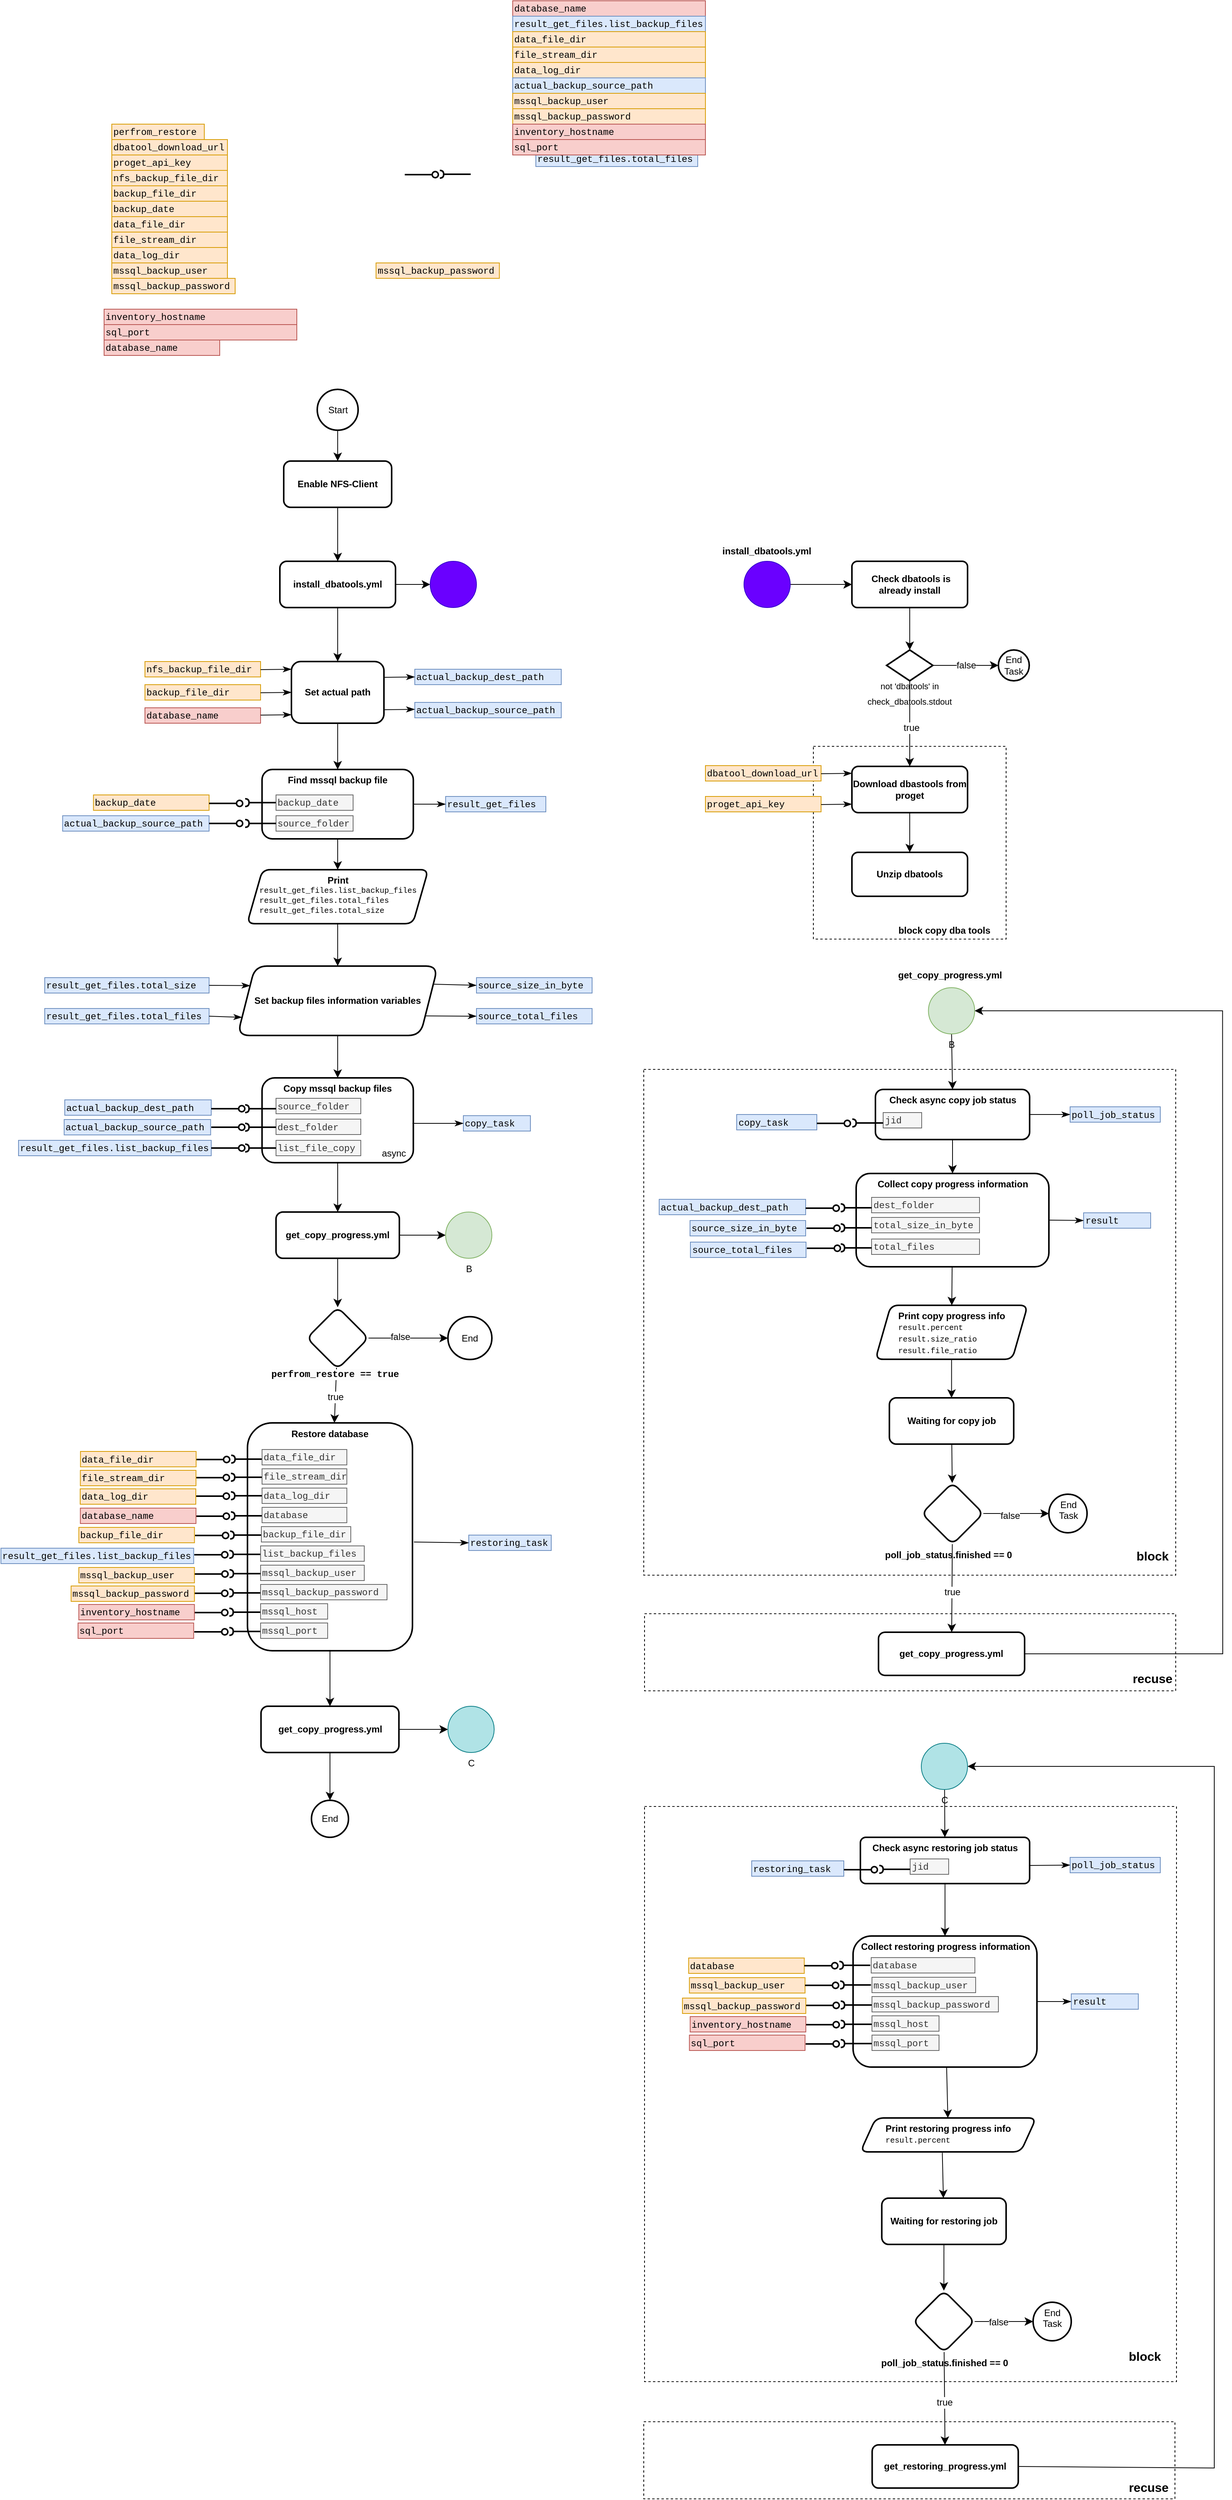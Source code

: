 <mxfile version="24.7.17">
  <diagram id="C5RBs43oDa-KdzZeNtuy" name="Page-1">
    <mxGraphModel dx="3180" dy="2396" grid="1" gridSize="10" guides="1" tooltips="1" connect="1" arrows="1" fold="1" page="1" pageScale="1" pageWidth="827" pageHeight="1169" math="0" shadow="0">
      <root>
        <mxCell id="WIyWlLk6GJQsqaUBKTNV-0" />
        <mxCell id="WIyWlLk6GJQsqaUBKTNV-1" parent="WIyWlLk6GJQsqaUBKTNV-0" />
        <mxCell id="1xf01iBrYeyJN9Es6zK3-397" value="" style="group" vertex="1" connectable="0" parent="WIyWlLk6GJQsqaUBKTNV-1">
          <mxGeometry x="30" y="2660" width="689" height="100" as="geometry" />
        </mxCell>
        <mxCell id="1xf01iBrYeyJN9Es6zK3-395" value="" style="rounded=0;whiteSpace=wrap;html=1;dashed=1;" vertex="1" parent="1xf01iBrYeyJN9Es6zK3-397">
          <mxGeometry width="689" height="100" as="geometry" />
        </mxCell>
        <mxCell id="1xf01iBrYeyJN9Es6zK3-396" value="recuse" style="text;html=1;align=center;verticalAlign=middle;whiteSpace=wrap;rounded=0;fontSize=16;fontStyle=1" vertex="1" parent="1xf01iBrYeyJN9Es6zK3-397">
          <mxGeometry x="625" y="70" width="60" height="30" as="geometry" />
        </mxCell>
        <mxCell id="1xf01iBrYeyJN9Es6zK3-393" value="" style="rounded=0;whiteSpace=wrap;html=1;dashed=1;" vertex="1" parent="WIyWlLk6GJQsqaUBKTNV-1">
          <mxGeometry x="31" y="1862" width="690" height="746" as="geometry" />
        </mxCell>
        <mxCell id="1xf01iBrYeyJN9Es6zK3-297" value="" style="edgeStyle=none;curved=1;rounded=0;orthogonalLoop=1;jettySize=auto;html=1;fontSize=12;startSize=8;endSize=8;" edge="1" parent="WIyWlLk6GJQsqaUBKTNV-1" source="1xf01iBrYeyJN9Es6zK3-176" target="1xf01iBrYeyJN9Es6zK3-296">
          <mxGeometry relative="1" as="geometry" />
        </mxCell>
        <mxCell id="1xf01iBrYeyJN9Es6zK3-176" value="&lt;b&gt;Restore database&lt;/b&gt;" style="whiteSpace=wrap;html=1;rounded=1;strokeWidth=2;verticalAlign=top;" vertex="1" parent="WIyWlLk6GJQsqaUBKTNV-1">
          <mxGeometry x="-484" y="1364.5" width="214" height="295.5" as="geometry" />
        </mxCell>
        <mxCell id="1xf01iBrYeyJN9Es6zK3-145" value="" style="rounded=0;whiteSpace=wrap;html=1;dashed=1;" vertex="1" parent="WIyWlLk6GJQsqaUBKTNV-1">
          <mxGeometry x="31" y="1612" width="689" height="100" as="geometry" />
        </mxCell>
        <mxCell id="1xf01iBrYeyJN9Es6zK3-136" value="" style="rounded=0;whiteSpace=wrap;html=1;dashed=1;" vertex="1" parent="WIyWlLk6GJQsqaUBKTNV-1">
          <mxGeometry x="30" y="906" width="690" height="656" as="geometry" />
        </mxCell>
        <mxCell id="1xf01iBrYeyJN9Es6zK3-61" value="" style="whiteSpace=wrap;html=1;aspect=fixed;dashed=1;" vertex="1" parent="WIyWlLk6GJQsqaUBKTNV-1">
          <mxGeometry x="250" y="487" width="250" height="250" as="geometry" />
        </mxCell>
        <mxCell id="m39n_J0WirBlMpD76ttp-35" style="edgeStyle=none;curved=1;rounded=0;orthogonalLoop=1;jettySize=auto;html=1;fontSize=12;startSize=8;endSize=8;strokeColor=default;" parent="WIyWlLk6GJQsqaUBKTNV-1" source="m39n_J0WirBlMpD76ttp-25" target="m39n_J0WirBlMpD76ttp-32" edge="1">
          <mxGeometry relative="1" as="geometry" />
        </mxCell>
        <mxCell id="m39n_J0WirBlMpD76ttp-25" value="&lt;b&gt;Enable NFS-Client&lt;/b&gt;" style="rounded=1;whiteSpace=wrap;html=1;strokeWidth=2;" parent="WIyWlLk6GJQsqaUBKTNV-1" vertex="1">
          <mxGeometry x="-436.99" y="117" width="140" height="60" as="geometry" />
        </mxCell>
        <mxCell id="m39n_J0WirBlMpD76ttp-37" style="edgeStyle=none;curved=1;rounded=0;orthogonalLoop=1;jettySize=auto;html=1;fontSize=12;startSize=8;endSize=8;" parent="WIyWlLk6GJQsqaUBKTNV-1" source="m39n_J0WirBlMpD76ttp-27" target="m39n_J0WirBlMpD76ttp-28" edge="1">
          <mxGeometry relative="1" as="geometry" />
        </mxCell>
        <mxCell id="m39n_J0WirBlMpD76ttp-27" value="&lt;b&gt;Set actual path&lt;/b&gt;" style="rounded=1;whiteSpace=wrap;html=1;strokeWidth=2;" parent="WIyWlLk6GJQsqaUBKTNV-1" vertex="1">
          <mxGeometry x="-427" y="377" width="120" height="80" as="geometry" />
        </mxCell>
        <mxCell id="1xf01iBrYeyJN9Es6zK3-9" style="edgeStyle=none;curved=1;rounded=0;orthogonalLoop=1;jettySize=auto;html=1;entryX=0.5;entryY=0;entryDx=0;entryDy=0;fontSize=12;startSize=8;endSize=8;" edge="1" parent="WIyWlLk6GJQsqaUBKTNV-1" source="m39n_J0WirBlMpD76ttp-28" target="1xf01iBrYeyJN9Es6zK3-8">
          <mxGeometry relative="1" as="geometry" />
        </mxCell>
        <mxCell id="m39n_J0WirBlMpD76ttp-28" value="&lt;b&gt;Find mssql backup file&lt;/b&gt;" style="rounded=1;whiteSpace=wrap;html=1;verticalAlign=top;strokeWidth=2;" parent="WIyWlLk6GJQsqaUBKTNV-1" vertex="1">
          <mxGeometry x="-465.12" y="517" width="196.25" height="90" as="geometry" />
        </mxCell>
        <mxCell id="m39n_J0WirBlMpD76ttp-36" style="edgeStyle=none;curved=1;rounded=0;orthogonalLoop=1;jettySize=auto;html=1;entryX=0.5;entryY=0;entryDx=0;entryDy=0;fontSize=12;startSize=8;endSize=8;" parent="WIyWlLk6GJQsqaUBKTNV-1" source="m39n_J0WirBlMpD76ttp-32" target="m39n_J0WirBlMpD76ttp-27" edge="1">
          <mxGeometry relative="1" as="geometry" />
        </mxCell>
        <mxCell id="1xf01iBrYeyJN9Es6zK3-52" style="edgeStyle=none;curved=1;rounded=0;orthogonalLoop=1;jettySize=auto;html=1;fontSize=12;startSize=8;endSize=8;" edge="1" parent="WIyWlLk6GJQsqaUBKTNV-1" source="m39n_J0WirBlMpD76ttp-32" target="1xf01iBrYeyJN9Es6zK3-51">
          <mxGeometry relative="1" as="geometry" />
        </mxCell>
        <mxCell id="m39n_J0WirBlMpD76ttp-32" value="&lt;b&gt;install_dbatools.yml&lt;/b&gt;" style="rounded=1;whiteSpace=wrap;html=1;strokeWidth=2;" parent="WIyWlLk6GJQsqaUBKTNV-1" vertex="1">
          <mxGeometry x="-441.99" y="247" width="150" height="60" as="geometry" />
        </mxCell>
        <mxCell id="m39n_J0WirBlMpD76ttp-53" value="&lt;div style=&quot;font-family: Menlo, Monaco, &amp;quot;Courier New&amp;quot;, monospace; font-weight: normal; font-size: 12px; line-height: 18px; white-space: pre;&quot;&gt;&lt;div&gt;&lt;span style=&quot;&quot;&gt;dbatool_download_url&lt;/span&gt;&lt;/div&gt;&lt;/div&gt;" style="text;whiteSpace=wrap;html=1;verticalAlign=middle;labelBackgroundColor=none;fillColor=#ffe6cc;strokeColor=#d79b00;" parent="WIyWlLk6GJQsqaUBKTNV-1" vertex="1">
          <mxGeometry x="110" y="512" width="150" height="20" as="geometry" />
        </mxCell>
        <mxCell id="m39n_J0WirBlMpD76ttp-54" value="&lt;div style=&quot;font-family: Menlo, Monaco, &amp;quot;Courier New&amp;quot;, monospace; font-weight: normal; font-size: 12px; line-height: 18px; white-space: pre;&quot;&gt;&lt;div&gt;&lt;span style=&quot;&quot;&gt;proget_api_key&lt;/span&gt;&lt;/div&gt;&lt;/div&gt;" style="text;whiteSpace=wrap;html=1;verticalAlign=middle;labelBackgroundColor=none;fillColor=#ffe6cc;strokeColor=#d79b00;" parent="WIyWlLk6GJQsqaUBKTNV-1" vertex="1">
          <mxGeometry x="110" y="552" width="150" height="20" as="geometry" />
        </mxCell>
        <mxCell id="m39n_J0WirBlMpD76ttp-60" value="&lt;div style=&quot;line-height: 18px;&quot;&gt;&lt;font face=&quot;Menlo, Monaco, Courier New, monospace&quot;&gt;&lt;span style=&quot;white-space: pre;&quot;&gt;nfs_backup_file_dir&lt;/span&gt;&lt;/font&gt;&lt;br&gt;&lt;/div&gt;" style="text;whiteSpace=wrap;html=1;verticalAlign=middle;labelBackgroundColor=none;fillColor=#ffe6cc;strokeColor=#d79b00;" parent="WIyWlLk6GJQsqaUBKTNV-1" vertex="1">
          <mxGeometry x="-617" y="377" width="150" height="20" as="geometry" />
        </mxCell>
        <mxCell id="m39n_J0WirBlMpD76ttp-61" value="&lt;div style=&quot;line-height: 18px;&quot;&gt;&lt;font face=&quot;Menlo, Monaco, Courier New, monospace&quot;&gt;&lt;span style=&quot;white-space: pre;&quot;&gt;backup_file_dir&lt;/span&gt;&lt;/font&gt;&lt;br&gt;&lt;/div&gt;" style="text;whiteSpace=wrap;html=1;verticalAlign=middle;labelBackgroundColor=none;fillColor=#ffe6cc;strokeColor=#d79b00;" parent="WIyWlLk6GJQsqaUBKTNV-1" vertex="1">
          <mxGeometry x="-617" y="407" width="150" height="20" as="geometry" />
        </mxCell>
        <mxCell id="3nhTPCmxUTczpCAiSNk_-0" value="&lt;div style=&quot;line-height: 18px;&quot;&gt;&lt;font face=&quot;Menlo, Monaco, Courier New, monospace&quot;&gt;&lt;span style=&quot;white-space: pre;&quot;&gt;actual_backup_dest_path&lt;/span&gt;&lt;/font&gt;&lt;br&gt;&lt;/div&gt;" style="text;whiteSpace=wrap;html=1;verticalAlign=middle;labelBackgroundColor=none;fillColor=#dae8fc;strokeColor=#6c8ebf;" parent="WIyWlLk6GJQsqaUBKTNV-1" vertex="1">
          <mxGeometry x="-267" y="387" width="190" height="20" as="geometry" />
        </mxCell>
        <mxCell id="3nhTPCmxUTczpCAiSNk_-1" value="&lt;div style=&quot;line-height: 18px;&quot;&gt;&lt;font face=&quot;Menlo, Monaco, Courier New, monospace&quot;&gt;&lt;span style=&quot;white-space: pre;&quot;&gt;actual_backup_source_path&lt;/span&gt;&lt;/font&gt;&lt;br&gt;&lt;/div&gt;" style="text;whiteSpace=wrap;html=1;verticalAlign=middle;labelBackgroundColor=none;fillColor=#dae8fc;strokeColor=#6c8ebf;" parent="WIyWlLk6GJQsqaUBKTNV-1" vertex="1">
          <mxGeometry x="-267" y="430" width="190" height="20" as="geometry" />
        </mxCell>
        <mxCell id="3nhTPCmxUTczpCAiSNk_-6" value="&lt;div style=&quot;font-family: Menlo, Monaco, &amp;quot;Courier New&amp;quot;, monospace; font-weight: normal; font-size: 12px; line-height: 18px; white-space: pre;&quot;&gt;&lt;div&gt;&lt;span style=&quot;&quot;&gt;proget_api_key&lt;/span&gt;&lt;/div&gt;&lt;/div&gt;" style="text;whiteSpace=wrap;html=1;verticalAlign=middle;labelBackgroundColor=none;fillColor=#ffe6cc;strokeColor=#d79b00;" parent="WIyWlLk6GJQsqaUBKTNV-1" vertex="1">
          <mxGeometry x="-660" y="-280" width="150" height="20" as="geometry" />
        </mxCell>
        <mxCell id="3nhTPCmxUTczpCAiSNk_-7" value="&lt;div style=&quot;line-height: 18px;&quot;&gt;&lt;font face=&quot;Menlo, Monaco, Courier New, monospace&quot;&gt;&lt;span style=&quot;white-space: pre;&quot;&gt;nfs_backup_file_dir&lt;/span&gt;&lt;/font&gt;&lt;br&gt;&lt;/div&gt;" style="text;whiteSpace=wrap;html=1;verticalAlign=middle;labelBackgroundColor=none;fillColor=#ffe6cc;strokeColor=#d79b00;" parent="WIyWlLk6GJQsqaUBKTNV-1" vertex="1">
          <mxGeometry x="-660" y="-260" width="150" height="20" as="geometry" />
        </mxCell>
        <mxCell id="3nhTPCmxUTczpCAiSNk_-8" value="&lt;div style=&quot;line-height: 18px;&quot;&gt;&lt;font face=&quot;Menlo, Monaco, Courier New, monospace&quot;&gt;&lt;span style=&quot;white-space: pre;&quot;&gt;backup_file_dir&lt;/span&gt;&lt;/font&gt;&lt;br&gt;&lt;/div&gt;" style="text;whiteSpace=wrap;html=1;verticalAlign=middle;labelBackgroundColor=none;fillColor=#ffe6cc;strokeColor=#d79b00;" parent="WIyWlLk6GJQsqaUBKTNV-1" vertex="1">
          <mxGeometry x="-660" y="-240" width="150" height="20" as="geometry" />
        </mxCell>
        <mxCell id="3nhTPCmxUTczpCAiSNk_-11" value="&lt;div style=&quot;line-height: 18px;&quot;&gt;&lt;font face=&quot;Menlo, Monaco, Courier New, monospace&quot;&gt;&lt;span style=&quot;white-space: pre;&quot;&gt;backup_date&lt;/span&gt;&lt;/font&gt;&lt;br&gt;&lt;/div&gt;" style="text;whiteSpace=wrap;html=1;verticalAlign=middle;labelBackgroundColor=none;fillColor=#ffe6cc;strokeColor=#d79b00;" parent="WIyWlLk6GJQsqaUBKTNV-1" vertex="1">
          <mxGeometry x="-660" y="-220" width="150" height="20" as="geometry" />
        </mxCell>
        <mxCell id="3nhTPCmxUTczpCAiSNk_-13" value="&lt;div style=&quot;line-height: 18px;&quot;&gt;&lt;font face=&quot;Menlo, Monaco, Courier New, monospace&quot;&gt;&lt;span style=&quot;white-space: pre;&quot;&gt;backup_date&lt;/span&gt;&lt;/font&gt;&lt;br&gt;&lt;/div&gt;" style="text;whiteSpace=wrap;html=1;verticalAlign=middle;labelBackgroundColor=none;fillColor=#ffe6cc;strokeColor=#d79b00;" parent="WIyWlLk6GJQsqaUBKTNV-1" vertex="1">
          <mxGeometry x="-683.78" y="550" width="150" height="20" as="geometry" />
        </mxCell>
        <mxCell id="3nhTPCmxUTczpCAiSNk_-14" value="&lt;div style=&quot;line-height: 18px;&quot;&gt;&lt;font face=&quot;Menlo, Monaco, Courier New, monospace&quot;&gt;&lt;span style=&quot;white-space: pre;&quot;&gt;result_get_files&lt;/span&gt;&lt;/font&gt;&lt;br&gt;&lt;/div&gt;" style="text;whiteSpace=wrap;html=1;verticalAlign=middle;labelBackgroundColor=none;fillColor=#dae8fc;strokeColor=#6c8ebf;" parent="WIyWlLk6GJQsqaUBKTNV-1" vertex="1">
          <mxGeometry x="-227" y="552" width="130" height="20" as="geometry" />
        </mxCell>
        <mxCell id="3nhTPCmxUTczpCAiSNk_-15" value="&lt;div style=&quot;line-height: 18px;&quot;&gt;&lt;font face=&quot;Menlo, Monaco, Courier New, monospace&quot;&gt;&lt;span style=&quot;white-space: pre;&quot;&gt;result_get_files&lt;/span&gt;&lt;/font&gt;&lt;br&gt;&lt;/div&gt;" style="text;whiteSpace=wrap;html=1;verticalAlign=middle;labelBackgroundColor=none;fillColor=#dae8fc;strokeColor=#6c8ebf;" parent="WIyWlLk6GJQsqaUBKTNV-1" vertex="1">
          <mxGeometry x="-30" y="-425" width="130" height="20" as="geometry" />
        </mxCell>
        <mxCell id="3nhTPCmxUTczpCAiSNk_-18" value="&lt;div style=&quot;line-height: 18px;&quot;&gt;&lt;font face=&quot;Menlo, Monaco, Courier New, monospace&quot;&gt;&lt;span style=&quot;white-space: pre;&quot;&gt;result_get_files.total_size&lt;/span&gt;&lt;/font&gt;&lt;br&gt;&lt;/div&gt;" style="text;whiteSpace=wrap;html=1;verticalAlign=middle;labelBackgroundColor=none;fillColor=#dae8fc;strokeColor=#6c8ebf;" parent="WIyWlLk6GJQsqaUBKTNV-1" vertex="1">
          <mxGeometry x="-110" y="-305" width="210" height="20" as="geometry" />
        </mxCell>
        <mxCell id="3nhTPCmxUTczpCAiSNk_-19" value="&lt;div style=&quot;line-height: 18px;&quot;&gt;&lt;font face=&quot;Menlo, Monaco, Courier New, monospace&quot;&gt;&lt;span style=&quot;white-space: pre;&quot;&gt;result_get_files.total_files&lt;/span&gt;&lt;/font&gt;&lt;br&gt;&lt;/div&gt;" style="text;whiteSpace=wrap;html=1;verticalAlign=middle;labelBackgroundColor=none;fillColor=#dae8fc;strokeColor=#6c8ebf;" parent="WIyWlLk6GJQsqaUBKTNV-1" vertex="1">
          <mxGeometry x="-110" y="-285" width="210" height="20" as="geometry" />
        </mxCell>
        <mxCell id="3nhTPCmxUTczpCAiSNk_-32" value="&lt;div style=&quot;line-height: 18px;&quot;&gt;&lt;font face=&quot;Menlo, Monaco, Courier New, monospace&quot;&gt;&lt;span style=&quot;white-space: pre;&quot;&gt;database_name&lt;/span&gt;&lt;/font&gt;&lt;br&gt;&lt;/div&gt;" style="text;whiteSpace=wrap;html=1;verticalAlign=middle;labelBackgroundColor=none;fillColor=#f8cecc;strokeColor=#b85450;" parent="WIyWlLk6GJQsqaUBKTNV-1" vertex="1">
          <mxGeometry x="-670" y="-40" width="150" height="20" as="geometry" />
        </mxCell>
        <mxCell id="3nhTPCmxUTczpCAiSNk_-33" value="&lt;div style=&quot;line-height: 18px;&quot;&gt;&lt;font face=&quot;Menlo, Monaco, Courier New, monospace&quot;&gt;&lt;span style=&quot;white-space: pre;&quot;&gt;database_name&lt;/span&gt;&lt;/font&gt;&lt;br&gt;&lt;/div&gt;" style="text;whiteSpace=wrap;html=1;verticalAlign=middle;labelBackgroundColor=none;fillColor=#f8cecc;strokeColor=#b85450;" parent="WIyWlLk6GJQsqaUBKTNV-1" vertex="1">
          <mxGeometry x="-617" y="437" width="150" height="20" as="geometry" />
        </mxCell>
        <mxCell id="3nhTPCmxUTczpCAiSNk_-34" value="&lt;div style=&quot;line-height: 18px;&quot;&gt;&lt;font face=&quot;Menlo, Monaco, Courier New, monospace&quot;&gt;&lt;span style=&quot;white-space: pre;&quot;&gt;database_name&lt;/span&gt;&lt;/font&gt;&lt;br&gt;&lt;/div&gt;" style="text;whiteSpace=wrap;html=1;verticalAlign=middle;labelBackgroundColor=none;fillColor=#f8cecc;strokeColor=#b85450;" parent="WIyWlLk6GJQsqaUBKTNV-1" vertex="1">
          <mxGeometry x="-140" y="-480" width="250" height="20" as="geometry" />
        </mxCell>
        <mxCell id="3nhTPCmxUTczpCAiSNk_-35" value="&lt;div style=&quot;line-height: 18px;&quot;&gt;&lt;font face=&quot;Menlo, Monaco, Courier New, monospace&quot;&gt;&lt;span style=&quot;white-space: pre;&quot;&gt;result_get_files.list_backup_files&lt;/span&gt;&lt;/font&gt;&lt;br&gt;&lt;/div&gt;" style="text;whiteSpace=wrap;html=1;verticalAlign=middle;labelBackgroundColor=none;fillColor=#dae8fc;strokeColor=#6c8ebf;" parent="WIyWlLk6GJQsqaUBKTNV-1" vertex="1">
          <mxGeometry x="-140" y="-460" width="250" height="20" as="geometry" />
        </mxCell>
        <mxCell id="3nhTPCmxUTczpCAiSNk_-36" value="&lt;div style=&quot;line-height: 18px;&quot;&gt;&lt;font face=&quot;Menlo, Monaco, Courier New, monospace&quot;&gt;&lt;span style=&quot;white-space: pre;&quot;&gt;data_file_dir&lt;/span&gt;&lt;/font&gt;&lt;br&gt;&lt;/div&gt;" style="text;whiteSpace=wrap;html=1;verticalAlign=middle;labelBackgroundColor=none;fillColor=#ffe6cc;strokeColor=#d79b00;" parent="WIyWlLk6GJQsqaUBKTNV-1" vertex="1">
          <mxGeometry x="-140" y="-440" width="250" height="20" as="geometry" />
        </mxCell>
        <mxCell id="3nhTPCmxUTczpCAiSNk_-37" value="&lt;div style=&quot;line-height: 18px;&quot;&gt;&lt;font face=&quot;Menlo, Monaco, Courier New, monospace&quot;&gt;&lt;span style=&quot;white-space: pre;&quot;&gt;data_file_dir&lt;/span&gt;&lt;/font&gt;&lt;br&gt;&lt;/div&gt;" style="text;whiteSpace=wrap;html=1;verticalAlign=middle;labelBackgroundColor=none;fillColor=#ffe6cc;strokeColor=#d79b00;" parent="WIyWlLk6GJQsqaUBKTNV-1" vertex="1">
          <mxGeometry x="-660" y="-200" width="150" height="20" as="geometry" />
        </mxCell>
        <mxCell id="3nhTPCmxUTczpCAiSNk_-38" value="&lt;div style=&quot;line-height: 18px;&quot;&gt;&lt;font face=&quot;Menlo, Monaco, Courier New, monospace&quot;&gt;&lt;span style=&quot;white-space: pre;&quot;&gt;file_stream_dir&lt;/span&gt;&lt;/font&gt;&lt;br&gt;&lt;/div&gt;" style="text;whiteSpace=wrap;html=1;verticalAlign=middle;labelBackgroundColor=none;fillColor=#ffe6cc;strokeColor=#d79b00;" parent="WIyWlLk6GJQsqaUBKTNV-1" vertex="1">
          <mxGeometry x="-140" y="-420" width="250" height="20" as="geometry" />
        </mxCell>
        <mxCell id="3nhTPCmxUTczpCAiSNk_-39" value="&lt;div style=&quot;line-height: 18px;&quot;&gt;&lt;font face=&quot;Menlo, Monaco, Courier New, monospace&quot;&gt;&lt;span style=&quot;white-space: pre;&quot;&gt;file_stream_dir&lt;/span&gt;&lt;/font&gt;&lt;br&gt;&lt;/div&gt;" style="text;whiteSpace=wrap;html=1;verticalAlign=middle;labelBackgroundColor=none;fillColor=#ffe6cc;strokeColor=#d79b00;" parent="WIyWlLk6GJQsqaUBKTNV-1" vertex="1">
          <mxGeometry x="-660" y="-180" width="150" height="20" as="geometry" />
        </mxCell>
        <mxCell id="3nhTPCmxUTczpCAiSNk_-40" value="&lt;div style=&quot;line-height: 18px;&quot;&gt;&lt;font face=&quot;Menlo, Monaco, Courier New, monospace&quot;&gt;&lt;span style=&quot;white-space: pre;&quot;&gt;data_log_dir&lt;/span&gt;&lt;/font&gt;&lt;br&gt;&lt;/div&gt;" style="text;whiteSpace=wrap;html=1;verticalAlign=middle;labelBackgroundColor=none;fillColor=#ffe6cc;strokeColor=#d79b00;" parent="WIyWlLk6GJQsqaUBKTNV-1" vertex="1">
          <mxGeometry x="-140" y="-400" width="250" height="20" as="geometry" />
        </mxCell>
        <mxCell id="3nhTPCmxUTczpCAiSNk_-41" value="&lt;div style=&quot;line-height: 18px;&quot;&gt;&lt;font face=&quot;Menlo, Monaco, Courier New, monospace&quot;&gt;&lt;span style=&quot;white-space: pre;&quot;&gt;data_log_dir&lt;/span&gt;&lt;/font&gt;&lt;br&gt;&lt;/div&gt;" style="text;whiteSpace=wrap;html=1;verticalAlign=middle;labelBackgroundColor=none;fillColor=#ffe6cc;strokeColor=#d79b00;" parent="WIyWlLk6GJQsqaUBKTNV-1" vertex="1">
          <mxGeometry x="-660" y="-160" width="150" height="20" as="geometry" />
        </mxCell>
        <mxCell id="3nhTPCmxUTczpCAiSNk_-42" value="&lt;div style=&quot;line-height: 18px;&quot;&gt;&lt;font face=&quot;Menlo, Monaco, Courier New, monospace&quot;&gt;&lt;span style=&quot;white-space: pre;&quot;&gt;actual_backup_source_path&lt;/span&gt;&lt;/font&gt;&lt;br&gt;&lt;/div&gt;" style="text;whiteSpace=wrap;html=1;verticalAlign=middle;labelBackgroundColor=none;fillColor=#dae8fc;strokeColor=#6c8ebf;" parent="WIyWlLk6GJQsqaUBKTNV-1" vertex="1">
          <mxGeometry x="-140" y="-380" width="250" height="20" as="geometry" />
        </mxCell>
        <mxCell id="3nhTPCmxUTczpCAiSNk_-43" value="&lt;div style=&quot;line-height: 18px;&quot;&gt;&lt;font face=&quot;Menlo, Monaco, Courier New, monospace&quot;&gt;&lt;span style=&quot;white-space: pre;&quot;&gt;mssql_backup_user&lt;/span&gt;&lt;/font&gt;&lt;br&gt;&lt;/div&gt;" style="text;whiteSpace=wrap;html=1;verticalAlign=middle;labelBackgroundColor=none;fillColor=#ffe6cc;strokeColor=#d79b00;" parent="WIyWlLk6GJQsqaUBKTNV-1" vertex="1">
          <mxGeometry x="-140" y="-360" width="250" height="20" as="geometry" />
        </mxCell>
        <mxCell id="3nhTPCmxUTczpCAiSNk_-44" value="&lt;div style=&quot;line-height: 18px;&quot;&gt;&lt;font face=&quot;Menlo, Monaco, Courier New, monospace&quot;&gt;&lt;span style=&quot;white-space: pre;&quot;&gt;mssql_backup_password&lt;/span&gt;&lt;/font&gt;&lt;br&gt;&lt;/div&gt;" style="text;whiteSpace=wrap;html=1;verticalAlign=middle;labelBackgroundColor=none;fillColor=#ffe6cc;strokeColor=#d79b00;" parent="WIyWlLk6GJQsqaUBKTNV-1" vertex="1">
          <mxGeometry x="-140" y="-340" width="250" height="20" as="geometry" />
        </mxCell>
        <mxCell id="3nhTPCmxUTczpCAiSNk_-45" value="&lt;div style=&quot;line-height: 18px;&quot;&gt;&lt;font face=&quot;Menlo, Monaco, Courier New, monospace&quot;&gt;&lt;span style=&quot;white-space: pre;&quot;&gt;inventory_hostname&lt;/span&gt;&lt;/font&gt;&lt;br&gt;&lt;/div&gt;" style="text;whiteSpace=wrap;html=1;verticalAlign=middle;labelBackgroundColor=none;fillColor=#f8cecc;strokeColor=#b85450;" parent="WIyWlLk6GJQsqaUBKTNV-1" vertex="1">
          <mxGeometry x="-140" y="-320" width="250" height="20" as="geometry" />
        </mxCell>
        <mxCell id="3nhTPCmxUTczpCAiSNk_-46" value="&lt;div style=&quot;line-height: 18px;&quot;&gt;&lt;font face=&quot;Menlo, Monaco, Courier New, monospace&quot;&gt;&lt;span style=&quot;white-space: pre;&quot;&gt;sql_port&lt;/span&gt;&lt;/font&gt;&lt;br&gt;&lt;/div&gt;" style="text;whiteSpace=wrap;html=1;verticalAlign=middle;labelBackgroundColor=none;fillColor=#f8cecc;strokeColor=#b85450;" parent="WIyWlLk6GJQsqaUBKTNV-1" vertex="1">
          <mxGeometry x="-140" y="-300" width="250" height="20" as="geometry" />
        </mxCell>
        <mxCell id="3nhTPCmxUTczpCAiSNk_-47" value="&lt;div style=&quot;line-height: 18px;&quot;&gt;&lt;font face=&quot;Menlo, Monaco, Courier New, monospace&quot;&gt;&lt;span style=&quot;white-space: pre;&quot;&gt;mssql_backup_user&lt;/span&gt;&lt;/font&gt;&lt;br&gt;&lt;/div&gt;" style="text;whiteSpace=wrap;html=1;verticalAlign=middle;labelBackgroundColor=none;fillColor=#ffe6cc;strokeColor=#d79b00;" parent="WIyWlLk6GJQsqaUBKTNV-1" vertex="1">
          <mxGeometry x="-660" y="-140" width="150" height="20" as="geometry" />
        </mxCell>
        <mxCell id="3nhTPCmxUTczpCAiSNk_-48" value="&lt;div style=&quot;line-height: 18px;&quot;&gt;&lt;font face=&quot;Menlo, Monaco, Courier New, monospace&quot;&gt;&lt;span style=&quot;white-space: pre;&quot;&gt;mssql_backup_password&lt;/span&gt;&lt;/font&gt;&lt;br&gt;&lt;/div&gt;" style="text;whiteSpace=wrap;html=1;verticalAlign=middle;labelBackgroundColor=none;fillColor=#ffe6cc;strokeColor=#d79b00;" parent="WIyWlLk6GJQsqaUBKTNV-1" vertex="1">
          <mxGeometry x="-660" y="-120" width="160" height="20" as="geometry" />
        </mxCell>
        <mxCell id="3nhTPCmxUTczpCAiSNk_-49" value="&lt;div style=&quot;line-height: 18px;&quot;&gt;&lt;font face=&quot;Menlo, Monaco, Courier New, monospace&quot;&gt;&lt;span style=&quot;white-space: pre;&quot;&gt;inventory_hostname&lt;/span&gt;&lt;/font&gt;&lt;br&gt;&lt;/div&gt;" style="text;whiteSpace=wrap;html=1;verticalAlign=middle;labelBackgroundColor=none;fillColor=#f8cecc;strokeColor=#b85450;" parent="WIyWlLk6GJQsqaUBKTNV-1" vertex="1">
          <mxGeometry x="-670" y="-80" width="250" height="20" as="geometry" />
        </mxCell>
        <mxCell id="3nhTPCmxUTczpCAiSNk_-50" value="&lt;div style=&quot;line-height: 18px;&quot;&gt;&lt;font face=&quot;Menlo, Monaco, Courier New, monospace&quot;&gt;&lt;span style=&quot;white-space: pre;&quot;&gt;sql_port&lt;/span&gt;&lt;/font&gt;&lt;br&gt;&lt;/div&gt;" style="text;whiteSpace=wrap;html=1;verticalAlign=middle;labelBackgroundColor=none;fillColor=#f8cecc;strokeColor=#b85450;" parent="WIyWlLk6GJQsqaUBKTNV-1" vertex="1">
          <mxGeometry x="-670" y="-60" width="250" height="20" as="geometry" />
        </mxCell>
        <mxCell id="3nhTPCmxUTczpCAiSNk_-59" style="edgeStyle=none;curved=1;rounded=0;orthogonalLoop=1;jettySize=auto;html=1;fontSize=12;startSize=8;endSize=8;" parent="WIyWlLk6GJQsqaUBKTNV-1" source="3nhTPCmxUTczpCAiSNk_-58" target="m39n_J0WirBlMpD76ttp-25" edge="1">
          <mxGeometry relative="1" as="geometry" />
        </mxCell>
        <mxCell id="3nhTPCmxUTczpCAiSNk_-58" value="Start" style="ellipse;whiteSpace=wrap;html=1;aspect=fixed;fillColor=none;strokeColor=#000000;strokeWidth=2;" parent="WIyWlLk6GJQsqaUBKTNV-1" vertex="1">
          <mxGeometry x="-393.5" y="24" width="53" height="53" as="geometry" />
        </mxCell>
        <mxCell id="3nhTPCmxUTczpCAiSNk_-5" value="&lt;div style=&quot;font-family: Menlo, Monaco, &amp;quot;Courier New&amp;quot;, monospace; font-weight: normal; font-size: 12px; line-height: 18px; white-space: pre;&quot;&gt;&lt;div&gt;&lt;span style=&quot;&quot;&gt;dbatool_download_url&lt;/span&gt;&lt;/div&gt;&lt;/div&gt;" style="text;whiteSpace=wrap;html=1;verticalAlign=middle;labelBackgroundColor=none;fillColor=#ffe6cc;strokeColor=#d79b00;" parent="WIyWlLk6GJQsqaUBKTNV-1" vertex="1">
          <mxGeometry x="-660" y="-300" width="150" height="20" as="geometry" />
        </mxCell>
        <mxCell id="3nhTPCmxUTczpCAiSNk_-101" value="" style="group" parent="WIyWlLk6GJQsqaUBKTNV-1" vertex="1" connectable="0">
          <mxGeometry x="-533.78" y="557" width="43.556" height="8" as="geometry" />
        </mxCell>
        <mxCell id="3nhTPCmxUTczpCAiSNk_-85" value="" style="endArrow=none;html=1;rounded=1;align=center;verticalAlign=top;endFill=0;labelBackgroundColor=none;endSize=2;fontSize=12;curved=0;strokeWidth=2;" parent="3nhTPCmxUTczpCAiSNk_-101" target="3nhTPCmxUTczpCAiSNk_-87" edge="1">
          <mxGeometry relative="1" as="geometry">
            <mxPoint y="4" as="sourcePoint" />
          </mxGeometry>
        </mxCell>
        <mxCell id="3nhTPCmxUTczpCAiSNk_-87" value="" style="ellipse;html=1;fontSize=11;align=center;fillColor=none;points=[];aspect=fixed;resizable=0;verticalAlign=bottom;labelPosition=center;verticalLabelPosition=top;flipH=1;strokeWidth=2;" parent="3nhTPCmxUTczpCAiSNk_-101" vertex="1">
          <mxGeometry x="35.556" width="8" height="8" as="geometry" />
        </mxCell>
        <mxCell id="3nhTPCmxUTczpCAiSNk_-102" value="" style="group" parent="WIyWlLk6GJQsqaUBKTNV-1" vertex="1" connectable="0">
          <mxGeometry x="-487" y="555" width="40" height="10" as="geometry" />
        </mxCell>
        <mxCell id="3nhTPCmxUTczpCAiSNk_-77" value="" style="endArrow=none;html=1;rounded=1;align=center;verticalAlign=top;endFill=0;labelBackgroundColor=none;endSize=2;fontSize=12;curved=0;strokeWidth=2;" parent="3nhTPCmxUTczpCAiSNk_-102" target="3nhTPCmxUTczpCAiSNk_-78" edge="1">
          <mxGeometry relative="1" as="geometry">
            <mxPoint x="40" y="5" as="sourcePoint" />
            <Array as="points" />
          </mxGeometry>
        </mxCell>
        <mxCell id="3nhTPCmxUTczpCAiSNk_-78" value="" style="shape=requiredInterface;html=1;fontSize=11;align=center;fillColor=none;points=[];aspect=fixed;resizable=0;verticalAlign=bottom;labelPosition=center;verticalLabelPosition=top;flipH=1;rotation=-180;strokeWidth=2;" parent="3nhTPCmxUTczpCAiSNk_-102" vertex="1">
          <mxGeometry width="5" height="10" as="geometry" />
        </mxCell>
        <mxCell id="3nhTPCmxUTczpCAiSNk_-110" value="" style="endArrow=classicThin;html=1;rounded=0;fontSize=12;startSize=8;endSize=8;curved=1;strokeWidth=1;endFill=1;" parent="WIyWlLk6GJQsqaUBKTNV-1" edge="1">
          <mxGeometry width="50" height="50" relative="1" as="geometry">
            <mxPoint x="260" y="522.5" as="sourcePoint" />
            <mxPoint x="300" y="522" as="targetPoint" />
          </mxGeometry>
        </mxCell>
        <mxCell id="3nhTPCmxUTczpCAiSNk_-112" value="" style="endArrow=classicThin;html=1;rounded=0;fontSize=12;startSize=8;endSize=8;curved=1;strokeWidth=1;endFill=1;" parent="WIyWlLk6GJQsqaUBKTNV-1" edge="1">
          <mxGeometry width="50" height="50" relative="1" as="geometry">
            <mxPoint x="260" y="562.5" as="sourcePoint" />
            <mxPoint x="300" y="562" as="targetPoint" />
          </mxGeometry>
        </mxCell>
        <mxCell id="3nhTPCmxUTczpCAiSNk_-113" value="" style="endArrow=classicThin;html=1;rounded=0;fontSize=12;startSize=8;endSize=8;curved=1;strokeWidth=1;endFill=1;" parent="WIyWlLk6GJQsqaUBKTNV-1" edge="1">
          <mxGeometry width="50" height="50" relative="1" as="geometry">
            <mxPoint x="-467" y="387.5" as="sourcePoint" />
            <mxPoint x="-427" y="387" as="targetPoint" />
          </mxGeometry>
        </mxCell>
        <mxCell id="3nhTPCmxUTczpCAiSNk_-114" value="" style="endArrow=classicThin;html=1;rounded=0;fontSize=12;startSize=8;endSize=8;curved=1;strokeWidth=1;endFill=1;" parent="WIyWlLk6GJQsqaUBKTNV-1" edge="1">
          <mxGeometry width="50" height="50" relative="1" as="geometry">
            <mxPoint x="-467" y="417.5" as="sourcePoint" />
            <mxPoint x="-427" y="417" as="targetPoint" />
          </mxGeometry>
        </mxCell>
        <mxCell id="3nhTPCmxUTczpCAiSNk_-115" value="" style="endArrow=classicThin;html=1;rounded=0;fontSize=12;startSize=8;endSize=8;curved=1;strokeWidth=1;endFill=1;" parent="WIyWlLk6GJQsqaUBKTNV-1" edge="1">
          <mxGeometry width="50" height="50" relative="1" as="geometry">
            <mxPoint x="-467" y="446.5" as="sourcePoint" />
            <mxPoint x="-427" y="446" as="targetPoint" />
          </mxGeometry>
        </mxCell>
        <mxCell id="3nhTPCmxUTczpCAiSNk_-116" value="" style="endArrow=classicThin;html=1;rounded=0;fontSize=12;startSize=8;endSize=8;curved=1;strokeWidth=1;endFill=1;" parent="WIyWlLk6GJQsqaUBKTNV-1" edge="1">
          <mxGeometry width="50" height="50" relative="1" as="geometry">
            <mxPoint x="-307" y="397.5" as="sourcePoint" />
            <mxPoint x="-267" y="397" as="targetPoint" />
          </mxGeometry>
        </mxCell>
        <mxCell id="3nhTPCmxUTczpCAiSNk_-117" value="" style="endArrow=classicThin;html=1;rounded=0;fontSize=12;startSize=8;endSize=8;curved=1;strokeWidth=1;endFill=1;" parent="WIyWlLk6GJQsqaUBKTNV-1" edge="1">
          <mxGeometry width="50" height="50" relative="1" as="geometry">
            <mxPoint x="-307" y="439.5" as="sourcePoint" />
            <mxPoint x="-267" y="439" as="targetPoint" />
          </mxGeometry>
        </mxCell>
        <mxCell id="3nhTPCmxUTczpCAiSNk_-118" value="&lt;div style=&quot;line-height: 18px;&quot;&gt;&lt;font face=&quot;Menlo, Monaco, Courier New, monospace&quot;&gt;&lt;span style=&quot;white-space: pre;&quot;&gt;backup_date&lt;/span&gt;&lt;/font&gt;&lt;br&gt;&lt;/div&gt;" style="text;whiteSpace=wrap;html=1;verticalAlign=middle;labelBackgroundColor=none;fillColor=#f5f5f5;strokeColor=#666666;fontColor=#333333;" parent="WIyWlLk6GJQsqaUBKTNV-1" vertex="1">
          <mxGeometry x="-447" y="550" width="100" height="20" as="geometry" />
        </mxCell>
        <mxCell id="3nhTPCmxUTczpCAiSNk_-119" value="&lt;div style=&quot;line-height: 18px;&quot;&gt;&lt;font face=&quot;Menlo, Monaco, Courier New, monospace&quot;&gt;&lt;span style=&quot;white-space: pre;&quot;&gt;source_folder&lt;/span&gt;&lt;/font&gt;&lt;br&gt;&lt;/div&gt;" style="text;whiteSpace=wrap;html=1;verticalAlign=middle;labelBackgroundColor=none;fillColor=#f5f5f5;strokeColor=#666666;fontColor=#333333;" parent="WIyWlLk6GJQsqaUBKTNV-1" vertex="1">
          <mxGeometry x="-447" y="577" width="100" height="20" as="geometry" />
        </mxCell>
        <mxCell id="3nhTPCmxUTczpCAiSNk_-120" value="" style="group" parent="WIyWlLk6GJQsqaUBKTNV-1" vertex="1" connectable="0">
          <mxGeometry x="-487" y="582" width="40" height="10" as="geometry" />
        </mxCell>
        <mxCell id="3nhTPCmxUTczpCAiSNk_-121" value="" style="endArrow=none;html=1;rounded=1;align=center;verticalAlign=top;endFill=0;labelBackgroundColor=none;endSize=2;fontSize=12;curved=0;strokeWidth=2;" parent="3nhTPCmxUTczpCAiSNk_-120" target="3nhTPCmxUTczpCAiSNk_-122" edge="1">
          <mxGeometry relative="1" as="geometry">
            <mxPoint x="40" y="5" as="sourcePoint" />
            <Array as="points" />
          </mxGeometry>
        </mxCell>
        <mxCell id="3nhTPCmxUTczpCAiSNk_-122" value="" style="shape=requiredInterface;html=1;fontSize=11;align=center;fillColor=none;points=[];aspect=fixed;resizable=0;verticalAlign=bottom;labelPosition=center;verticalLabelPosition=top;flipH=1;rotation=-180;strokeWidth=2;" parent="3nhTPCmxUTczpCAiSNk_-120" vertex="1">
          <mxGeometry width="5" height="10" as="geometry" />
        </mxCell>
        <mxCell id="1xf01iBrYeyJN9Es6zK3-0" value="&lt;div style=&quot;line-height: 18px;&quot;&gt;&lt;font face=&quot;Menlo, Monaco, Courier New, monospace&quot;&gt;&lt;span style=&quot;white-space: pre;&quot;&gt;actual_backup_source_path&lt;/span&gt;&lt;/font&gt;&lt;br&gt;&lt;/div&gt;" style="text;whiteSpace=wrap;html=1;verticalAlign=middle;labelBackgroundColor=none;fillColor=#dae8fc;strokeColor=#6c8ebf;" vertex="1" parent="WIyWlLk6GJQsqaUBKTNV-1">
          <mxGeometry x="-723.78" y="577" width="190" height="20" as="geometry" />
        </mxCell>
        <mxCell id="1xf01iBrYeyJN9Es6zK3-1" value="" style="group" vertex="1" connectable="0" parent="WIyWlLk6GJQsqaUBKTNV-1">
          <mxGeometry x="-533.78" y="583" width="43.556" height="8" as="geometry" />
        </mxCell>
        <mxCell id="1xf01iBrYeyJN9Es6zK3-2" value="" style="endArrow=none;html=1;rounded=1;align=center;verticalAlign=top;endFill=0;labelBackgroundColor=none;endSize=2;fontSize=12;curved=0;strokeWidth=2;" edge="1" parent="1xf01iBrYeyJN9Es6zK3-1" target="1xf01iBrYeyJN9Es6zK3-3">
          <mxGeometry relative="1" as="geometry">
            <mxPoint y="4" as="sourcePoint" />
          </mxGeometry>
        </mxCell>
        <mxCell id="1xf01iBrYeyJN9Es6zK3-3" value="" style="ellipse;html=1;fontSize=11;align=center;fillColor=none;points=[];aspect=fixed;resizable=0;verticalAlign=bottom;labelPosition=center;verticalLabelPosition=top;flipH=1;strokeWidth=2;" vertex="1" parent="1xf01iBrYeyJN9Es6zK3-1">
          <mxGeometry x="35.556" width="8" height="8" as="geometry" />
        </mxCell>
        <mxCell id="1xf01iBrYeyJN9Es6zK3-7" value="" style="endArrow=classicThin;html=1;rounded=0;fontSize=12;startSize=8;endSize=8;curved=1;strokeWidth=1;endFill=1;exitX=1;exitY=0.5;exitDx=0;exitDy=0;entryX=0;entryY=0.5;entryDx=0;entryDy=0;" edge="1" parent="WIyWlLk6GJQsqaUBKTNV-1" source="m39n_J0WirBlMpD76ttp-28" target="3nhTPCmxUTczpCAiSNk_-14">
          <mxGeometry width="50" height="50" relative="1" as="geometry">
            <mxPoint x="-230.75" y="569.5" as="sourcePoint" />
            <mxPoint x="-191" y="569" as="targetPoint" />
          </mxGeometry>
        </mxCell>
        <mxCell id="1xf01iBrYeyJN9Es6zK3-10" style="edgeStyle=none;curved=1;rounded=0;orthogonalLoop=1;jettySize=auto;html=1;fontSize=12;startSize=8;endSize=8;entryX=0.5;entryY=0;entryDx=0;entryDy=0;" edge="1" parent="WIyWlLk6GJQsqaUBKTNV-1" source="1xf01iBrYeyJN9Es6zK3-8" target="1xf01iBrYeyJN9Es6zK3-11">
          <mxGeometry relative="1" as="geometry">
            <mxPoint x="-364.666" y="787" as="targetPoint" />
          </mxGeometry>
        </mxCell>
        <mxCell id="1xf01iBrYeyJN9Es6zK3-8" value="&lt;b&gt;Print&lt;/b&gt;&lt;div style=&quot;font-size: 10px;&quot;&gt;&lt;span style=&quot;text-align: left; font-family: Menlo, Monaco, &amp;quot;Courier New&amp;quot;, monospace; white-space: pre;&quot;&gt;result_get_files.list_backup_files&lt;/span&gt;&lt;div style=&quot;text-align: left;&quot;&gt;&lt;span style=&quot;font-family: Menlo, Monaco, &amp;quot;Courier New&amp;quot;, monospace; white-space: pre;&quot;&gt;result_get_files.total_files&lt;br&gt;&lt;/span&gt;&lt;span style=&quot;font-family: Menlo, Monaco, &amp;quot;Courier New&amp;quot;, monospace; white-space: pre;&quot;&gt;result_get_files.total_size&lt;/span&gt;&lt;/div&gt;&lt;/div&gt;" style="shape=parallelogram;perimeter=parallelogramPerimeter;whiteSpace=wrap;html=1;fixedSize=1;verticalAlign=top;rounded=1;strokeWidth=2;" vertex="1" parent="WIyWlLk6GJQsqaUBKTNV-1">
          <mxGeometry x="-484.49" y="647" width="234.99" height="70" as="geometry" />
        </mxCell>
        <mxCell id="1xf01iBrYeyJN9Es6zK3-23" style="edgeStyle=none;curved=1;rounded=0;orthogonalLoop=1;jettySize=auto;html=1;fontSize=12;startSize=8;endSize=8;" edge="1" parent="WIyWlLk6GJQsqaUBKTNV-1" source="1xf01iBrYeyJN9Es6zK3-11" target="1xf01iBrYeyJN9Es6zK3-22">
          <mxGeometry relative="1" as="geometry" />
        </mxCell>
        <mxCell id="1xf01iBrYeyJN9Es6zK3-11" value="&lt;b&gt;Set backup files information variables&lt;/b&gt;" style="shape=parallelogram;html=1;strokeWidth=2;perimeter=parallelogramPerimeter;whiteSpace=wrap;rounded=1;arcSize=31;size=0.088;verticalAlign=middle;" vertex="1" parent="WIyWlLk6GJQsqaUBKTNV-1">
          <mxGeometry x="-497" y="772" width="260" height="90" as="geometry" />
        </mxCell>
        <mxCell id="1xf01iBrYeyJN9Es6zK3-12" value="&lt;div style=&quot;line-height: 18px;&quot;&gt;&lt;font face=&quot;Menlo, Monaco, Courier New, monospace&quot;&gt;&lt;span style=&quot;white-space: pre;&quot;&gt;source_size_in_byte&lt;/span&gt;&lt;/font&gt;&lt;br&gt;&lt;/div&gt;" style="text;whiteSpace=wrap;html=1;verticalAlign=middle;labelBackgroundColor=none;fillColor=#dae8fc;strokeColor=#6c8ebf;" vertex="1" parent="WIyWlLk6GJQsqaUBKTNV-1">
          <mxGeometry x="-187" y="787" width="150" height="20" as="geometry" />
        </mxCell>
        <mxCell id="1xf01iBrYeyJN9Es6zK3-13" value="" style="endArrow=classicThin;html=1;rounded=0;fontSize=12;startSize=8;endSize=8;curved=1;strokeWidth=1;endFill=1;exitX=1;exitY=0.25;exitDx=0;exitDy=0;entryX=0;entryY=0.5;entryDx=0;entryDy=0;" edge="1" parent="WIyWlLk6GJQsqaUBKTNV-1" target="1xf01iBrYeyJN9Es6zK3-12" source="1xf01iBrYeyJN9Es6zK3-11">
          <mxGeometry width="50" height="50" relative="1" as="geometry">
            <mxPoint x="-187" y="817" as="sourcePoint" />
            <mxPoint x="-109" y="824" as="targetPoint" />
          </mxGeometry>
        </mxCell>
        <mxCell id="1xf01iBrYeyJN9Es6zK3-14" value="&lt;div style=&quot;line-height: 18px;&quot;&gt;&lt;font face=&quot;Menlo, Monaco, Courier New, monospace&quot;&gt;&lt;span style=&quot;white-space: pre;&quot;&gt;source_total_files&lt;/span&gt;&lt;/font&gt;&lt;br&gt;&lt;/div&gt;" style="text;whiteSpace=wrap;html=1;verticalAlign=middle;labelBackgroundColor=none;fillColor=#dae8fc;strokeColor=#6c8ebf;" vertex="1" parent="WIyWlLk6GJQsqaUBKTNV-1">
          <mxGeometry x="-187" y="827" width="150" height="20" as="geometry" />
        </mxCell>
        <mxCell id="1xf01iBrYeyJN9Es6zK3-15" value="" style="endArrow=classicThin;html=1;rounded=0;fontSize=12;startSize=8;endSize=8;curved=1;strokeWidth=1;endFill=1;entryX=0;entryY=0.5;entryDx=0;entryDy=0;exitX=1;exitY=0.75;exitDx=0;exitDy=0;" edge="1" parent="WIyWlLk6GJQsqaUBKTNV-1" target="1xf01iBrYeyJN9Es6zK3-14" source="1xf01iBrYeyJN9Es6zK3-11">
          <mxGeometry width="50" height="50" relative="1" as="geometry">
            <mxPoint x="-97" y="877" as="sourcePoint" />
            <mxPoint x="-19" y="884" as="targetPoint" />
          </mxGeometry>
        </mxCell>
        <mxCell id="1xf01iBrYeyJN9Es6zK3-18" value="&lt;div style=&quot;line-height: 18px;&quot;&gt;&lt;font face=&quot;Menlo, Monaco, Courier New, monospace&quot;&gt;&lt;span style=&quot;white-space: pre;&quot;&gt;result_get_files.&lt;/span&gt;&lt;/font&gt;&lt;span style=&quot;background-color: initial; white-space: pre;&quot;&gt;&lt;font face=&quot;Menlo, Monaco, Courier New, monospace&quot;&gt;total_size&lt;/font&gt;&lt;/span&gt;&lt;br&gt;&lt;/div&gt;" style="text;whiteSpace=wrap;html=1;verticalAlign=middle;labelBackgroundColor=none;fillColor=#dae8fc;strokeColor=#6c8ebf;" vertex="1" parent="WIyWlLk6GJQsqaUBKTNV-1">
          <mxGeometry x="-747" y="787" width="213.22" height="20" as="geometry" />
        </mxCell>
        <mxCell id="1xf01iBrYeyJN9Es6zK3-19" value="" style="endArrow=classicThin;html=1;rounded=0;fontSize=12;startSize=8;endSize=8;curved=1;strokeWidth=1;endFill=1;entryX=0;entryY=0.25;entryDx=0;entryDy=0;exitX=1;exitY=0.5;exitDx=0;exitDy=0;" edge="1" parent="WIyWlLk6GJQsqaUBKTNV-1" source="1xf01iBrYeyJN9Es6zK3-18" target="1xf01iBrYeyJN9Es6zK3-11">
          <mxGeometry width="50" height="50" relative="1" as="geometry">
            <mxPoint x="-531.12" y="796.5" as="sourcePoint" />
            <mxPoint x="-465.12" y="796.5" as="targetPoint" />
          </mxGeometry>
        </mxCell>
        <mxCell id="1xf01iBrYeyJN9Es6zK3-20" value="&lt;div style=&quot;line-height: 18px;&quot;&gt;&lt;font face=&quot;Menlo, Monaco, Courier New, monospace&quot;&gt;&lt;span style=&quot;white-space: pre;&quot;&gt;result_get_files.&lt;/span&gt;&lt;/font&gt;&lt;span style=&quot;background-color: initial; white-space: pre;&quot;&gt;&lt;font face=&quot;Menlo, Monaco, Courier New, monospace&quot;&gt;total_files&lt;/font&gt;&lt;/span&gt;&lt;br&gt;&lt;/div&gt;" style="text;whiteSpace=wrap;html=1;verticalAlign=middle;labelBackgroundColor=none;fillColor=#dae8fc;strokeColor=#6c8ebf;" vertex="1" parent="WIyWlLk6GJQsqaUBKTNV-1">
          <mxGeometry x="-747" y="827" width="213.22" height="20" as="geometry" />
        </mxCell>
        <mxCell id="1xf01iBrYeyJN9Es6zK3-21" value="" style="endArrow=classicThin;html=1;rounded=0;fontSize=12;startSize=8;endSize=8;curved=1;strokeWidth=1;endFill=1;entryX=0;entryY=0.75;entryDx=0;entryDy=0;exitX=1;exitY=0.5;exitDx=0;exitDy=0;" edge="1" parent="WIyWlLk6GJQsqaUBKTNV-1" source="1xf01iBrYeyJN9Es6zK3-20" target="1xf01iBrYeyJN9Es6zK3-11">
          <mxGeometry width="50" height="50" relative="1" as="geometry">
            <mxPoint x="-531.12" y="836.5" as="sourcePoint" />
            <mxPoint x="-481" y="837" as="targetPoint" />
          </mxGeometry>
        </mxCell>
        <mxCell id="1xf01iBrYeyJN9Es6zK3-73" style="edgeStyle=none;curved=1;rounded=0;orthogonalLoop=1;jettySize=auto;html=1;fontSize=12;startSize=8;endSize=8;" edge="1" parent="WIyWlLk6GJQsqaUBKTNV-1" source="1xf01iBrYeyJN9Es6zK3-22" target="1xf01iBrYeyJN9Es6zK3-72">
          <mxGeometry relative="1" as="geometry" />
        </mxCell>
        <mxCell id="1xf01iBrYeyJN9Es6zK3-22" value="&lt;b&gt;Copy mssql backup files&lt;/b&gt;" style="rounded=1;whiteSpace=wrap;html=1;verticalAlign=top;strokeWidth=2;" vertex="1" parent="WIyWlLk6GJQsqaUBKTNV-1">
          <mxGeometry x="-465.12" y="917" width="196.25" height="110" as="geometry" />
        </mxCell>
        <mxCell id="1xf01iBrYeyJN9Es6zK3-24" value="&lt;div style=&quot;line-height: 18px;&quot;&gt;&lt;font face=&quot;Menlo, Monaco, Courier New, monospace&quot;&gt;&lt;span style=&quot;white-space: pre;&quot;&gt;source_folder&lt;/span&gt;&lt;/font&gt;&lt;br&gt;&lt;/div&gt;" style="text;whiteSpace=wrap;html=1;verticalAlign=middle;labelBackgroundColor=none;fillColor=#f5f5f5;strokeColor=#666666;fontColor=#333333;" vertex="1" parent="WIyWlLk6GJQsqaUBKTNV-1">
          <mxGeometry x="-447" y="943.5" width="110" height="20" as="geometry" />
        </mxCell>
        <mxCell id="1xf01iBrYeyJN9Es6zK3-25" value="&lt;div style=&quot;line-height: 18px;&quot;&gt;&lt;font face=&quot;Menlo, Monaco, Courier New, monospace&quot;&gt;&lt;span style=&quot;white-space: pre;&quot;&gt;dest_folder&lt;/span&gt;&lt;/font&gt;&lt;br&gt;&lt;/div&gt;" style="text;whiteSpace=wrap;html=1;verticalAlign=middle;labelBackgroundColor=none;fillColor=#f5f5f5;strokeColor=#666666;fontColor=#333333;" vertex="1" parent="WIyWlLk6GJQsqaUBKTNV-1">
          <mxGeometry x="-447" y="970.5" width="110" height="20" as="geometry" />
        </mxCell>
        <mxCell id="1xf01iBrYeyJN9Es6zK3-26" value="&lt;div style=&quot;line-height: 18px;&quot;&gt;&lt;font face=&quot;Menlo, Monaco, Courier New, monospace&quot;&gt;&lt;span style=&quot;white-space: pre;&quot;&gt;list_file_copy&lt;/span&gt;&lt;/font&gt;&lt;br&gt;&lt;/div&gt;" style="text;whiteSpace=wrap;html=1;verticalAlign=middle;labelBackgroundColor=none;fillColor=#f5f5f5;strokeColor=#666666;fontColor=#333333;" vertex="1" parent="WIyWlLk6GJQsqaUBKTNV-1">
          <mxGeometry x="-447" y="998" width="110" height="20" as="geometry" />
        </mxCell>
        <mxCell id="1xf01iBrYeyJN9Es6zK3-30" value="" style="group" vertex="1" connectable="0" parent="WIyWlLk6GJQsqaUBKTNV-1">
          <mxGeometry x="-487" y="952" width="40" height="10" as="geometry" />
        </mxCell>
        <mxCell id="1xf01iBrYeyJN9Es6zK3-28" value="" style="endArrow=none;html=1;rounded=1;align=center;verticalAlign=top;endFill=0;labelBackgroundColor=none;endSize=2;fontSize=12;curved=0;strokeWidth=2;" edge="1" parent="1xf01iBrYeyJN9Es6zK3-30" target="1xf01iBrYeyJN9Es6zK3-29">
          <mxGeometry relative="1" as="geometry">
            <mxPoint x="40" y="5" as="sourcePoint" />
            <Array as="points" />
          </mxGeometry>
        </mxCell>
        <mxCell id="1xf01iBrYeyJN9Es6zK3-29" value="" style="shape=requiredInterface;html=1;fontSize=11;align=center;fillColor=none;points=[];aspect=fixed;resizable=0;verticalAlign=bottom;labelPosition=center;verticalLabelPosition=top;flipH=1;rotation=-180;strokeWidth=2;" vertex="1" parent="1xf01iBrYeyJN9Es6zK3-30">
          <mxGeometry width="5" height="10" as="geometry" />
        </mxCell>
        <mxCell id="1xf01iBrYeyJN9Es6zK3-31" value="" style="group" vertex="1" connectable="0" parent="WIyWlLk6GJQsqaUBKTNV-1">
          <mxGeometry x="-487" y="976" width="40" height="10" as="geometry" />
        </mxCell>
        <mxCell id="1xf01iBrYeyJN9Es6zK3-32" value="" style="endArrow=none;html=1;rounded=1;align=center;verticalAlign=top;endFill=0;labelBackgroundColor=none;endSize=2;fontSize=12;curved=0;strokeWidth=2;" edge="1" parent="1xf01iBrYeyJN9Es6zK3-31" target="1xf01iBrYeyJN9Es6zK3-33">
          <mxGeometry relative="1" as="geometry">
            <mxPoint x="40" y="5" as="sourcePoint" />
            <Array as="points" />
          </mxGeometry>
        </mxCell>
        <mxCell id="1xf01iBrYeyJN9Es6zK3-33" value="" style="shape=requiredInterface;html=1;fontSize=11;align=center;fillColor=none;points=[];aspect=fixed;resizable=0;verticalAlign=bottom;labelPosition=center;verticalLabelPosition=top;flipH=1;rotation=-180;strokeWidth=2;" vertex="1" parent="1xf01iBrYeyJN9Es6zK3-31">
          <mxGeometry width="5" height="10" as="geometry" />
        </mxCell>
        <mxCell id="1xf01iBrYeyJN9Es6zK3-34" value="" style="group" vertex="1" connectable="0" parent="WIyWlLk6GJQsqaUBKTNV-1">
          <mxGeometry x="-487" y="1003" width="40" height="10" as="geometry" />
        </mxCell>
        <mxCell id="1xf01iBrYeyJN9Es6zK3-35" value="" style="endArrow=none;html=1;rounded=1;align=center;verticalAlign=top;endFill=0;labelBackgroundColor=none;endSize=2;fontSize=12;curved=0;strokeWidth=2;" edge="1" parent="1xf01iBrYeyJN9Es6zK3-34" target="1xf01iBrYeyJN9Es6zK3-36">
          <mxGeometry relative="1" as="geometry">
            <mxPoint x="40" y="5" as="sourcePoint" />
            <Array as="points" />
          </mxGeometry>
        </mxCell>
        <mxCell id="1xf01iBrYeyJN9Es6zK3-36" value="" style="shape=requiredInterface;html=1;fontSize=11;align=center;fillColor=none;points=[];aspect=fixed;resizable=0;verticalAlign=bottom;labelPosition=center;verticalLabelPosition=top;flipH=1;rotation=-180;strokeWidth=2;" vertex="1" parent="1xf01iBrYeyJN9Es6zK3-34">
          <mxGeometry width="5" height="10" as="geometry" />
        </mxCell>
        <mxCell id="1xf01iBrYeyJN9Es6zK3-37" value="&lt;div style=&quot;line-height: 18px;&quot;&gt;&lt;font face=&quot;Menlo, Monaco, Courier New, monospace&quot;&gt;&lt;span style=&quot;white-space: pre;&quot;&gt;actual_backup_dest_path&lt;/span&gt;&lt;/font&gt;&lt;br&gt;&lt;/div&gt;" style="text;whiteSpace=wrap;html=1;verticalAlign=middle;labelBackgroundColor=none;fillColor=#dae8fc;strokeColor=#6c8ebf;" vertex="1" parent="WIyWlLk6GJQsqaUBKTNV-1">
          <mxGeometry x="-721" y="945.5" width="190" height="20" as="geometry" />
        </mxCell>
        <mxCell id="1xf01iBrYeyJN9Es6zK3-38" value="&lt;div style=&quot;line-height: 18px;&quot;&gt;&lt;font face=&quot;Menlo, Monaco, Courier New, monospace&quot;&gt;&lt;span style=&quot;white-space: pre;&quot;&gt;actual_backup_source_path&lt;/span&gt;&lt;/font&gt;&lt;br&gt;&lt;/div&gt;" style="text;whiteSpace=wrap;html=1;verticalAlign=middle;labelBackgroundColor=none;fillColor=#dae8fc;strokeColor=#6c8ebf;" vertex="1" parent="WIyWlLk6GJQsqaUBKTNV-1">
          <mxGeometry x="-721.78" y="971" width="190" height="20" as="geometry" />
        </mxCell>
        <mxCell id="1xf01iBrYeyJN9Es6zK3-39" value="&lt;div style=&quot;line-height: 18px;&quot;&gt;&lt;font face=&quot;Menlo, Monaco, Courier New, monospace&quot;&gt;&lt;span style=&quot;white-space: pre;&quot;&gt;result_get_files.list_backup_files&lt;/span&gt;&lt;/font&gt;&lt;br&gt;&lt;/div&gt;" style="text;whiteSpace=wrap;html=1;verticalAlign=middle;labelBackgroundColor=none;fillColor=#dae8fc;strokeColor=#6c8ebf;" vertex="1" parent="WIyWlLk6GJQsqaUBKTNV-1">
          <mxGeometry x="-781" y="998" width="250" height="20" as="geometry" />
        </mxCell>
        <mxCell id="1xf01iBrYeyJN9Es6zK3-40" value="" style="group" vertex="1" connectable="0" parent="WIyWlLk6GJQsqaUBKTNV-1">
          <mxGeometry x="-531" y="953" width="43.556" height="8" as="geometry" />
        </mxCell>
        <mxCell id="1xf01iBrYeyJN9Es6zK3-41" value="" style="endArrow=none;html=1;rounded=1;align=center;verticalAlign=top;endFill=0;labelBackgroundColor=none;endSize=2;fontSize=12;curved=0;strokeWidth=2;" edge="1" parent="1xf01iBrYeyJN9Es6zK3-40" target="1xf01iBrYeyJN9Es6zK3-42">
          <mxGeometry relative="1" as="geometry">
            <mxPoint y="4" as="sourcePoint" />
          </mxGeometry>
        </mxCell>
        <mxCell id="1xf01iBrYeyJN9Es6zK3-42" value="" style="ellipse;html=1;fontSize=11;align=center;fillColor=none;points=[];aspect=fixed;resizable=0;verticalAlign=bottom;labelPosition=center;verticalLabelPosition=top;flipH=1;strokeWidth=2;" vertex="1" parent="1xf01iBrYeyJN9Es6zK3-40">
          <mxGeometry x="35.556" width="8" height="8" as="geometry" />
        </mxCell>
        <mxCell id="1xf01iBrYeyJN9Es6zK3-43" value="" style="group" vertex="1" connectable="0" parent="WIyWlLk6GJQsqaUBKTNV-1">
          <mxGeometry x="-531" y="977" width="43.556" height="8" as="geometry" />
        </mxCell>
        <mxCell id="1xf01iBrYeyJN9Es6zK3-44" value="" style="endArrow=none;html=1;rounded=1;align=center;verticalAlign=top;endFill=0;labelBackgroundColor=none;endSize=2;fontSize=12;curved=0;strokeWidth=2;" edge="1" parent="1xf01iBrYeyJN9Es6zK3-43" target="1xf01iBrYeyJN9Es6zK3-45">
          <mxGeometry relative="1" as="geometry">
            <mxPoint y="4" as="sourcePoint" />
          </mxGeometry>
        </mxCell>
        <mxCell id="1xf01iBrYeyJN9Es6zK3-45" value="" style="ellipse;html=1;fontSize=11;align=center;fillColor=none;points=[];aspect=fixed;resizable=0;verticalAlign=bottom;labelPosition=center;verticalLabelPosition=top;flipH=1;strokeWidth=2;" vertex="1" parent="1xf01iBrYeyJN9Es6zK3-43">
          <mxGeometry x="35.556" width="8" height="8" as="geometry" />
        </mxCell>
        <mxCell id="1xf01iBrYeyJN9Es6zK3-46" value="" style="group" vertex="1" connectable="0" parent="WIyWlLk6GJQsqaUBKTNV-1">
          <mxGeometry x="-531" y="1004" width="43.556" height="8" as="geometry" />
        </mxCell>
        <mxCell id="1xf01iBrYeyJN9Es6zK3-47" value="" style="endArrow=none;html=1;rounded=1;align=center;verticalAlign=top;endFill=0;labelBackgroundColor=none;endSize=2;fontSize=12;curved=0;strokeWidth=2;" edge="1" parent="1xf01iBrYeyJN9Es6zK3-46" target="1xf01iBrYeyJN9Es6zK3-48">
          <mxGeometry relative="1" as="geometry">
            <mxPoint y="4" as="sourcePoint" />
          </mxGeometry>
        </mxCell>
        <mxCell id="1xf01iBrYeyJN9Es6zK3-48" value="" style="ellipse;html=1;fontSize=11;align=center;fillColor=none;points=[];aspect=fixed;resizable=0;verticalAlign=bottom;labelPosition=center;verticalLabelPosition=top;flipH=1;strokeWidth=2;" vertex="1" parent="1xf01iBrYeyJN9Es6zK3-46">
          <mxGeometry x="35.556" width="8" height="8" as="geometry" />
        </mxCell>
        <mxCell id="1xf01iBrYeyJN9Es6zK3-50" value="async" style="text;html=1;align=center;verticalAlign=middle;whiteSpace=wrap;rounded=0;fontSize=12;strokeWidth=1;" vertex="1" parent="WIyWlLk6GJQsqaUBKTNV-1">
          <mxGeometry x="-318.87" y="1002" width="50" height="25" as="geometry" />
        </mxCell>
        <mxCell id="1xf01iBrYeyJN9Es6zK3-51" value="&lt;b&gt;A&lt;/b&gt;" style="verticalLabelPosition=bottom;verticalAlign=top;html=1;shape=mxgraph.flowchart.on-page_reference;fillColor=#6a00ff;strokeColor=#3700CC;fontColor=#ffffff;" vertex="1" parent="WIyWlLk6GJQsqaUBKTNV-1">
          <mxGeometry x="-247" y="247" width="60" height="60" as="geometry" />
        </mxCell>
        <mxCell id="1xf01iBrYeyJN9Es6zK3-54" style="edgeStyle=none;curved=1;rounded=0;orthogonalLoop=1;jettySize=auto;html=1;fontSize=12;startSize=8;endSize=8;entryX=0;entryY=0.5;entryDx=0;entryDy=0;" edge="1" parent="WIyWlLk6GJQsqaUBKTNV-1" source="1xf01iBrYeyJN9Es6zK3-53" target="1xf01iBrYeyJN9Es6zK3-55">
          <mxGeometry relative="1" as="geometry">
            <mxPoint x="320" y="277" as="targetPoint" />
          </mxGeometry>
        </mxCell>
        <mxCell id="1xf01iBrYeyJN9Es6zK3-53" value="&lt;b&gt;A&lt;/b&gt;" style="verticalLabelPosition=bottom;verticalAlign=top;html=1;shape=mxgraph.flowchart.on-page_reference;fillColor=#6a00ff;strokeColor=#3700CC;fontColor=#ffffff;" vertex="1" parent="WIyWlLk6GJQsqaUBKTNV-1">
          <mxGeometry x="160" y="247" width="60" height="60" as="geometry" />
        </mxCell>
        <mxCell id="1xf01iBrYeyJN9Es6zK3-58" value="" style="edgeStyle=none;curved=1;rounded=0;orthogonalLoop=1;jettySize=auto;html=1;fontSize=12;startSize=8;endSize=8;entryX=0.5;entryY=0;entryDx=0;entryDy=0;entryPerimeter=0;" edge="1" parent="WIyWlLk6GJQsqaUBKTNV-1" source="1xf01iBrYeyJN9Es6zK3-55" target="1xf01iBrYeyJN9Es6zK3-63">
          <mxGeometry relative="1" as="geometry">
            <mxPoint x="240" y="357" as="targetPoint" />
          </mxGeometry>
        </mxCell>
        <mxCell id="1xf01iBrYeyJN9Es6zK3-55" value="&lt;b&gt;&amp;nbsp;Check dbatools is already install&lt;/b&gt;" style="rounded=1;whiteSpace=wrap;html=1;absoluteArcSize=1;arcSize=14;strokeWidth=2;" vertex="1" parent="WIyWlLk6GJQsqaUBKTNV-1">
          <mxGeometry x="300" y="247" width="150" height="60" as="geometry" />
        </mxCell>
        <mxCell id="1xf01iBrYeyJN9Es6zK3-60" value="" style="edgeStyle=none;curved=1;rounded=0;orthogonalLoop=1;jettySize=auto;html=1;fontSize=12;startSize=8;endSize=8;" edge="1" parent="WIyWlLk6GJQsqaUBKTNV-1" source="1xf01iBrYeyJN9Es6zK3-57" target="1xf01iBrYeyJN9Es6zK3-59">
          <mxGeometry relative="1" as="geometry" />
        </mxCell>
        <mxCell id="1xf01iBrYeyJN9Es6zK3-57" value="&lt;b&gt;Download dbastools from proget&lt;/b&gt;" style="whiteSpace=wrap;html=1;rounded=1;arcSize=14;strokeWidth=2;" vertex="1" parent="WIyWlLk6GJQsqaUBKTNV-1">
          <mxGeometry x="300" y="513" width="150" height="60" as="geometry" />
        </mxCell>
        <mxCell id="1xf01iBrYeyJN9Es6zK3-59" value="&lt;b&gt;Unzip dbatools&lt;/b&gt;" style="whiteSpace=wrap;html=1;rounded=1;arcSize=14;strokeWidth=2;" vertex="1" parent="WIyWlLk6GJQsqaUBKTNV-1">
          <mxGeometry x="300" y="624.5" width="150" height="57" as="geometry" />
        </mxCell>
        <mxCell id="1xf01iBrYeyJN9Es6zK3-62" value="block copy dba tools" style="text;html=1;align=center;verticalAlign=middle;whiteSpace=wrap;rounded=0;fontSize=12;fontStyle=1" vertex="1" parent="WIyWlLk6GJQsqaUBKTNV-1">
          <mxGeometry x="350" y="711" width="140" height="30" as="geometry" />
        </mxCell>
        <mxCell id="1xf01iBrYeyJN9Es6zK3-66" style="edgeStyle=none;curved=1;rounded=0;orthogonalLoop=1;jettySize=auto;html=1;exitX=0.5;exitY=1;exitDx=0;exitDy=0;fontSize=12;startSize=8;endSize=8;exitPerimeter=0;entryX=0.5;entryY=0;entryDx=0;entryDy=0;" edge="1" parent="WIyWlLk6GJQsqaUBKTNV-1" source="1xf01iBrYeyJN9Es6zK3-63" target="1xf01iBrYeyJN9Es6zK3-57">
          <mxGeometry relative="1" as="geometry">
            <mxPoint x="415" y="460" as="targetPoint" />
          </mxGeometry>
        </mxCell>
        <mxCell id="1xf01iBrYeyJN9Es6zK3-68" value="true" style="edgeLabel;html=1;align=center;verticalAlign=middle;resizable=0;points=[];fontSize=12;" vertex="1" connectable="0" parent="1xf01iBrYeyJN9Es6zK3-66">
          <mxGeometry x="0.099" y="2" relative="1" as="geometry">
            <mxPoint as="offset" />
          </mxGeometry>
        </mxCell>
        <mxCell id="1xf01iBrYeyJN9Es6zK3-70" value="false" style="edgeStyle=none;curved=1;rounded=0;orthogonalLoop=1;jettySize=auto;html=1;fontSize=12;startSize=8;endSize=8;" edge="1" parent="WIyWlLk6GJQsqaUBKTNV-1" source="1xf01iBrYeyJN9Es6zK3-63" target="1xf01iBrYeyJN9Es6zK3-71">
          <mxGeometry relative="1" as="geometry">
            <mxPoint x="500" y="382" as="targetPoint" />
          </mxGeometry>
        </mxCell>
        <mxCell id="1xf01iBrYeyJN9Es6zK3-63" value="" style="strokeWidth=2;html=1;shape=mxgraph.flowchart.decision;whiteSpace=wrap;" vertex="1" parent="WIyWlLk6GJQsqaUBKTNV-1">
          <mxGeometry x="345" y="362" width="60" height="40" as="geometry" />
        </mxCell>
        <mxCell id="1xf01iBrYeyJN9Es6zK3-64" value="&lt;font style=&quot;font-size: 11px;&quot;&gt;not &#39;dbatools&#39; in check_dbatools.stdout&lt;/font&gt;" style="text;html=1;align=center;verticalAlign=middle;whiteSpace=wrap;rounded=0;fontSize=16;" vertex="1" parent="WIyWlLk6GJQsqaUBKTNV-1">
          <mxGeometry x="320" y="402" width="110" height="30" as="geometry" />
        </mxCell>
        <mxCell id="1xf01iBrYeyJN9Es6zK3-71" value="End Task" style="strokeWidth=2;html=1;shape=mxgraph.flowchart.start_1;whiteSpace=wrap;" vertex="1" parent="WIyWlLk6GJQsqaUBKTNV-1">
          <mxGeometry x="490" y="362" width="40" height="40" as="geometry" />
        </mxCell>
        <mxCell id="1xf01iBrYeyJN9Es6zK3-75" style="edgeStyle=none;curved=1;rounded=0;orthogonalLoop=1;jettySize=auto;html=1;fontSize=12;startSize=8;endSize=8;" edge="1" parent="WIyWlLk6GJQsqaUBKTNV-1" source="1xf01iBrYeyJN9Es6zK3-72" target="1xf01iBrYeyJN9Es6zK3-74">
          <mxGeometry relative="1" as="geometry" />
        </mxCell>
        <mxCell id="1xf01iBrYeyJN9Es6zK3-160" value="" style="edgeStyle=none;curved=1;rounded=0;orthogonalLoop=1;jettySize=auto;html=1;fontSize=12;startSize=8;endSize=8;" edge="1" parent="WIyWlLk6GJQsqaUBKTNV-1" source="1xf01iBrYeyJN9Es6zK3-72" target="1xf01iBrYeyJN9Es6zK3-159">
          <mxGeometry relative="1" as="geometry" />
        </mxCell>
        <mxCell id="1xf01iBrYeyJN9Es6zK3-72" value="&lt;b&gt;get_copy_progress.yml&lt;/b&gt;" style="rounded=1;whiteSpace=wrap;html=1;strokeWidth=2;" vertex="1" parent="WIyWlLk6GJQsqaUBKTNV-1">
          <mxGeometry x="-446.99" y="1091" width="160" height="60" as="geometry" />
        </mxCell>
        <mxCell id="1xf01iBrYeyJN9Es6zK3-74" value="B" style="verticalLabelPosition=bottom;verticalAlign=top;html=1;shape=mxgraph.flowchart.on-page_reference;fillColor=#d5e8d4;strokeColor=#82b366;" vertex="1" parent="WIyWlLk6GJQsqaUBKTNV-1">
          <mxGeometry x="-227" y="1091" width="60" height="60" as="geometry" />
        </mxCell>
        <mxCell id="1xf01iBrYeyJN9Es6zK3-78" value="" style="edgeStyle=none;curved=1;rounded=0;orthogonalLoop=1;jettySize=auto;html=1;fontSize=12;startSize=8;endSize=8;entryX=0.5;entryY=0;entryDx=0;entryDy=0;exitX=0.5;exitY=1;exitDx=0;exitDy=0;exitPerimeter=0;" edge="1" parent="WIyWlLk6GJQsqaUBKTNV-1" source="1xf01iBrYeyJN9Es6zK3-76" target="1xf01iBrYeyJN9Es6zK3-79">
          <mxGeometry relative="1" as="geometry">
            <mxPoint x="430.5" y="886" as="sourcePoint" />
            <mxPoint x="340.5" y="916" as="targetPoint" />
          </mxGeometry>
        </mxCell>
        <mxCell id="1xf01iBrYeyJN9Es6zK3-76" value="B" style="verticalLabelPosition=bottom;verticalAlign=top;html=1;shape=mxgraph.flowchart.on-page_reference;fillColor=#d5e8d4;strokeColor=#82b366;" vertex="1" parent="WIyWlLk6GJQsqaUBKTNV-1">
          <mxGeometry x="399.24" y="800" width="60" height="60" as="geometry" />
        </mxCell>
        <mxCell id="1xf01iBrYeyJN9Es6zK3-82" value="" style="edgeStyle=none;curved=1;rounded=0;orthogonalLoop=1;jettySize=auto;html=1;fontSize=12;startSize=8;endSize=8;" edge="1" parent="WIyWlLk6GJQsqaUBKTNV-1" source="1xf01iBrYeyJN9Es6zK3-79" target="1xf01iBrYeyJN9Es6zK3-81">
          <mxGeometry relative="1" as="geometry" />
        </mxCell>
        <mxCell id="1xf01iBrYeyJN9Es6zK3-79" value="&lt;b&gt;Check async copy job status&lt;/b&gt;" style="rounded=1;whiteSpace=wrap;html=1;strokeWidth=2;verticalAlign=top;" vertex="1" parent="WIyWlLk6GJQsqaUBKTNV-1">
          <mxGeometry x="330.5" y="932" width="200" height="65" as="geometry" />
        </mxCell>
        <mxCell id="1xf01iBrYeyJN9Es6zK3-133" style="edgeStyle=none;curved=1;rounded=0;orthogonalLoop=1;jettySize=auto;html=1;fontSize=12;startSize=8;endSize=8;" edge="1" parent="WIyWlLk6GJQsqaUBKTNV-1" source="1xf01iBrYeyJN9Es6zK3-81" target="1xf01iBrYeyJN9Es6zK3-132">
          <mxGeometry relative="1" as="geometry" />
        </mxCell>
        <mxCell id="1xf01iBrYeyJN9Es6zK3-81" value="&lt;b&gt;Collect copy progress information&lt;/b&gt;" style="rounded=1;whiteSpace=wrap;html=1;strokeWidth=2;verticalAlign=top;" vertex="1" parent="WIyWlLk6GJQsqaUBKTNV-1">
          <mxGeometry x="305.5" y="1041" width="250" height="121" as="geometry" />
        </mxCell>
        <mxCell id="1xf01iBrYeyJN9Es6zK3-84" value="&lt;div style=&quot;line-height: 18px;&quot;&gt;&lt;span style=&quot;font-family: Menlo, Monaco, &amp;quot;Courier New&amp;quot;, monospace; white-space: pre;&quot;&gt;copy_task&lt;/span&gt;&lt;br&gt;&lt;/div&gt;" style="text;whiteSpace=wrap;html=1;verticalAlign=middle;labelBackgroundColor=none;fillColor=#dae8fc;strokeColor=#6c8ebf;align=left;" vertex="1" parent="WIyWlLk6GJQsqaUBKTNV-1">
          <mxGeometry x="-204" y="966" width="87" height="20" as="geometry" />
        </mxCell>
        <mxCell id="1xf01iBrYeyJN9Es6zK3-85" value="" style="endArrow=classicThin;html=1;rounded=0;fontSize=12;startSize=8;endSize=8;curved=1;strokeWidth=1;endFill=1;entryX=0;entryY=0.5;entryDx=0;entryDy=0;exitX=1;exitY=0.75;exitDx=0;exitDy=0;" edge="1" parent="WIyWlLk6GJQsqaUBKTNV-1" target="1xf01iBrYeyJN9Es6zK3-84">
          <mxGeometry width="50" height="50" relative="1" as="geometry">
            <mxPoint x="-270" y="976" as="sourcePoint" />
            <mxPoint x="-36" y="1023" as="targetPoint" />
          </mxGeometry>
        </mxCell>
        <mxCell id="1xf01iBrYeyJN9Es6zK3-87" value="&lt;div style=&quot;line-height: 18px;&quot;&gt;&lt;font face=&quot;Menlo, Monaco, Courier New, monospace&quot;&gt;&lt;span style=&quot;white-space: pre;&quot;&gt;jid&lt;/span&gt;&lt;/font&gt;&lt;br&gt;&lt;/div&gt;" style="text;whiteSpace=wrap;html=1;verticalAlign=middle;labelBackgroundColor=none;fillColor=#f5f5f5;strokeColor=#666666;fontColor=#333333;" vertex="1" parent="WIyWlLk6GJQsqaUBKTNV-1">
          <mxGeometry x="340.5" y="962" width="50" height="20" as="geometry" />
        </mxCell>
        <mxCell id="1xf01iBrYeyJN9Es6zK3-88" value="" style="group" vertex="1" connectable="0" parent="WIyWlLk6GJQsqaUBKTNV-1">
          <mxGeometry x="300.5" y="970.5" width="40" height="10" as="geometry" />
        </mxCell>
        <mxCell id="1xf01iBrYeyJN9Es6zK3-89" value="" style="endArrow=none;html=1;rounded=1;align=center;verticalAlign=top;endFill=0;labelBackgroundColor=none;endSize=2;fontSize=12;curved=0;strokeWidth=2;" edge="1" parent="1xf01iBrYeyJN9Es6zK3-88" target="1xf01iBrYeyJN9Es6zK3-90">
          <mxGeometry relative="1" as="geometry">
            <mxPoint x="40" y="5" as="sourcePoint" />
            <Array as="points" />
          </mxGeometry>
        </mxCell>
        <mxCell id="1xf01iBrYeyJN9Es6zK3-90" value="" style="shape=requiredInterface;html=1;fontSize=11;align=center;fillColor=none;points=[];aspect=fixed;resizable=0;verticalAlign=bottom;labelPosition=center;verticalLabelPosition=top;flipH=1;rotation=-180;strokeWidth=2;" vertex="1" parent="1xf01iBrYeyJN9Es6zK3-88">
          <mxGeometry width="5" height="10" as="geometry" />
        </mxCell>
        <mxCell id="1xf01iBrYeyJN9Es6zK3-92" value="&lt;div style=&quot;line-height: 18px;&quot;&gt;&lt;span style=&quot;font-family: Menlo, Monaco, &amp;quot;Courier New&amp;quot;, monospace; white-space: pre;&quot;&gt;copy_task&lt;/span&gt;&lt;br&gt;&lt;/div&gt;" style="text;whiteSpace=wrap;html=1;verticalAlign=middle;labelBackgroundColor=none;fillColor=#dae8fc;strokeColor=#6c8ebf;" vertex="1" parent="WIyWlLk6GJQsqaUBKTNV-1">
          <mxGeometry x="150.5" y="964.5" width="104" height="20" as="geometry" />
        </mxCell>
        <mxCell id="1xf01iBrYeyJN9Es6zK3-93" value="" style="group" vertex="1" connectable="0" parent="WIyWlLk6GJQsqaUBKTNV-1">
          <mxGeometry x="254.5" y="972" width="43.556" height="8" as="geometry" />
        </mxCell>
        <mxCell id="1xf01iBrYeyJN9Es6zK3-94" value="" style="endArrow=none;html=1;rounded=1;align=center;verticalAlign=top;endFill=0;labelBackgroundColor=none;endSize=2;fontSize=12;curved=0;strokeWidth=2;" edge="1" parent="1xf01iBrYeyJN9Es6zK3-93" target="1xf01iBrYeyJN9Es6zK3-95">
          <mxGeometry relative="1" as="geometry">
            <mxPoint y="4" as="sourcePoint" />
          </mxGeometry>
        </mxCell>
        <mxCell id="1xf01iBrYeyJN9Es6zK3-95" value="" style="ellipse;html=1;fontSize=11;align=center;fillColor=none;points=[];aspect=fixed;resizable=0;verticalAlign=bottom;labelPosition=center;verticalLabelPosition=top;flipH=1;strokeWidth=2;" vertex="1" parent="1xf01iBrYeyJN9Es6zK3-93">
          <mxGeometry x="35.556" width="8" height="8" as="geometry" />
        </mxCell>
        <mxCell id="1xf01iBrYeyJN9Es6zK3-96" value="&lt;div style=&quot;line-height: 18px;&quot;&gt;&lt;font face=&quot;Menlo, Monaco, Courier New, monospace&quot;&gt;&lt;span style=&quot;white-space: pre;&quot;&gt;dest_folder&lt;/span&gt;&lt;/font&gt;&lt;br&gt;&lt;/div&gt;" style="text;whiteSpace=wrap;html=1;verticalAlign=middle;labelBackgroundColor=none;fillColor=#f5f5f5;strokeColor=#666666;fontColor=#333333;" vertex="1" parent="WIyWlLk6GJQsqaUBKTNV-1">
          <mxGeometry x="325.5" y="1072" width="140" height="20" as="geometry" />
        </mxCell>
        <mxCell id="1xf01iBrYeyJN9Es6zK3-97" value="" style="group" vertex="1" connectable="0" parent="WIyWlLk6GJQsqaUBKTNV-1">
          <mxGeometry x="285.5" y="1080.5" width="40" height="10" as="geometry" />
        </mxCell>
        <mxCell id="1xf01iBrYeyJN9Es6zK3-98" value="" style="endArrow=none;html=1;rounded=1;align=center;verticalAlign=top;endFill=0;labelBackgroundColor=none;endSize=2;fontSize=12;curved=0;strokeWidth=2;" edge="1" parent="1xf01iBrYeyJN9Es6zK3-97" target="1xf01iBrYeyJN9Es6zK3-99">
          <mxGeometry relative="1" as="geometry">
            <mxPoint x="40" y="5" as="sourcePoint" />
            <Array as="points" />
          </mxGeometry>
        </mxCell>
        <mxCell id="1xf01iBrYeyJN9Es6zK3-99" value="" style="shape=requiredInterface;html=1;fontSize=11;align=center;fillColor=none;points=[];aspect=fixed;resizable=0;verticalAlign=bottom;labelPosition=center;verticalLabelPosition=top;flipH=1;rotation=-180;strokeWidth=2;" vertex="1" parent="1xf01iBrYeyJN9Es6zK3-97">
          <mxGeometry width="5" height="10" as="geometry" />
        </mxCell>
        <mxCell id="1xf01iBrYeyJN9Es6zK3-100" value="&lt;div style=&quot;line-height: 18px;&quot;&gt;&lt;font face=&quot;Menlo, Monaco, Courier New, monospace&quot;&gt;&lt;span style=&quot;white-space: pre;&quot;&gt;total_size_in_byte&lt;/span&gt;&lt;/font&gt;&lt;br&gt;&lt;/div&gt;" style="text;whiteSpace=wrap;html=1;verticalAlign=middle;labelBackgroundColor=none;fillColor=#f5f5f5;strokeColor=#666666;fontColor=#333333;" vertex="1" parent="WIyWlLk6GJQsqaUBKTNV-1">
          <mxGeometry x="325.5" y="1098" width="140" height="20" as="geometry" />
        </mxCell>
        <mxCell id="1xf01iBrYeyJN9Es6zK3-101" value="" style="group" vertex="1" connectable="0" parent="WIyWlLk6GJQsqaUBKTNV-1">
          <mxGeometry x="285.5" y="1106.5" width="40" height="10" as="geometry" />
        </mxCell>
        <mxCell id="1xf01iBrYeyJN9Es6zK3-102" value="" style="endArrow=none;html=1;rounded=1;align=center;verticalAlign=top;endFill=0;labelBackgroundColor=none;endSize=2;fontSize=12;curved=0;strokeWidth=2;" edge="1" parent="1xf01iBrYeyJN9Es6zK3-101" target="1xf01iBrYeyJN9Es6zK3-103">
          <mxGeometry relative="1" as="geometry">
            <mxPoint x="40" y="5" as="sourcePoint" />
            <Array as="points" />
          </mxGeometry>
        </mxCell>
        <mxCell id="1xf01iBrYeyJN9Es6zK3-103" value="" style="shape=requiredInterface;html=1;fontSize=11;align=center;fillColor=none;points=[];aspect=fixed;resizable=0;verticalAlign=bottom;labelPosition=center;verticalLabelPosition=top;flipH=1;rotation=-180;strokeWidth=2;" vertex="1" parent="1xf01iBrYeyJN9Es6zK3-101">
          <mxGeometry width="5" height="10" as="geometry" />
        </mxCell>
        <mxCell id="1xf01iBrYeyJN9Es6zK3-104" value="&lt;div style=&quot;line-height: 18px;&quot;&gt;&lt;font face=&quot;Menlo, Monaco, Courier New, monospace&quot;&gt;&lt;span style=&quot;white-space: pre;&quot;&gt;total_files&lt;/span&gt;&lt;/font&gt;&lt;br&gt;&lt;/div&gt;" style="text;whiteSpace=wrap;html=1;verticalAlign=middle;labelBackgroundColor=none;fillColor=#f5f5f5;strokeColor=#666666;fontColor=#333333;" vertex="1" parent="WIyWlLk6GJQsqaUBKTNV-1">
          <mxGeometry x="325.5" y="1126" width="140" height="20" as="geometry" />
        </mxCell>
        <mxCell id="1xf01iBrYeyJN9Es6zK3-105" value="" style="group" vertex="1" connectable="0" parent="WIyWlLk6GJQsqaUBKTNV-1">
          <mxGeometry x="285.5" y="1132.5" width="40" height="10" as="geometry" />
        </mxCell>
        <mxCell id="1xf01iBrYeyJN9Es6zK3-106" value="" style="endArrow=none;html=1;rounded=1;align=center;verticalAlign=top;endFill=0;labelBackgroundColor=none;endSize=2;fontSize=12;curved=0;strokeWidth=2;" edge="1" parent="1xf01iBrYeyJN9Es6zK3-105" target="1xf01iBrYeyJN9Es6zK3-107">
          <mxGeometry relative="1" as="geometry">
            <mxPoint x="40" y="5" as="sourcePoint" />
            <Array as="points" />
          </mxGeometry>
        </mxCell>
        <mxCell id="1xf01iBrYeyJN9Es6zK3-107" value="" style="shape=requiredInterface;html=1;fontSize=11;align=center;fillColor=none;points=[];aspect=fixed;resizable=0;verticalAlign=bottom;labelPosition=center;verticalLabelPosition=top;flipH=1;rotation=-180;strokeWidth=2;" vertex="1" parent="1xf01iBrYeyJN9Es6zK3-105">
          <mxGeometry width="5" height="10" as="geometry" />
        </mxCell>
        <mxCell id="1xf01iBrYeyJN9Es6zK3-109" value="&lt;div style=&quot;line-height: 18px;&quot;&gt;&lt;font face=&quot;Menlo, Monaco, Courier New, monospace&quot;&gt;&lt;span style=&quot;white-space: pre;&quot;&gt;actual_backup_dest_path&lt;/span&gt;&lt;/font&gt;&lt;br&gt;&lt;/div&gt;" style="text;whiteSpace=wrap;html=1;verticalAlign=middle;labelBackgroundColor=none;fillColor=#dae8fc;strokeColor=#6c8ebf;" vertex="1" parent="WIyWlLk6GJQsqaUBKTNV-1">
          <mxGeometry x="50" y="1074.5" width="190" height="20" as="geometry" />
        </mxCell>
        <mxCell id="1xf01iBrYeyJN9Es6zK3-110" value="" style="group" vertex="1" connectable="0" parent="WIyWlLk6GJQsqaUBKTNV-1">
          <mxGeometry x="240" y="1082" width="43.556" height="8" as="geometry" />
        </mxCell>
        <mxCell id="1xf01iBrYeyJN9Es6zK3-111" value="" style="endArrow=none;html=1;rounded=1;align=center;verticalAlign=top;endFill=0;labelBackgroundColor=none;endSize=2;fontSize=12;curved=0;strokeWidth=2;" edge="1" parent="1xf01iBrYeyJN9Es6zK3-110" target="1xf01iBrYeyJN9Es6zK3-112">
          <mxGeometry relative="1" as="geometry">
            <mxPoint y="4" as="sourcePoint" />
          </mxGeometry>
        </mxCell>
        <mxCell id="1xf01iBrYeyJN9Es6zK3-112" value="" style="ellipse;html=1;fontSize=11;align=center;fillColor=none;points=[];aspect=fixed;resizable=0;verticalAlign=bottom;labelPosition=center;verticalLabelPosition=top;flipH=1;strokeWidth=2;" vertex="1" parent="1xf01iBrYeyJN9Es6zK3-110">
          <mxGeometry x="35.556" width="8" height="8" as="geometry" />
        </mxCell>
        <mxCell id="1xf01iBrYeyJN9Es6zK3-113" value="&lt;div style=&quot;line-height: 18px;&quot;&gt;&lt;font face=&quot;Menlo, Monaco, Courier New, monospace&quot;&gt;&lt;span style=&quot;white-space: pre;&quot;&gt;source_size_in_byte&lt;/span&gt;&lt;/font&gt;&lt;br&gt;&lt;/div&gt;" style="text;whiteSpace=wrap;html=1;verticalAlign=middle;labelBackgroundColor=none;fillColor=#dae8fc;strokeColor=#6c8ebf;" vertex="1" parent="WIyWlLk6GJQsqaUBKTNV-1">
          <mxGeometry x="90" y="1102" width="150" height="20" as="geometry" />
        </mxCell>
        <mxCell id="1xf01iBrYeyJN9Es6zK3-114" value="" style="group" vertex="1" connectable="0" parent="WIyWlLk6GJQsqaUBKTNV-1">
          <mxGeometry x="241" y="1108" width="43.556" height="8" as="geometry" />
        </mxCell>
        <mxCell id="1xf01iBrYeyJN9Es6zK3-115" value="" style="endArrow=none;html=1;rounded=1;align=center;verticalAlign=top;endFill=0;labelBackgroundColor=none;endSize=2;fontSize=12;curved=0;strokeWidth=2;" edge="1" parent="1xf01iBrYeyJN9Es6zK3-114" target="1xf01iBrYeyJN9Es6zK3-116">
          <mxGeometry relative="1" as="geometry">
            <mxPoint y="4" as="sourcePoint" />
          </mxGeometry>
        </mxCell>
        <mxCell id="1xf01iBrYeyJN9Es6zK3-116" value="" style="ellipse;html=1;fontSize=11;align=center;fillColor=none;points=[];aspect=fixed;resizable=0;verticalAlign=bottom;labelPosition=center;verticalLabelPosition=top;flipH=1;strokeWidth=2;" vertex="1" parent="1xf01iBrYeyJN9Es6zK3-114">
          <mxGeometry x="35.556" width="8" height="8" as="geometry" />
        </mxCell>
        <mxCell id="1xf01iBrYeyJN9Es6zK3-117" value="&lt;div style=&quot;line-height: 18px;&quot;&gt;&lt;font face=&quot;Menlo, Monaco, Courier New, monospace&quot;&gt;&lt;span style=&quot;white-space: pre;&quot;&gt;source_total_files&lt;/span&gt;&lt;/font&gt;&lt;br&gt;&lt;/div&gt;" style="text;whiteSpace=wrap;html=1;verticalAlign=middle;labelBackgroundColor=none;fillColor=#dae8fc;strokeColor=#6c8ebf;" vertex="1" parent="WIyWlLk6GJQsqaUBKTNV-1">
          <mxGeometry x="90.5" y="1130" width="150" height="20" as="geometry" />
        </mxCell>
        <mxCell id="1xf01iBrYeyJN9Es6zK3-118" value="" style="group" vertex="1" connectable="0" parent="WIyWlLk6GJQsqaUBKTNV-1">
          <mxGeometry x="241.5" y="1134" width="43.556" height="8" as="geometry" />
        </mxCell>
        <mxCell id="1xf01iBrYeyJN9Es6zK3-119" value="" style="endArrow=none;html=1;rounded=1;align=center;verticalAlign=top;endFill=0;labelBackgroundColor=none;endSize=2;fontSize=12;curved=0;strokeWidth=2;" edge="1" parent="1xf01iBrYeyJN9Es6zK3-118" target="1xf01iBrYeyJN9Es6zK3-120">
          <mxGeometry relative="1" as="geometry">
            <mxPoint y="4" as="sourcePoint" />
          </mxGeometry>
        </mxCell>
        <mxCell id="1xf01iBrYeyJN9Es6zK3-120" value="" style="ellipse;html=1;fontSize=11;align=center;fillColor=none;points=[];aspect=fixed;resizable=0;verticalAlign=bottom;labelPosition=center;verticalLabelPosition=top;flipH=1;strokeWidth=2;" vertex="1" parent="1xf01iBrYeyJN9Es6zK3-118">
          <mxGeometry x="35.556" width="8" height="8" as="geometry" />
        </mxCell>
        <mxCell id="1xf01iBrYeyJN9Es6zK3-129" value="" style="group" vertex="1" connectable="0" parent="WIyWlLk6GJQsqaUBKTNV-1">
          <mxGeometry x="-280" y="-260" width="85.5" height="10" as="geometry" />
        </mxCell>
        <mxCell id="1xf01iBrYeyJN9Es6zK3-123" value="" style="group" vertex="1" connectable="0" parent="1xf01iBrYeyJN9Es6zK3-129">
          <mxGeometry x="45.5" width="40" height="10" as="geometry" />
        </mxCell>
        <mxCell id="1xf01iBrYeyJN9Es6zK3-124" value="" style="endArrow=none;html=1;rounded=1;align=center;verticalAlign=top;endFill=0;labelBackgroundColor=none;endSize=2;fontSize=12;curved=0;strokeWidth=2;" edge="1" parent="1xf01iBrYeyJN9Es6zK3-123" target="1xf01iBrYeyJN9Es6zK3-125">
          <mxGeometry relative="1" as="geometry">
            <mxPoint x="40" y="5" as="sourcePoint" />
            <Array as="points" />
          </mxGeometry>
        </mxCell>
        <mxCell id="1xf01iBrYeyJN9Es6zK3-125" value="" style="shape=requiredInterface;html=1;fontSize=11;align=center;fillColor=none;points=[];aspect=fixed;resizable=0;verticalAlign=bottom;labelPosition=center;verticalLabelPosition=top;flipH=1;rotation=-180;strokeWidth=2;" vertex="1" parent="1xf01iBrYeyJN9Es6zK3-123">
          <mxGeometry width="5" height="10" as="geometry" />
        </mxCell>
        <mxCell id="1xf01iBrYeyJN9Es6zK3-126" value="" style="group" vertex="1" connectable="0" parent="1xf01iBrYeyJN9Es6zK3-129">
          <mxGeometry y="1.5" width="43.556" height="8" as="geometry" />
        </mxCell>
        <mxCell id="1xf01iBrYeyJN9Es6zK3-127" value="" style="endArrow=none;html=1;rounded=1;align=center;verticalAlign=top;endFill=0;labelBackgroundColor=none;endSize=2;fontSize=12;curved=0;strokeWidth=2;" edge="1" parent="1xf01iBrYeyJN9Es6zK3-126" target="1xf01iBrYeyJN9Es6zK3-128">
          <mxGeometry relative="1" as="geometry">
            <mxPoint y="4" as="sourcePoint" />
          </mxGeometry>
        </mxCell>
        <mxCell id="1xf01iBrYeyJN9Es6zK3-128" value="" style="ellipse;html=1;fontSize=11;align=center;fillColor=none;points=[];aspect=fixed;resizable=0;verticalAlign=bottom;labelPosition=center;verticalLabelPosition=top;flipH=1;strokeWidth=2;" vertex="1" parent="1xf01iBrYeyJN9Es6zK3-126">
          <mxGeometry x="35.556" width="8" height="8" as="geometry" />
        </mxCell>
        <mxCell id="1xf01iBrYeyJN9Es6zK3-130" value="&lt;div style=&quot;line-height: 18px;&quot;&gt;&lt;span style=&quot;font-family: Menlo, Monaco, &amp;quot;Courier New&amp;quot;, monospace; white-space: pre;&quot;&gt;result&lt;/span&gt;&lt;br&gt;&lt;/div&gt;" style="text;whiteSpace=wrap;html=1;verticalAlign=middle;labelBackgroundColor=none;fillColor=#dae8fc;strokeColor=#6c8ebf;align=left;" vertex="1" parent="WIyWlLk6GJQsqaUBKTNV-1">
          <mxGeometry x="600.5" y="1092" width="87" height="20" as="geometry" />
        </mxCell>
        <mxCell id="1xf01iBrYeyJN9Es6zK3-131" value="" style="endArrow=classicThin;html=1;rounded=0;fontSize=12;startSize=8;endSize=8;curved=1;strokeWidth=1;endFill=1;entryX=0;entryY=0.5;entryDx=0;entryDy=0;exitX=1;exitY=0.5;exitDx=0;exitDy=0;" edge="1" parent="WIyWlLk6GJQsqaUBKTNV-1" target="1xf01iBrYeyJN9Es6zK3-130" source="1xf01iBrYeyJN9Es6zK3-81">
          <mxGeometry width="50" height="50" relative="1" as="geometry">
            <mxPoint x="560.5" y="1102" as="sourcePoint" />
            <mxPoint x="794.5" y="1149" as="targetPoint" />
          </mxGeometry>
        </mxCell>
        <mxCell id="1xf01iBrYeyJN9Es6zK3-135" value="" style="edgeStyle=none;curved=1;rounded=0;orthogonalLoop=1;jettySize=auto;html=1;fontSize=12;startSize=8;endSize=8;" edge="1" parent="WIyWlLk6GJQsqaUBKTNV-1" source="1xf01iBrYeyJN9Es6zK3-132" target="1xf01iBrYeyJN9Es6zK3-134">
          <mxGeometry relative="1" as="geometry" />
        </mxCell>
        <mxCell id="1xf01iBrYeyJN9Es6zK3-132" value="&lt;b&gt;Print copy progress info&lt;/b&gt;&lt;br&gt;&lt;div style=&quot;&quot;&gt;&lt;div style=&quot;text-align: left;&quot;&gt;&lt;div style=&quot;text-align: left;&quot;&gt;&lt;span style=&quot;background-color: initial; text-align: center; font-size: 10px; white-space: pre;&quot;&gt;&lt;font face=&quot;Menlo, Monaco, Courier New, monospace&quot;&gt;result.percent&lt;/font&gt;&lt;/span&gt;&lt;/div&gt;&lt;div style=&quot;text-align: left;&quot;&gt;&lt;span style=&quot;font-size: 10px; background-color: initial; font-family: Menlo, Monaco, &amp;quot;Courier New&amp;quot;, monospace; white-space: pre;&quot;&gt;result.size_ratio&lt;/span&gt;&lt;/div&gt;&lt;span style=&quot;font-size: 10px; font-family: Menlo, Monaco, &amp;quot;Courier New&amp;quot;, monospace; white-space: pre;&quot;&gt;result.file_ratio&lt;/span&gt;&lt;/div&gt;&lt;/div&gt;" style="shape=parallelogram;perimeter=parallelogramPerimeter;whiteSpace=wrap;html=1;fixedSize=1;verticalAlign=top;rounded=1;strokeWidth=2;" vertex="1" parent="WIyWlLk6GJQsqaUBKTNV-1">
          <mxGeometry x="330.5" y="1212" width="197.49" height="70" as="geometry" />
        </mxCell>
        <mxCell id="1xf01iBrYeyJN9Es6zK3-138" value="" style="edgeStyle=none;curved=1;rounded=0;orthogonalLoop=1;jettySize=auto;html=1;fontSize=12;startSize=8;endSize=8;" edge="1" parent="WIyWlLk6GJQsqaUBKTNV-1" source="1xf01iBrYeyJN9Es6zK3-134" target="1xf01iBrYeyJN9Es6zK3-137">
          <mxGeometry relative="1" as="geometry" />
        </mxCell>
        <mxCell id="1xf01iBrYeyJN9Es6zK3-134" value="&lt;b&gt;Waiting for copy job&lt;/b&gt;" style="whiteSpace=wrap;html=1;verticalAlign=middle;rounded=1;strokeWidth=2;" vertex="1" parent="WIyWlLk6GJQsqaUBKTNV-1">
          <mxGeometry x="348.61" y="1332" width="161.26" height="60" as="geometry" />
        </mxCell>
        <mxCell id="1xf01iBrYeyJN9Es6zK3-144" value="" style="edgeStyle=none;curved=1;rounded=0;orthogonalLoop=1;jettySize=auto;html=1;fontSize=12;startSize=8;endSize=8;" edge="1" parent="WIyWlLk6GJQsqaUBKTNV-1" source="1xf01iBrYeyJN9Es6zK3-137" target="1xf01iBrYeyJN9Es6zK3-143">
          <mxGeometry relative="1" as="geometry" />
        </mxCell>
        <mxCell id="1xf01iBrYeyJN9Es6zK3-150" value="true" style="edgeLabel;html=1;align=center;verticalAlign=middle;resizable=0;points=[];fontSize=12;" vertex="1" connectable="0" parent="1xf01iBrYeyJN9Es6zK3-144">
          <mxGeometry x="0.088" relative="1" as="geometry">
            <mxPoint as="offset" />
          </mxGeometry>
        </mxCell>
        <mxCell id="1xf01iBrYeyJN9Es6zK3-148" value="" style="edgeStyle=none;curved=1;rounded=0;orthogonalLoop=1;jettySize=auto;html=1;fontSize=12;startSize=8;endSize=8;" edge="1" parent="WIyWlLk6GJQsqaUBKTNV-1" source="1xf01iBrYeyJN9Es6zK3-137" target="1xf01iBrYeyJN9Es6zK3-147">
          <mxGeometry relative="1" as="geometry" />
        </mxCell>
        <mxCell id="1xf01iBrYeyJN9Es6zK3-149" value="false" style="edgeLabel;html=1;align=center;verticalAlign=middle;resizable=0;points=[];fontSize=12;" vertex="1" connectable="0" parent="1xf01iBrYeyJN9Es6zK3-148">
          <mxGeometry x="-0.188" y="-3" relative="1" as="geometry">
            <mxPoint as="offset" />
          </mxGeometry>
        </mxCell>
        <mxCell id="1xf01iBrYeyJN9Es6zK3-137" value="" style="rhombus;whiteSpace=wrap;html=1;verticalAlign=top;rounded=1;strokeWidth=2;" vertex="1" parent="WIyWlLk6GJQsqaUBKTNV-1">
          <mxGeometry x="390.5" y="1442" width="80" height="80" as="geometry" />
        </mxCell>
        <mxCell id="1xf01iBrYeyJN9Es6zK3-139" value="block" style="text;html=1;align=center;verticalAlign=middle;whiteSpace=wrap;rounded=0;fontSize=16;fontStyle=1" vertex="1" parent="WIyWlLk6GJQsqaUBKTNV-1">
          <mxGeometry x="660" y="1522" width="60" height="30" as="geometry" />
        </mxCell>
        <mxCell id="1xf01iBrYeyJN9Es6zK3-140" value="&lt;div style=&quot;line-height: 18px;&quot;&gt;&lt;font face=&quot;Menlo, Monaco, Courier New, monospace&quot;&gt;&lt;span style=&quot;white-space: pre;&quot;&gt;poll_job_status&lt;/span&gt;&lt;/font&gt;&lt;br&gt;&lt;/div&gt;" style="text;whiteSpace=wrap;html=1;verticalAlign=middle;labelBackgroundColor=none;fillColor=#dae8fc;strokeColor=#6c8ebf;align=left;" vertex="1" parent="WIyWlLk6GJQsqaUBKTNV-1">
          <mxGeometry x="583" y="954.5" width="117" height="20" as="geometry" />
        </mxCell>
        <mxCell id="1xf01iBrYeyJN9Es6zK3-141" value="" style="endArrow=classicThin;html=1;rounded=0;fontSize=12;startSize=8;endSize=8;curved=1;strokeWidth=1;endFill=1;entryX=0;entryY=0.5;entryDx=0;entryDy=0;exitX=1;exitY=0.5;exitDx=0;exitDy=0;" edge="1" parent="WIyWlLk6GJQsqaUBKTNV-1" target="1xf01iBrYeyJN9Es6zK3-140" source="1xf01iBrYeyJN9Es6zK3-79">
          <mxGeometry width="50" height="50" relative="1" as="geometry">
            <mxPoint x="580" y="962" as="sourcePoint" />
            <mxPoint x="818.5" y="1009" as="targetPoint" />
          </mxGeometry>
        </mxCell>
        <mxCell id="1xf01iBrYeyJN9Es6zK3-143" value="&lt;b&gt;get_copy_progress.yml&lt;/b&gt;" style="rounded=1;whiteSpace=wrap;html=1;verticalAlign=middle;strokeWidth=2;" vertex="1" parent="WIyWlLk6GJQsqaUBKTNV-1">
          <mxGeometry x="334.49" y="1636" width="189.5" height="56" as="geometry" />
        </mxCell>
        <mxCell id="1xf01iBrYeyJN9Es6zK3-146" value="poll_job_status.finished == 0" style="text;whiteSpace=wrap;fontStyle=1" vertex="1" parent="WIyWlLk6GJQsqaUBKTNV-1">
          <mxGeometry x="340.5" y="1522" width="180" height="30" as="geometry" />
        </mxCell>
        <mxCell id="1xf01iBrYeyJN9Es6zK3-147" value="End Task" style="ellipse;whiteSpace=wrap;html=1;verticalAlign=top;rounded=1;strokeWidth=2;" vertex="1" parent="WIyWlLk6GJQsqaUBKTNV-1">
          <mxGeometry x="555.5" y="1457" width="49.5" height="50" as="geometry" />
        </mxCell>
        <mxCell id="1xf01iBrYeyJN9Es6zK3-151" value="recuse" style="text;html=1;align=center;verticalAlign=middle;whiteSpace=wrap;rounded=0;fontSize=16;fontStyle=1" vertex="1" parent="WIyWlLk6GJQsqaUBKTNV-1">
          <mxGeometry x="660" y="1681" width="60" height="30" as="geometry" />
        </mxCell>
        <mxCell id="1xf01iBrYeyJN9Es6zK3-152" value="" style="endArrow=classic;html=1;rounded=0;fontSize=12;startSize=8;endSize=8;curved=0;exitX=1;exitY=0.5;exitDx=0;exitDy=0;entryX=1;entryY=0.5;entryDx=0;entryDy=0;entryPerimeter=0;" edge="1" parent="WIyWlLk6GJQsqaUBKTNV-1" source="1xf01iBrYeyJN9Es6zK3-143" target="1xf01iBrYeyJN9Es6zK3-76">
          <mxGeometry width="50" height="50" relative="1" as="geometry">
            <mxPoint x="544.75" y="1664" as="sourcePoint" />
            <mxPoint x="480.0" y="830" as="targetPoint" />
            <Array as="points">
              <mxPoint x="781" y="1664" />
              <mxPoint x="780.76" y="830" />
            </Array>
          </mxGeometry>
        </mxCell>
        <UserObject label="&lt;b style=&quot;forced-color-adjust: none; color: rgb(0, 0, 0); font-family: Helvetica; font-size: 12px; font-style: normal; font-variant-ligatures: normal; font-variant-caps: normal; letter-spacing: normal; orphans: 2; text-align: center; text-indent: 0px; text-transform: none; widows: 2; word-spacing: 0px; -webkit-text-stroke-width: 0px; white-space: normal; background-color: rgb(251, 251, 251); text-decoration-thickness: initial; text-decoration-style: initial; text-decoration-color: initial;&quot;&gt;get_copy_progress.yml&lt;/b&gt;" id="1xf01iBrYeyJN9Es6zK3-153">
          <mxCell style="text;whiteSpace=wrap;html=1;" vertex="1" parent="WIyWlLk6GJQsqaUBKTNV-1">
            <mxGeometry x="357.99" y="770" width="170" height="40" as="geometry" />
          </mxCell>
        </UserObject>
        <UserObject label="&lt;b style=&quot;forced-color-adjust: none; color: rgb(0, 0, 0); font-family: Helvetica; font-size: 12px; font-style: normal; font-variant-ligatures: normal; font-variant-caps: normal; letter-spacing: normal; orphans: 2; text-align: center; text-indent: 0px; text-transform: none; widows: 2; word-spacing: 0px; -webkit-text-stroke-width: 0px; white-space: normal; background-color: rgb(251, 251, 251); text-decoration-thickness: initial; text-decoration-style: initial; text-decoration-color: initial;&quot;&gt;install_dbatools.yml&lt;/b&gt;" id="1xf01iBrYeyJN9Es6zK3-154">
          <mxCell style="text;whiteSpace=wrap;html=1;" vertex="1" parent="WIyWlLk6GJQsqaUBKTNV-1">
            <mxGeometry x="130" y="220" width="150" height="40" as="geometry" />
          </mxCell>
        </UserObject>
        <mxCell id="1xf01iBrYeyJN9Es6zK3-173" value="" style="edgeStyle=none;curved=1;rounded=0;orthogonalLoop=1;jettySize=auto;html=1;fontSize=12;startSize=8;endSize=8;exitX=1;exitY=0.5;exitDx=0;exitDy=0;" edge="1" parent="WIyWlLk6GJQsqaUBKTNV-1" source="1xf01iBrYeyJN9Es6zK3-159" target="1xf01iBrYeyJN9Es6zK3-172">
          <mxGeometry relative="1" as="geometry" />
        </mxCell>
        <mxCell id="1xf01iBrYeyJN9Es6zK3-174" value="false" style="edgeLabel;html=1;align=center;verticalAlign=middle;resizable=0;points=[];fontSize=12;" vertex="1" connectable="0" parent="1xf01iBrYeyJN9Es6zK3-173">
          <mxGeometry x="-0.218" y="2" relative="1" as="geometry">
            <mxPoint as="offset" />
          </mxGeometry>
        </mxCell>
        <mxCell id="1xf01iBrYeyJN9Es6zK3-177" value="" style="edgeStyle=none;curved=1;rounded=0;orthogonalLoop=1;jettySize=auto;html=1;fontSize=12;startSize=8;endSize=8;" edge="1" parent="WIyWlLk6GJQsqaUBKTNV-1" source="1xf01iBrYeyJN9Es6zK3-159" target="1xf01iBrYeyJN9Es6zK3-176">
          <mxGeometry relative="1" as="geometry" />
        </mxCell>
        <mxCell id="1xf01iBrYeyJN9Es6zK3-178" value="true" style="edgeLabel;html=1;align=center;verticalAlign=middle;resizable=0;points=[];fontSize=12;" vertex="1" connectable="0" parent="1xf01iBrYeyJN9Es6zK3-177">
          <mxGeometry x="0.376" relative="1" as="geometry">
            <mxPoint y="-11" as="offset" />
          </mxGeometry>
        </mxCell>
        <mxCell id="1xf01iBrYeyJN9Es6zK3-159" value="" style="rhombus;whiteSpace=wrap;html=1;rounded=1;strokeWidth=2;" vertex="1" parent="WIyWlLk6GJQsqaUBKTNV-1">
          <mxGeometry x="-407" y="1214.5" width="80" height="80" as="geometry" />
        </mxCell>
        <mxCell id="1xf01iBrYeyJN9Es6zK3-161" value="&lt;div style=&quot;line-height: 18px;&quot;&gt;&lt;font face=&quot;Menlo, Monaco, Courier New, monospace&quot;&gt;&lt;span style=&quot;white-space: pre;&quot;&gt;mssql_backup_password&lt;/span&gt;&lt;/font&gt;&lt;br&gt;&lt;/div&gt;" style="text;whiteSpace=wrap;html=1;verticalAlign=middle;labelBackgroundColor=none;fillColor=#ffe6cc;strokeColor=#d79b00;" vertex="1" parent="WIyWlLk6GJQsqaUBKTNV-1">
          <mxGeometry x="-317.25" y="-140" width="160" height="20" as="geometry" />
        </mxCell>
        <mxCell id="1xf01iBrYeyJN9Es6zK3-162" value="" style="group" vertex="1" connectable="0" parent="WIyWlLk6GJQsqaUBKTNV-1">
          <mxGeometry x="-550.62" y="1406.5" width="85.5" height="10" as="geometry" />
        </mxCell>
        <mxCell id="1xf01iBrYeyJN9Es6zK3-163" value="" style="group" vertex="1" connectable="0" parent="1xf01iBrYeyJN9Es6zK3-162">
          <mxGeometry x="45.5" width="40" height="10" as="geometry" />
        </mxCell>
        <mxCell id="1xf01iBrYeyJN9Es6zK3-164" value="" style="endArrow=none;html=1;rounded=1;align=center;verticalAlign=top;endFill=0;labelBackgroundColor=none;endSize=2;fontSize=12;curved=0;strokeWidth=2;" edge="1" parent="1xf01iBrYeyJN9Es6zK3-163" target="1xf01iBrYeyJN9Es6zK3-165">
          <mxGeometry relative="1" as="geometry">
            <mxPoint x="40" y="5" as="sourcePoint" />
            <Array as="points" />
          </mxGeometry>
        </mxCell>
        <mxCell id="1xf01iBrYeyJN9Es6zK3-165" value="" style="shape=requiredInterface;html=1;fontSize=11;align=center;fillColor=none;points=[];aspect=fixed;resizable=0;verticalAlign=bottom;labelPosition=center;verticalLabelPosition=top;flipH=1;rotation=-180;strokeWidth=2;" vertex="1" parent="1xf01iBrYeyJN9Es6zK3-163">
          <mxGeometry width="5" height="10" as="geometry" />
        </mxCell>
        <mxCell id="1xf01iBrYeyJN9Es6zK3-166" value="" style="group" vertex="1" connectable="0" parent="1xf01iBrYeyJN9Es6zK3-162">
          <mxGeometry y="1.5" width="43.556" height="8" as="geometry" />
        </mxCell>
        <mxCell id="1xf01iBrYeyJN9Es6zK3-167" value="" style="endArrow=none;html=1;rounded=1;align=center;verticalAlign=top;endFill=0;labelBackgroundColor=none;endSize=2;fontSize=12;curved=0;strokeWidth=2;" edge="1" parent="1xf01iBrYeyJN9Es6zK3-166" target="1xf01iBrYeyJN9Es6zK3-168">
          <mxGeometry relative="1" as="geometry">
            <mxPoint y="4" as="sourcePoint" />
          </mxGeometry>
        </mxCell>
        <mxCell id="1xf01iBrYeyJN9Es6zK3-168" value="" style="ellipse;html=1;fontSize=11;align=center;fillColor=none;points=[];aspect=fixed;resizable=0;verticalAlign=bottom;labelPosition=center;verticalLabelPosition=top;flipH=1;strokeWidth=2;" vertex="1" parent="1xf01iBrYeyJN9Es6zK3-166">
          <mxGeometry x="35.556" width="8" height="8" as="geometry" />
        </mxCell>
        <mxCell id="1xf01iBrYeyJN9Es6zK3-169" value="&lt;div style=&quot;line-height: 18px;&quot;&gt;&lt;font face=&quot;Menlo, Monaco, Courier New, monospace&quot;&gt;&lt;span style=&quot;white-space: pre;&quot;&gt;perfrom_restore&lt;/span&gt;&lt;/font&gt;&lt;br&gt;&lt;/div&gt;" style="text;whiteSpace=wrap;html=1;verticalAlign=middle;labelBackgroundColor=none;fillColor=#ffe6cc;strokeColor=#d79b00;" vertex="1" parent="WIyWlLk6GJQsqaUBKTNV-1">
          <mxGeometry x="-660" y="-320" width="120" height="20" as="geometry" />
        </mxCell>
        <mxCell id="1xf01iBrYeyJN9Es6zK3-170" value="&lt;span style=&quot;color: rgb(0, 0, 0); font-family: Menlo, Monaco, &amp;quot;Courier New&amp;quot;, monospace; font-size: 12px; font-style: normal; font-variant-ligatures: normal; font-variant-caps: normal; letter-spacing: normal; orphans: 2; text-align: left; text-indent: 0px; text-transform: none; widows: 2; word-spacing: 0px; -webkit-text-stroke-width: 0px; white-space: pre; background-color: rgb(251, 251, 251); text-decoration-thickness: initial; text-decoration-style: initial; text-decoration-color: initial; float: none; display: inline !important;&quot;&gt;perfrom_restore == true&lt;/span&gt;" style="text;whiteSpace=wrap;html=1;fontStyle=1" vertex="1" parent="WIyWlLk6GJQsqaUBKTNV-1">
          <mxGeometry x="-455.49" y="1287" width="176.99" height="30" as="geometry" />
        </mxCell>
        <mxCell id="1xf01iBrYeyJN9Es6zK3-172" value="End" style="ellipse;whiteSpace=wrap;html=1;rounded=1;strokeWidth=2;" vertex="1" parent="WIyWlLk6GJQsqaUBKTNV-1">
          <mxGeometry x="-224" y="1226.75" width="57" height="55.5" as="geometry" />
        </mxCell>
        <mxCell id="1xf01iBrYeyJN9Es6zK3-180" value="&lt;div style=&quot;line-height: 18px;&quot;&gt;&lt;font face=&quot;Menlo, Monaco, Courier New, monospace&quot;&gt;&lt;span style=&quot;white-space: pre;&quot;&gt;data_file_dir&lt;/span&gt;&lt;/font&gt;&lt;br&gt;&lt;/div&gt;" style="text;whiteSpace=wrap;html=1;verticalAlign=middle;labelBackgroundColor=none;fillColor=#f5f5f5;strokeColor=#666666;fontColor=#333333;" vertex="1" parent="WIyWlLk6GJQsqaUBKTNV-1">
          <mxGeometry x="-465.12" y="1399" width="110" height="20" as="geometry" />
        </mxCell>
        <mxCell id="1xf01iBrYeyJN9Es6zK3-182" value="&lt;div style=&quot;line-height: 18px;&quot;&gt;&lt;font face=&quot;Menlo, Monaco, Courier New, monospace&quot;&gt;&lt;span style=&quot;white-space: pre;&quot;&gt;file_stream_dir&lt;/span&gt;&lt;/font&gt;&lt;br&gt;&lt;/div&gt;" style="text;whiteSpace=wrap;html=1;verticalAlign=middle;labelBackgroundColor=none;fillColor=#f5f5f5;strokeColor=#666666;fontColor=#333333;" vertex="1" parent="WIyWlLk6GJQsqaUBKTNV-1">
          <mxGeometry x="-465.12" y="1424" width="110" height="20" as="geometry" />
        </mxCell>
        <mxCell id="1xf01iBrYeyJN9Es6zK3-183" value="&lt;div style=&quot;line-height: 18px;&quot;&gt;&lt;font face=&quot;Menlo, Monaco, Courier New, monospace&quot;&gt;&lt;span style=&quot;white-space: pre;&quot;&gt;data_log_dir&lt;/span&gt;&lt;/font&gt;&lt;br&gt;&lt;/div&gt;" style="text;whiteSpace=wrap;html=1;verticalAlign=middle;labelBackgroundColor=none;fillColor=#f5f5f5;strokeColor=#666666;fontColor=#333333;" vertex="1" parent="WIyWlLk6GJQsqaUBKTNV-1">
          <mxGeometry x="-465.12" y="1449" width="110" height="20" as="geometry" />
        </mxCell>
        <mxCell id="1xf01iBrYeyJN9Es6zK3-184" value="&lt;div style=&quot;line-height: 18px;&quot;&gt;&lt;font face=&quot;Menlo, Monaco, Courier New, monospace&quot;&gt;&lt;span style=&quot;white-space: pre;&quot;&gt;database&lt;/span&gt;&lt;/font&gt;&lt;br&gt;&lt;/div&gt;" style="text;whiteSpace=wrap;html=1;verticalAlign=middle;labelBackgroundColor=none;fillColor=#f5f5f5;strokeColor=#666666;fontColor=#333333;" vertex="1" parent="WIyWlLk6GJQsqaUBKTNV-1">
          <mxGeometry x="-465.12" y="1474" width="110" height="20" as="geometry" />
        </mxCell>
        <mxCell id="1xf01iBrYeyJN9Es6zK3-185" value="&lt;div style=&quot;line-height: 18px;&quot;&gt;&lt;font face=&quot;Menlo, Monaco, Courier New, monospace&quot;&gt;&lt;span style=&quot;white-space: pre;&quot;&gt;backup_file_dir&lt;/span&gt;&lt;/font&gt;&lt;br&gt;&lt;/div&gt;" style="text;whiteSpace=wrap;html=1;verticalAlign=middle;labelBackgroundColor=none;fillColor=#f5f5f5;strokeColor=#666666;fontColor=#333333;" vertex="1" parent="WIyWlLk6GJQsqaUBKTNV-1">
          <mxGeometry x="-466" y="1499" width="116" height="20" as="geometry" />
        </mxCell>
        <mxCell id="1xf01iBrYeyJN9Es6zK3-186" value="&lt;div style=&quot;line-height: 18px;&quot;&gt;&lt;font face=&quot;Menlo, Monaco, Courier New, monospace&quot;&gt;&lt;span style=&quot;white-space: pre;&quot;&gt;list_backup_files&lt;/span&gt;&lt;/font&gt;&lt;br&gt;&lt;/div&gt;" style="text;whiteSpace=wrap;html=1;verticalAlign=middle;labelBackgroundColor=none;fillColor=#f5f5f5;strokeColor=#666666;fontColor=#333333;" vertex="1" parent="WIyWlLk6GJQsqaUBKTNV-1">
          <mxGeometry x="-467" y="1524" width="134.5" height="20" as="geometry" />
        </mxCell>
        <mxCell id="1xf01iBrYeyJN9Es6zK3-187" value="&lt;div style=&quot;line-height: 18px;&quot;&gt;&lt;font face=&quot;Menlo, Monaco, Courier New, monospace&quot;&gt;&lt;span style=&quot;white-space: pre;&quot;&gt;mssql_backup_user&lt;/span&gt;&lt;/font&gt;&lt;br&gt;&lt;/div&gt;" style="text;whiteSpace=wrap;html=1;verticalAlign=middle;labelBackgroundColor=none;fillColor=#f5f5f5;strokeColor=#666666;fontColor=#333333;" vertex="1" parent="WIyWlLk6GJQsqaUBKTNV-1">
          <mxGeometry x="-467" y="1549" width="134.5" height="20" as="geometry" />
        </mxCell>
        <mxCell id="1xf01iBrYeyJN9Es6zK3-188" value="&lt;div style=&quot;line-height: 18px;&quot;&gt;&lt;font face=&quot;Menlo, Monaco, Courier New, monospace&quot;&gt;&lt;span style=&quot;white-space: pre;&quot;&gt;mssql_backup_password&lt;/span&gt;&lt;/font&gt;&lt;br&gt;&lt;/div&gt;" style="text;whiteSpace=wrap;html=1;verticalAlign=middle;labelBackgroundColor=none;fillColor=#f5f5f5;strokeColor=#666666;fontColor=#333333;" vertex="1" parent="WIyWlLk6GJQsqaUBKTNV-1">
          <mxGeometry x="-467" y="1574" width="164" height="20" as="geometry" />
        </mxCell>
        <mxCell id="1xf01iBrYeyJN9Es6zK3-189" value="&lt;div style=&quot;line-height: 18px;&quot;&gt;&lt;font face=&quot;Menlo, Monaco, Courier New, monospace&quot;&gt;&lt;span style=&quot;white-space: pre;&quot;&gt;mssql_host&lt;/span&gt;&lt;/font&gt;&lt;br&gt;&lt;/div&gt;" style="text;whiteSpace=wrap;html=1;verticalAlign=middle;labelBackgroundColor=none;fillColor=#f5f5f5;strokeColor=#666666;fontColor=#333333;" vertex="1" parent="WIyWlLk6GJQsqaUBKTNV-1">
          <mxGeometry x="-467" y="1599" width="87" height="20" as="geometry" />
        </mxCell>
        <mxCell id="1xf01iBrYeyJN9Es6zK3-190" value="&lt;div style=&quot;line-height: 18px;&quot;&gt;&lt;font face=&quot;Menlo, Monaco, Courier New, monospace&quot;&gt;&lt;span style=&quot;white-space: pre;&quot;&gt;mssql_port&lt;/span&gt;&lt;/font&gt;&lt;br&gt;&lt;/div&gt;" style="text;whiteSpace=wrap;html=1;verticalAlign=middle;labelBackgroundColor=none;fillColor=#f5f5f5;strokeColor=#666666;fontColor=#333333;" vertex="1" parent="WIyWlLk6GJQsqaUBKTNV-1">
          <mxGeometry x="-467" y="1624" width="87" height="20" as="geometry" />
        </mxCell>
        <mxCell id="1xf01iBrYeyJN9Es6zK3-192" value="" style="group" vertex="1" connectable="0" parent="WIyWlLk6GJQsqaUBKTNV-1">
          <mxGeometry x="-551" y="1430" width="85.5" height="10" as="geometry" />
        </mxCell>
        <mxCell id="1xf01iBrYeyJN9Es6zK3-193" value="" style="group" vertex="1" connectable="0" parent="1xf01iBrYeyJN9Es6zK3-192">
          <mxGeometry x="45.5" width="40" height="10" as="geometry" />
        </mxCell>
        <mxCell id="1xf01iBrYeyJN9Es6zK3-194" value="" style="endArrow=none;html=1;rounded=1;align=center;verticalAlign=top;endFill=0;labelBackgroundColor=none;endSize=2;fontSize=12;curved=0;strokeWidth=2;" edge="1" parent="1xf01iBrYeyJN9Es6zK3-193" target="1xf01iBrYeyJN9Es6zK3-195">
          <mxGeometry relative="1" as="geometry">
            <mxPoint x="40" y="5" as="sourcePoint" />
            <Array as="points" />
          </mxGeometry>
        </mxCell>
        <mxCell id="1xf01iBrYeyJN9Es6zK3-195" value="" style="shape=requiredInterface;html=1;fontSize=11;align=center;fillColor=none;points=[];aspect=fixed;resizable=0;verticalAlign=bottom;labelPosition=center;verticalLabelPosition=top;flipH=1;rotation=-180;strokeWidth=2;" vertex="1" parent="1xf01iBrYeyJN9Es6zK3-193">
          <mxGeometry width="5" height="10" as="geometry" />
        </mxCell>
        <mxCell id="1xf01iBrYeyJN9Es6zK3-196" value="" style="group" vertex="1" connectable="0" parent="1xf01iBrYeyJN9Es6zK3-192">
          <mxGeometry y="1.5" width="43.556" height="8" as="geometry" />
        </mxCell>
        <mxCell id="1xf01iBrYeyJN9Es6zK3-197" value="" style="endArrow=none;html=1;rounded=1;align=center;verticalAlign=top;endFill=0;labelBackgroundColor=none;endSize=2;fontSize=12;curved=0;strokeWidth=2;" edge="1" parent="1xf01iBrYeyJN9Es6zK3-196" target="1xf01iBrYeyJN9Es6zK3-198">
          <mxGeometry relative="1" as="geometry">
            <mxPoint y="4" as="sourcePoint" />
          </mxGeometry>
        </mxCell>
        <mxCell id="1xf01iBrYeyJN9Es6zK3-198" value="" style="ellipse;html=1;fontSize=11;align=center;fillColor=none;points=[];aspect=fixed;resizable=0;verticalAlign=bottom;labelPosition=center;verticalLabelPosition=top;flipH=1;strokeWidth=2;" vertex="1" parent="1xf01iBrYeyJN9Es6zK3-196">
          <mxGeometry x="35.556" width="8" height="8" as="geometry" />
        </mxCell>
        <mxCell id="1xf01iBrYeyJN9Es6zK3-203" value="" style="group" vertex="1" connectable="0" parent="WIyWlLk6GJQsqaUBKTNV-1">
          <mxGeometry x="-551" y="1454" width="85.5" height="10" as="geometry" />
        </mxCell>
        <mxCell id="1xf01iBrYeyJN9Es6zK3-204" value="" style="group" vertex="1" connectable="0" parent="1xf01iBrYeyJN9Es6zK3-203">
          <mxGeometry x="45.5" width="40" height="10" as="geometry" />
        </mxCell>
        <mxCell id="1xf01iBrYeyJN9Es6zK3-205" value="" style="endArrow=none;html=1;rounded=1;align=center;verticalAlign=top;endFill=0;labelBackgroundColor=none;endSize=2;fontSize=12;curved=0;strokeWidth=2;" edge="1" parent="1xf01iBrYeyJN9Es6zK3-204" target="1xf01iBrYeyJN9Es6zK3-206">
          <mxGeometry relative="1" as="geometry">
            <mxPoint x="40" y="5" as="sourcePoint" />
            <Array as="points" />
          </mxGeometry>
        </mxCell>
        <mxCell id="1xf01iBrYeyJN9Es6zK3-206" value="" style="shape=requiredInterface;html=1;fontSize=11;align=center;fillColor=none;points=[];aspect=fixed;resizable=0;verticalAlign=bottom;labelPosition=center;verticalLabelPosition=top;flipH=1;rotation=-180;strokeWidth=2;" vertex="1" parent="1xf01iBrYeyJN9Es6zK3-204">
          <mxGeometry width="5" height="10" as="geometry" />
        </mxCell>
        <mxCell id="1xf01iBrYeyJN9Es6zK3-207" value="" style="group" vertex="1" connectable="0" parent="1xf01iBrYeyJN9Es6zK3-203">
          <mxGeometry y="1.5" width="43.556" height="8" as="geometry" />
        </mxCell>
        <mxCell id="1xf01iBrYeyJN9Es6zK3-208" value="" style="endArrow=none;html=1;rounded=1;align=center;verticalAlign=top;endFill=0;labelBackgroundColor=none;endSize=2;fontSize=12;curved=0;strokeWidth=2;" edge="1" parent="1xf01iBrYeyJN9Es6zK3-207" target="1xf01iBrYeyJN9Es6zK3-209">
          <mxGeometry relative="1" as="geometry">
            <mxPoint y="4" as="sourcePoint" />
          </mxGeometry>
        </mxCell>
        <mxCell id="1xf01iBrYeyJN9Es6zK3-209" value="" style="ellipse;html=1;fontSize=11;align=center;fillColor=none;points=[];aspect=fixed;resizable=0;verticalAlign=bottom;labelPosition=center;verticalLabelPosition=top;flipH=1;strokeWidth=2;" vertex="1" parent="1xf01iBrYeyJN9Es6zK3-207">
          <mxGeometry x="35.556" width="8" height="8" as="geometry" />
        </mxCell>
        <mxCell id="1xf01iBrYeyJN9Es6zK3-210" value="" style="group" vertex="1" connectable="0" parent="WIyWlLk6GJQsqaUBKTNV-1">
          <mxGeometry x="-551" y="1480" width="85.5" height="10" as="geometry" />
        </mxCell>
        <mxCell id="1xf01iBrYeyJN9Es6zK3-211" value="" style="group" vertex="1" connectable="0" parent="1xf01iBrYeyJN9Es6zK3-210">
          <mxGeometry x="45.5" width="40" height="10" as="geometry" />
        </mxCell>
        <mxCell id="1xf01iBrYeyJN9Es6zK3-212" value="" style="endArrow=none;html=1;rounded=1;align=center;verticalAlign=top;endFill=0;labelBackgroundColor=none;endSize=2;fontSize=12;curved=0;strokeWidth=2;" edge="1" parent="1xf01iBrYeyJN9Es6zK3-211" target="1xf01iBrYeyJN9Es6zK3-213">
          <mxGeometry relative="1" as="geometry">
            <mxPoint x="40" y="5" as="sourcePoint" />
            <Array as="points" />
          </mxGeometry>
        </mxCell>
        <mxCell id="1xf01iBrYeyJN9Es6zK3-213" value="" style="shape=requiredInterface;html=1;fontSize=11;align=center;fillColor=none;points=[];aspect=fixed;resizable=0;verticalAlign=bottom;labelPosition=center;verticalLabelPosition=top;flipH=1;rotation=-180;strokeWidth=2;" vertex="1" parent="1xf01iBrYeyJN9Es6zK3-211">
          <mxGeometry width="5" height="10" as="geometry" />
        </mxCell>
        <mxCell id="1xf01iBrYeyJN9Es6zK3-214" value="" style="group" vertex="1" connectable="0" parent="1xf01iBrYeyJN9Es6zK3-210">
          <mxGeometry y="1.5" width="43.556" height="8" as="geometry" />
        </mxCell>
        <mxCell id="1xf01iBrYeyJN9Es6zK3-215" value="" style="endArrow=none;html=1;rounded=1;align=center;verticalAlign=top;endFill=0;labelBackgroundColor=none;endSize=2;fontSize=12;curved=0;strokeWidth=2;" edge="1" parent="1xf01iBrYeyJN9Es6zK3-214" target="1xf01iBrYeyJN9Es6zK3-216">
          <mxGeometry relative="1" as="geometry">
            <mxPoint y="4" as="sourcePoint" />
          </mxGeometry>
        </mxCell>
        <mxCell id="1xf01iBrYeyJN9Es6zK3-216" value="" style="ellipse;html=1;fontSize=11;align=center;fillColor=none;points=[];aspect=fixed;resizable=0;verticalAlign=bottom;labelPosition=center;verticalLabelPosition=top;flipH=1;strokeWidth=2;" vertex="1" parent="1xf01iBrYeyJN9Es6zK3-214">
          <mxGeometry x="35.556" width="8" height="8" as="geometry" />
        </mxCell>
        <mxCell id="1xf01iBrYeyJN9Es6zK3-217" value="" style="group" vertex="1" connectable="0" parent="WIyWlLk6GJQsqaUBKTNV-1">
          <mxGeometry x="-552" y="1505" width="85.5" height="10" as="geometry" />
        </mxCell>
        <mxCell id="1xf01iBrYeyJN9Es6zK3-218" value="" style="group" vertex="1" connectable="0" parent="1xf01iBrYeyJN9Es6zK3-217">
          <mxGeometry x="45.5" width="40" height="10" as="geometry" />
        </mxCell>
        <mxCell id="1xf01iBrYeyJN9Es6zK3-219" value="" style="endArrow=none;html=1;rounded=1;align=center;verticalAlign=top;endFill=0;labelBackgroundColor=none;endSize=2;fontSize=12;curved=0;strokeWidth=2;" edge="1" parent="1xf01iBrYeyJN9Es6zK3-218" target="1xf01iBrYeyJN9Es6zK3-220">
          <mxGeometry relative="1" as="geometry">
            <mxPoint x="40" y="5" as="sourcePoint" />
            <Array as="points" />
          </mxGeometry>
        </mxCell>
        <mxCell id="1xf01iBrYeyJN9Es6zK3-220" value="" style="shape=requiredInterface;html=1;fontSize=11;align=center;fillColor=none;points=[];aspect=fixed;resizable=0;verticalAlign=bottom;labelPosition=center;verticalLabelPosition=top;flipH=1;rotation=-180;strokeWidth=2;" vertex="1" parent="1xf01iBrYeyJN9Es6zK3-218">
          <mxGeometry width="5" height="10" as="geometry" />
        </mxCell>
        <mxCell id="1xf01iBrYeyJN9Es6zK3-221" value="" style="group" vertex="1" connectable="0" parent="1xf01iBrYeyJN9Es6zK3-217">
          <mxGeometry y="1.5" width="43.556" height="8" as="geometry" />
        </mxCell>
        <mxCell id="1xf01iBrYeyJN9Es6zK3-222" value="" style="endArrow=none;html=1;rounded=1;align=center;verticalAlign=top;endFill=0;labelBackgroundColor=none;endSize=2;fontSize=12;curved=0;strokeWidth=2;" edge="1" parent="1xf01iBrYeyJN9Es6zK3-221" target="1xf01iBrYeyJN9Es6zK3-223">
          <mxGeometry relative="1" as="geometry">
            <mxPoint y="4" as="sourcePoint" />
          </mxGeometry>
        </mxCell>
        <mxCell id="1xf01iBrYeyJN9Es6zK3-223" value="" style="ellipse;html=1;fontSize=11;align=center;fillColor=none;points=[];aspect=fixed;resizable=0;verticalAlign=bottom;labelPosition=center;verticalLabelPosition=top;flipH=1;strokeWidth=2;" vertex="1" parent="1xf01iBrYeyJN9Es6zK3-221">
          <mxGeometry x="35.556" width="8" height="8" as="geometry" />
        </mxCell>
        <mxCell id="1xf01iBrYeyJN9Es6zK3-224" value="" style="group" vertex="1" connectable="0" parent="WIyWlLk6GJQsqaUBKTNV-1">
          <mxGeometry x="-553" y="1530" width="85.5" height="10" as="geometry" />
        </mxCell>
        <mxCell id="1xf01iBrYeyJN9Es6zK3-225" value="" style="group" vertex="1" connectable="0" parent="1xf01iBrYeyJN9Es6zK3-224">
          <mxGeometry x="45.5" width="40" height="10" as="geometry" />
        </mxCell>
        <mxCell id="1xf01iBrYeyJN9Es6zK3-226" value="" style="endArrow=none;html=1;rounded=1;align=center;verticalAlign=top;endFill=0;labelBackgroundColor=none;endSize=2;fontSize=12;curved=0;strokeWidth=2;" edge="1" parent="1xf01iBrYeyJN9Es6zK3-225" target="1xf01iBrYeyJN9Es6zK3-227">
          <mxGeometry relative="1" as="geometry">
            <mxPoint x="40" y="5" as="sourcePoint" />
            <Array as="points" />
          </mxGeometry>
        </mxCell>
        <mxCell id="1xf01iBrYeyJN9Es6zK3-227" value="" style="shape=requiredInterface;html=1;fontSize=11;align=center;fillColor=none;points=[];aspect=fixed;resizable=0;verticalAlign=bottom;labelPosition=center;verticalLabelPosition=top;flipH=1;rotation=-180;strokeWidth=2;" vertex="1" parent="1xf01iBrYeyJN9Es6zK3-225">
          <mxGeometry width="5" height="10" as="geometry" />
        </mxCell>
        <mxCell id="1xf01iBrYeyJN9Es6zK3-228" value="" style="group" vertex="1" connectable="0" parent="1xf01iBrYeyJN9Es6zK3-224">
          <mxGeometry y="1.5" width="43.556" height="8" as="geometry" />
        </mxCell>
        <mxCell id="1xf01iBrYeyJN9Es6zK3-229" value="" style="endArrow=none;html=1;rounded=1;align=center;verticalAlign=top;endFill=0;labelBackgroundColor=none;endSize=2;fontSize=12;curved=0;strokeWidth=2;" edge="1" parent="1xf01iBrYeyJN9Es6zK3-228" target="1xf01iBrYeyJN9Es6zK3-230">
          <mxGeometry relative="1" as="geometry">
            <mxPoint y="4" as="sourcePoint" />
          </mxGeometry>
        </mxCell>
        <mxCell id="1xf01iBrYeyJN9Es6zK3-230" value="" style="ellipse;html=1;fontSize=11;align=center;fillColor=none;points=[];aspect=fixed;resizable=0;verticalAlign=bottom;labelPosition=center;verticalLabelPosition=top;flipH=1;strokeWidth=2;" vertex="1" parent="1xf01iBrYeyJN9Es6zK3-228">
          <mxGeometry x="35.556" width="8" height="8" as="geometry" />
        </mxCell>
        <mxCell id="1xf01iBrYeyJN9Es6zK3-231" value="" style="group" vertex="1" connectable="0" parent="WIyWlLk6GJQsqaUBKTNV-1">
          <mxGeometry x="-552.75" y="1555" width="85.5" height="10" as="geometry" />
        </mxCell>
        <mxCell id="1xf01iBrYeyJN9Es6zK3-232" value="" style="group" vertex="1" connectable="0" parent="1xf01iBrYeyJN9Es6zK3-231">
          <mxGeometry x="45.5" width="40" height="10" as="geometry" />
        </mxCell>
        <mxCell id="1xf01iBrYeyJN9Es6zK3-233" value="" style="endArrow=none;html=1;rounded=1;align=center;verticalAlign=top;endFill=0;labelBackgroundColor=none;endSize=2;fontSize=12;curved=0;strokeWidth=2;" edge="1" parent="1xf01iBrYeyJN9Es6zK3-232" target="1xf01iBrYeyJN9Es6zK3-234">
          <mxGeometry relative="1" as="geometry">
            <mxPoint x="40" y="5" as="sourcePoint" />
            <Array as="points" />
          </mxGeometry>
        </mxCell>
        <mxCell id="1xf01iBrYeyJN9Es6zK3-234" value="" style="shape=requiredInterface;html=1;fontSize=11;align=center;fillColor=none;points=[];aspect=fixed;resizable=0;verticalAlign=bottom;labelPosition=center;verticalLabelPosition=top;flipH=1;rotation=-180;strokeWidth=2;" vertex="1" parent="1xf01iBrYeyJN9Es6zK3-232">
          <mxGeometry width="5" height="10" as="geometry" />
        </mxCell>
        <mxCell id="1xf01iBrYeyJN9Es6zK3-235" value="" style="group" vertex="1" connectable="0" parent="1xf01iBrYeyJN9Es6zK3-231">
          <mxGeometry y="1.5" width="43.556" height="8" as="geometry" />
        </mxCell>
        <mxCell id="1xf01iBrYeyJN9Es6zK3-236" value="" style="endArrow=none;html=1;rounded=1;align=center;verticalAlign=top;endFill=0;labelBackgroundColor=none;endSize=2;fontSize=12;curved=0;strokeWidth=2;" edge="1" parent="1xf01iBrYeyJN9Es6zK3-235" target="1xf01iBrYeyJN9Es6zK3-237">
          <mxGeometry relative="1" as="geometry">
            <mxPoint y="4" as="sourcePoint" />
          </mxGeometry>
        </mxCell>
        <mxCell id="1xf01iBrYeyJN9Es6zK3-237" value="" style="ellipse;html=1;fontSize=11;align=center;fillColor=none;points=[];aspect=fixed;resizable=0;verticalAlign=bottom;labelPosition=center;verticalLabelPosition=top;flipH=1;strokeWidth=2;" vertex="1" parent="1xf01iBrYeyJN9Es6zK3-235">
          <mxGeometry x="35.556" width="8" height="8" as="geometry" />
        </mxCell>
        <mxCell id="1xf01iBrYeyJN9Es6zK3-238" value="" style="group" vertex="1" connectable="0" parent="WIyWlLk6GJQsqaUBKTNV-1">
          <mxGeometry x="-553" y="1580" width="85.5" height="10" as="geometry" />
        </mxCell>
        <mxCell id="1xf01iBrYeyJN9Es6zK3-239" value="" style="group" vertex="1" connectable="0" parent="1xf01iBrYeyJN9Es6zK3-238">
          <mxGeometry x="45.5" width="40" height="10" as="geometry" />
        </mxCell>
        <mxCell id="1xf01iBrYeyJN9Es6zK3-240" value="" style="endArrow=none;html=1;rounded=1;align=center;verticalAlign=top;endFill=0;labelBackgroundColor=none;endSize=2;fontSize=12;curved=0;strokeWidth=2;" edge="1" parent="1xf01iBrYeyJN9Es6zK3-239" target="1xf01iBrYeyJN9Es6zK3-241">
          <mxGeometry relative="1" as="geometry">
            <mxPoint x="40" y="5" as="sourcePoint" />
            <Array as="points" />
          </mxGeometry>
        </mxCell>
        <mxCell id="1xf01iBrYeyJN9Es6zK3-241" value="" style="shape=requiredInterface;html=1;fontSize=11;align=center;fillColor=none;points=[];aspect=fixed;resizable=0;verticalAlign=bottom;labelPosition=center;verticalLabelPosition=top;flipH=1;rotation=-180;strokeWidth=2;" vertex="1" parent="1xf01iBrYeyJN9Es6zK3-239">
          <mxGeometry width="5" height="10" as="geometry" />
        </mxCell>
        <mxCell id="1xf01iBrYeyJN9Es6zK3-242" value="" style="group" vertex="1" connectable="0" parent="1xf01iBrYeyJN9Es6zK3-238">
          <mxGeometry y="1.5" width="43.556" height="8" as="geometry" />
        </mxCell>
        <mxCell id="1xf01iBrYeyJN9Es6zK3-243" value="" style="endArrow=none;html=1;rounded=1;align=center;verticalAlign=top;endFill=0;labelBackgroundColor=none;endSize=2;fontSize=12;curved=0;strokeWidth=2;" edge="1" parent="1xf01iBrYeyJN9Es6zK3-242" target="1xf01iBrYeyJN9Es6zK3-244">
          <mxGeometry relative="1" as="geometry">
            <mxPoint y="4" as="sourcePoint" />
          </mxGeometry>
        </mxCell>
        <mxCell id="1xf01iBrYeyJN9Es6zK3-244" value="" style="ellipse;html=1;fontSize=11;align=center;fillColor=none;points=[];aspect=fixed;resizable=0;verticalAlign=bottom;labelPosition=center;verticalLabelPosition=top;flipH=1;strokeWidth=2;" vertex="1" parent="1xf01iBrYeyJN9Es6zK3-242">
          <mxGeometry x="35.556" width="8" height="8" as="geometry" />
        </mxCell>
        <mxCell id="1xf01iBrYeyJN9Es6zK3-245" value="" style="group" vertex="1" connectable="0" parent="WIyWlLk6GJQsqaUBKTNV-1">
          <mxGeometry x="-553" y="1605" width="85.5" height="10" as="geometry" />
        </mxCell>
        <mxCell id="1xf01iBrYeyJN9Es6zK3-246" value="" style="group" vertex="1" connectable="0" parent="1xf01iBrYeyJN9Es6zK3-245">
          <mxGeometry x="45.5" width="40" height="10" as="geometry" />
        </mxCell>
        <mxCell id="1xf01iBrYeyJN9Es6zK3-247" value="" style="endArrow=none;html=1;rounded=1;align=center;verticalAlign=top;endFill=0;labelBackgroundColor=none;endSize=2;fontSize=12;curved=0;strokeWidth=2;" edge="1" parent="1xf01iBrYeyJN9Es6zK3-246" target="1xf01iBrYeyJN9Es6zK3-248">
          <mxGeometry relative="1" as="geometry">
            <mxPoint x="40" y="5" as="sourcePoint" />
            <Array as="points" />
          </mxGeometry>
        </mxCell>
        <mxCell id="1xf01iBrYeyJN9Es6zK3-248" value="" style="shape=requiredInterface;html=1;fontSize=11;align=center;fillColor=none;points=[];aspect=fixed;resizable=0;verticalAlign=bottom;labelPosition=center;verticalLabelPosition=top;flipH=1;rotation=-180;strokeWidth=2;" vertex="1" parent="1xf01iBrYeyJN9Es6zK3-246">
          <mxGeometry width="5" height="10" as="geometry" />
        </mxCell>
        <mxCell id="1xf01iBrYeyJN9Es6zK3-249" value="" style="group" vertex="1" connectable="0" parent="1xf01iBrYeyJN9Es6zK3-245">
          <mxGeometry y="1.5" width="43.556" height="8" as="geometry" />
        </mxCell>
        <mxCell id="1xf01iBrYeyJN9Es6zK3-250" value="" style="endArrow=none;html=1;rounded=1;align=center;verticalAlign=top;endFill=0;labelBackgroundColor=none;endSize=2;fontSize=12;curved=0;strokeWidth=2;" edge="1" parent="1xf01iBrYeyJN9Es6zK3-249" target="1xf01iBrYeyJN9Es6zK3-251">
          <mxGeometry relative="1" as="geometry">
            <mxPoint y="4" as="sourcePoint" />
          </mxGeometry>
        </mxCell>
        <mxCell id="1xf01iBrYeyJN9Es6zK3-251" value="" style="ellipse;html=1;fontSize=11;align=center;fillColor=none;points=[];aspect=fixed;resizable=0;verticalAlign=bottom;labelPosition=center;verticalLabelPosition=top;flipH=1;strokeWidth=2;" vertex="1" parent="1xf01iBrYeyJN9Es6zK3-249">
          <mxGeometry x="35.556" width="8" height="8" as="geometry" />
        </mxCell>
        <mxCell id="1xf01iBrYeyJN9Es6zK3-252" value="" style="group" vertex="1" connectable="0" parent="WIyWlLk6GJQsqaUBKTNV-1">
          <mxGeometry x="-553" y="1630" width="85.5" height="10" as="geometry" />
        </mxCell>
        <mxCell id="1xf01iBrYeyJN9Es6zK3-253" value="" style="group" vertex="1" connectable="0" parent="1xf01iBrYeyJN9Es6zK3-252">
          <mxGeometry x="45.5" width="40" height="10" as="geometry" />
        </mxCell>
        <mxCell id="1xf01iBrYeyJN9Es6zK3-254" value="" style="endArrow=none;html=1;rounded=1;align=center;verticalAlign=top;endFill=0;labelBackgroundColor=none;endSize=2;fontSize=12;curved=0;strokeWidth=2;" edge="1" parent="1xf01iBrYeyJN9Es6zK3-253" target="1xf01iBrYeyJN9Es6zK3-255">
          <mxGeometry relative="1" as="geometry">
            <mxPoint x="40" y="5" as="sourcePoint" />
            <Array as="points" />
          </mxGeometry>
        </mxCell>
        <mxCell id="1xf01iBrYeyJN9Es6zK3-255" value="" style="shape=requiredInterface;html=1;fontSize=11;align=center;fillColor=none;points=[];aspect=fixed;resizable=0;verticalAlign=bottom;labelPosition=center;verticalLabelPosition=top;flipH=1;rotation=-180;strokeWidth=2;" vertex="1" parent="1xf01iBrYeyJN9Es6zK3-253">
          <mxGeometry width="5" height="10" as="geometry" />
        </mxCell>
        <mxCell id="1xf01iBrYeyJN9Es6zK3-256" value="" style="group" vertex="1" connectable="0" parent="1xf01iBrYeyJN9Es6zK3-252">
          <mxGeometry y="1.5" width="43.556" height="8" as="geometry" />
        </mxCell>
        <mxCell id="1xf01iBrYeyJN9Es6zK3-257" value="" style="endArrow=none;html=1;rounded=1;align=center;verticalAlign=top;endFill=0;labelBackgroundColor=none;endSize=2;fontSize=12;curved=0;strokeWidth=2;" edge="1" parent="1xf01iBrYeyJN9Es6zK3-256" target="1xf01iBrYeyJN9Es6zK3-258">
          <mxGeometry relative="1" as="geometry">
            <mxPoint y="4" as="sourcePoint" />
          </mxGeometry>
        </mxCell>
        <mxCell id="1xf01iBrYeyJN9Es6zK3-258" value="" style="ellipse;html=1;fontSize=11;align=center;fillColor=none;points=[];aspect=fixed;resizable=0;verticalAlign=bottom;labelPosition=center;verticalLabelPosition=top;flipH=1;strokeWidth=2;" vertex="1" parent="1xf01iBrYeyJN9Es6zK3-256">
          <mxGeometry x="35.556" width="8" height="8" as="geometry" />
        </mxCell>
        <mxCell id="1xf01iBrYeyJN9Es6zK3-283" value="&lt;div style=&quot;line-height: 18px;&quot;&gt;&lt;font face=&quot;Menlo, Monaco, Courier New, monospace&quot;&gt;&lt;span style=&quot;white-space: pre;&quot;&gt;backup_file_dir&lt;/span&gt;&lt;/font&gt;&lt;br&gt;&lt;/div&gt;" style="text;whiteSpace=wrap;html=1;verticalAlign=middle;labelBackgroundColor=none;fillColor=#ffe6cc;strokeColor=#d79b00;" vertex="1" parent="WIyWlLk6GJQsqaUBKTNV-1">
          <mxGeometry x="-702.75" y="1500" width="150" height="20" as="geometry" />
        </mxCell>
        <mxCell id="1xf01iBrYeyJN9Es6zK3-285" value="&lt;div style=&quot;line-height: 18px;&quot;&gt;&lt;font face=&quot;Menlo, Monaco, Courier New, monospace&quot;&gt;&lt;span style=&quot;white-space: pre;&quot;&gt;database_name&lt;/span&gt;&lt;/font&gt;&lt;br&gt;&lt;/div&gt;" style="text;whiteSpace=wrap;html=1;verticalAlign=middle;labelBackgroundColor=none;fillColor=#f8cecc;strokeColor=#b85450;" vertex="1" parent="WIyWlLk6GJQsqaUBKTNV-1">
          <mxGeometry x="-700.78" y="1475" width="150" height="20" as="geometry" />
        </mxCell>
        <mxCell id="1xf01iBrYeyJN9Es6zK3-286" value="&lt;div style=&quot;line-height: 18px;&quot;&gt;&lt;font face=&quot;Menlo, Monaco, Courier New, monospace&quot;&gt;&lt;span style=&quot;white-space: pre;&quot;&gt;data_file_dir&lt;/span&gt;&lt;/font&gt;&lt;br&gt;&lt;/div&gt;" style="text;whiteSpace=wrap;html=1;verticalAlign=middle;labelBackgroundColor=none;fillColor=#ffe6cc;strokeColor=#d79b00;" vertex="1" parent="WIyWlLk6GJQsqaUBKTNV-1">
          <mxGeometry x="-700.62" y="1401.5" width="150" height="20" as="geometry" />
        </mxCell>
        <mxCell id="1xf01iBrYeyJN9Es6zK3-287" value="&lt;div style=&quot;line-height: 18px;&quot;&gt;&lt;font face=&quot;Menlo, Monaco, Courier New, monospace&quot;&gt;&lt;span style=&quot;white-space: pre;&quot;&gt;file_stream_dir&lt;/span&gt;&lt;/font&gt;&lt;br&gt;&lt;/div&gt;" style="text;whiteSpace=wrap;html=1;verticalAlign=middle;labelBackgroundColor=none;fillColor=#ffe6cc;strokeColor=#d79b00;" vertex="1" parent="WIyWlLk6GJQsqaUBKTNV-1">
          <mxGeometry x="-700.78" y="1426" width="150" height="20" as="geometry" />
        </mxCell>
        <mxCell id="1xf01iBrYeyJN9Es6zK3-288" value="&lt;div style=&quot;line-height: 18px;&quot;&gt;&lt;font face=&quot;Menlo, Monaco, Courier New, monospace&quot;&gt;&lt;span style=&quot;white-space: pre;&quot;&gt;data_log_dir&lt;/span&gt;&lt;/font&gt;&lt;br&gt;&lt;/div&gt;" style="text;whiteSpace=wrap;html=1;verticalAlign=middle;labelBackgroundColor=none;fillColor=#ffe6cc;strokeColor=#d79b00;" vertex="1" parent="WIyWlLk6GJQsqaUBKTNV-1">
          <mxGeometry x="-701" y="1450" width="150" height="20" as="geometry" />
        </mxCell>
        <mxCell id="1xf01iBrYeyJN9Es6zK3-289" value="&lt;div style=&quot;line-height: 18px;&quot;&gt;&lt;font face=&quot;Menlo, Monaco, Courier New, monospace&quot;&gt;&lt;span style=&quot;white-space: pre;&quot;&gt;mssql_backup_user&lt;/span&gt;&lt;/font&gt;&lt;br&gt;&lt;/div&gt;" style="text;whiteSpace=wrap;html=1;verticalAlign=middle;labelBackgroundColor=none;fillColor=#ffe6cc;strokeColor=#d79b00;" vertex="1" parent="WIyWlLk6GJQsqaUBKTNV-1">
          <mxGeometry x="-702.78" y="1552" width="150" height="20" as="geometry" />
        </mxCell>
        <mxCell id="1xf01iBrYeyJN9Es6zK3-290" value="&lt;div style=&quot;line-height: 18px;&quot;&gt;&lt;font face=&quot;Menlo, Monaco, Courier New, monospace&quot;&gt;&lt;span style=&quot;white-space: pre;&quot;&gt;mssql_backup_password&lt;/span&gt;&lt;/font&gt;&lt;br&gt;&lt;/div&gt;" style="text;whiteSpace=wrap;html=1;verticalAlign=middle;labelBackgroundColor=none;fillColor=#ffe6cc;strokeColor=#d79b00;" vertex="1" parent="WIyWlLk6GJQsqaUBKTNV-1">
          <mxGeometry x="-712.78" y="1576" width="160" height="20" as="geometry" />
        </mxCell>
        <mxCell id="1xf01iBrYeyJN9Es6zK3-291" value="&lt;div style=&quot;line-height: 18px;&quot;&gt;&lt;font face=&quot;Menlo, Monaco, Courier New, monospace&quot;&gt;&lt;span style=&quot;white-space: pre;&quot;&gt;inventory_hostname&lt;/span&gt;&lt;/font&gt;&lt;br&gt;&lt;/div&gt;" style="text;whiteSpace=wrap;html=1;verticalAlign=middle;labelBackgroundColor=none;fillColor=#f8cecc;strokeColor=#b85450;" vertex="1" parent="WIyWlLk6GJQsqaUBKTNV-1">
          <mxGeometry x="-702.78" y="1600" width="150" height="20" as="geometry" />
        </mxCell>
        <mxCell id="1xf01iBrYeyJN9Es6zK3-292" value="&lt;div style=&quot;line-height: 18px;&quot;&gt;&lt;font face=&quot;Menlo, Monaco, Courier New, monospace&quot;&gt;&lt;span style=&quot;white-space: pre;&quot;&gt;sql_port&lt;/span&gt;&lt;/font&gt;&lt;br&gt;&lt;/div&gt;" style="text;whiteSpace=wrap;html=1;verticalAlign=middle;labelBackgroundColor=none;fillColor=#f8cecc;strokeColor=#b85450;" vertex="1" parent="WIyWlLk6GJQsqaUBKTNV-1">
          <mxGeometry x="-703.78" y="1624" width="150" height="20" as="geometry" />
        </mxCell>
        <mxCell id="1xf01iBrYeyJN9Es6zK3-295" value="&lt;div style=&quot;line-height: 18px;&quot;&gt;&lt;font face=&quot;Menlo, Monaco, Courier New, monospace&quot;&gt;&lt;span style=&quot;white-space: pre;&quot;&gt;result_get_files.list_backup_files&lt;/span&gt;&lt;/font&gt;&lt;br&gt;&lt;/div&gt;" style="text;whiteSpace=wrap;html=1;verticalAlign=middle;labelBackgroundColor=none;fillColor=#dae8fc;strokeColor=#6c8ebf;" vertex="1" parent="WIyWlLk6GJQsqaUBKTNV-1">
          <mxGeometry x="-803.78" y="1527" width="250" height="20" as="geometry" />
        </mxCell>
        <mxCell id="1xf01iBrYeyJN9Es6zK3-299" value="" style="edgeStyle=none;curved=1;rounded=0;orthogonalLoop=1;jettySize=auto;html=1;fontSize=12;startSize=8;endSize=8;" edge="1" parent="WIyWlLk6GJQsqaUBKTNV-1" source="1xf01iBrYeyJN9Es6zK3-296" target="1xf01iBrYeyJN9Es6zK3-298">
          <mxGeometry relative="1" as="geometry" />
        </mxCell>
        <mxCell id="1xf01iBrYeyJN9Es6zK3-302" style="edgeStyle=none;curved=1;rounded=0;orthogonalLoop=1;jettySize=auto;html=1;fontSize=12;startSize=8;endSize=8;" edge="1" parent="WIyWlLk6GJQsqaUBKTNV-1" source="1xf01iBrYeyJN9Es6zK3-296" target="1xf01iBrYeyJN9Es6zK3-301">
          <mxGeometry relative="1" as="geometry" />
        </mxCell>
        <mxCell id="1xf01iBrYeyJN9Es6zK3-296" value="&lt;b&gt;get_copy_progress.yml&lt;/b&gt;" style="whiteSpace=wrap;html=1;verticalAlign=middle;rounded=1;strokeWidth=2;" vertex="1" parent="WIyWlLk6GJQsqaUBKTNV-1">
          <mxGeometry x="-466.44" y="1732" width="178.87" height="60" as="geometry" />
        </mxCell>
        <mxCell id="1xf01iBrYeyJN9Es6zK3-298" value="End" style="ellipse;whiteSpace=wrap;html=1;rounded=1;strokeWidth=2;" vertex="1" parent="WIyWlLk6GJQsqaUBKTNV-1">
          <mxGeometry x="-401" y="1854" width="48" height="48" as="geometry" />
        </mxCell>
        <mxCell id="1xf01iBrYeyJN9Es6zK3-301" value="C" style="verticalLabelPosition=bottom;verticalAlign=top;html=1;shape=mxgraph.flowchart.on-page_reference;fillColor=#b0e3e6;strokeColor=#0e8088;" vertex="1" parent="WIyWlLk6GJQsqaUBKTNV-1">
          <mxGeometry x="-224" y="1732" width="60" height="60" as="geometry" />
        </mxCell>
        <mxCell id="1xf01iBrYeyJN9Es6zK3-305" value="" style="edgeStyle=none;curved=1;rounded=0;orthogonalLoop=1;jettySize=auto;html=1;fontSize=12;startSize=8;endSize=8;" edge="1" parent="WIyWlLk6GJQsqaUBKTNV-1" source="1xf01iBrYeyJN9Es6zK3-303" target="1xf01iBrYeyJN9Es6zK3-306">
          <mxGeometry relative="1" as="geometry">
            <mxPoint x="420" y="1960" as="targetPoint" />
          </mxGeometry>
        </mxCell>
        <mxCell id="1xf01iBrYeyJN9Es6zK3-303" value="C" style="verticalLabelPosition=bottom;verticalAlign=top;html=1;shape=mxgraph.flowchart.on-page_reference;fillColor=#b0e3e6;strokeColor=#0e8088;" vertex="1" parent="WIyWlLk6GJQsqaUBKTNV-1">
          <mxGeometry x="390" y="1780" width="60" height="60" as="geometry" />
        </mxCell>
        <mxCell id="1xf01iBrYeyJN9Es6zK3-320" value="" style="edgeStyle=none;curved=1;rounded=0;orthogonalLoop=1;jettySize=auto;html=1;fontSize=12;startSize=8;endSize=8;" edge="1" parent="WIyWlLk6GJQsqaUBKTNV-1" source="1xf01iBrYeyJN9Es6zK3-306" target="1xf01iBrYeyJN9Es6zK3-319">
          <mxGeometry relative="1" as="geometry" />
        </mxCell>
        <mxCell id="1xf01iBrYeyJN9Es6zK3-306" value="&lt;b&gt;Check async restoring job status&lt;/b&gt;" style="rounded=1;whiteSpace=wrap;html=1;absoluteArcSize=1;arcSize=14;strokeWidth=2;verticalAlign=top;" vertex="1" parent="WIyWlLk6GJQsqaUBKTNV-1">
          <mxGeometry x="311" y="1902" width="219.5" height="60" as="geometry" />
        </mxCell>
        <mxCell id="1xf01iBrYeyJN9Es6zK3-307" value="&lt;div style=&quot;line-height: 18px;&quot;&gt;&lt;span style=&quot;font-family: Menlo, Monaco, &amp;quot;Courier New&amp;quot;, monospace; white-space: pre;&quot;&gt;restoring_task&lt;/span&gt;&lt;br&gt;&lt;/div&gt;" style="text;whiteSpace=wrap;html=1;verticalAlign=middle;labelBackgroundColor=none;fillColor=#dae8fc;strokeColor=#6c8ebf;align=left;" vertex="1" parent="WIyWlLk6GJQsqaUBKTNV-1">
          <mxGeometry x="-197" y="1510" width="107" height="20" as="geometry" />
        </mxCell>
        <mxCell id="1xf01iBrYeyJN9Es6zK3-308" value="" style="endArrow=classicThin;html=1;rounded=0;fontSize=12;startSize=8;endSize=8;curved=1;strokeWidth=1;endFill=1;entryX=0;entryY=0.5;entryDx=0;entryDy=0;exitX=1.009;exitY=0.523;exitDx=0;exitDy=0;exitPerimeter=0;" edge="1" parent="WIyWlLk6GJQsqaUBKTNV-1" target="1xf01iBrYeyJN9Es6zK3-307" source="1xf01iBrYeyJN9Es6zK3-176">
          <mxGeometry width="50" height="50" relative="1" as="geometry">
            <mxPoint x="-250" y="1520" as="sourcePoint" />
            <mxPoint x="-16" y="1567" as="targetPoint" />
          </mxGeometry>
        </mxCell>
        <mxCell id="1xf01iBrYeyJN9Es6zK3-309" value="&lt;div style=&quot;line-height: 18px;&quot;&gt;&lt;font face=&quot;Menlo, Monaco, Courier New, monospace&quot;&gt;&lt;span style=&quot;white-space: pre;&quot;&gt;jid&lt;/span&gt;&lt;/font&gt;&lt;br&gt;&lt;/div&gt;" style="text;whiteSpace=wrap;html=1;verticalAlign=middle;labelBackgroundColor=none;fillColor=#f5f5f5;strokeColor=#666666;fontColor=#333333;" vertex="1" parent="WIyWlLk6GJQsqaUBKTNV-1">
          <mxGeometry x="375.5" y="1930" width="50" height="20" as="geometry" />
        </mxCell>
        <mxCell id="1xf01iBrYeyJN9Es6zK3-310" value="" style="group" vertex="1" connectable="0" parent="WIyWlLk6GJQsqaUBKTNV-1">
          <mxGeometry x="335.5" y="1938.5" width="40" height="10" as="geometry" />
        </mxCell>
        <mxCell id="1xf01iBrYeyJN9Es6zK3-311" value="" style="endArrow=none;html=1;rounded=1;align=center;verticalAlign=top;endFill=0;labelBackgroundColor=none;endSize=2;fontSize=12;curved=0;strokeWidth=2;" edge="1" parent="1xf01iBrYeyJN9Es6zK3-310" target="1xf01iBrYeyJN9Es6zK3-312">
          <mxGeometry relative="1" as="geometry">
            <mxPoint x="40" y="5" as="sourcePoint" />
            <Array as="points" />
          </mxGeometry>
        </mxCell>
        <mxCell id="1xf01iBrYeyJN9Es6zK3-312" value="" style="shape=requiredInterface;html=1;fontSize=11;align=center;fillColor=none;points=[];aspect=fixed;resizable=0;verticalAlign=bottom;labelPosition=center;verticalLabelPosition=top;flipH=1;rotation=-180;strokeWidth=2;" vertex="1" parent="1xf01iBrYeyJN9Es6zK3-310">
          <mxGeometry width="5" height="10" as="geometry" />
        </mxCell>
        <mxCell id="1xf01iBrYeyJN9Es6zK3-313" value="&lt;div style=&quot;line-height: 18px;&quot;&gt;&lt;span style=&quot;font-family: Menlo, Monaco, &amp;quot;Courier New&amp;quot;, monospace; white-space: pre;&quot;&gt;restoring_task&lt;/span&gt;&lt;br&gt;&lt;/div&gt;" style="text;whiteSpace=wrap;html=1;verticalAlign=middle;labelBackgroundColor=none;fillColor=#dae8fc;strokeColor=#6c8ebf;" vertex="1" parent="WIyWlLk6GJQsqaUBKTNV-1">
          <mxGeometry x="170" y="1932.5" width="119.5" height="20" as="geometry" />
        </mxCell>
        <mxCell id="1xf01iBrYeyJN9Es6zK3-314" value="" style="group" vertex="1" connectable="0" parent="WIyWlLk6GJQsqaUBKTNV-1">
          <mxGeometry x="289.5" y="1940" width="43.556" height="8" as="geometry" />
        </mxCell>
        <mxCell id="1xf01iBrYeyJN9Es6zK3-315" value="" style="endArrow=none;html=1;rounded=1;align=center;verticalAlign=top;endFill=0;labelBackgroundColor=none;endSize=2;fontSize=12;curved=0;strokeWidth=2;" edge="1" parent="1xf01iBrYeyJN9Es6zK3-314" target="1xf01iBrYeyJN9Es6zK3-316">
          <mxGeometry relative="1" as="geometry">
            <mxPoint y="4" as="sourcePoint" />
          </mxGeometry>
        </mxCell>
        <mxCell id="1xf01iBrYeyJN9Es6zK3-316" value="" style="ellipse;html=1;fontSize=11;align=center;fillColor=none;points=[];aspect=fixed;resizable=0;verticalAlign=bottom;labelPosition=center;verticalLabelPosition=top;flipH=1;strokeWidth=2;" vertex="1" parent="1xf01iBrYeyJN9Es6zK3-314">
          <mxGeometry x="35.556" width="8" height="8" as="geometry" />
        </mxCell>
        <mxCell id="1xf01iBrYeyJN9Es6zK3-317" value="&lt;div style=&quot;line-height: 18px;&quot;&gt;&lt;font face=&quot;Menlo, Monaco, Courier New, monospace&quot;&gt;&lt;span style=&quot;white-space: pre;&quot;&gt;poll_job_status&lt;/span&gt;&lt;/font&gt;&lt;br&gt;&lt;/div&gt;" style="text;whiteSpace=wrap;html=1;verticalAlign=middle;labelBackgroundColor=none;fillColor=#dae8fc;strokeColor=#6c8ebf;align=left;" vertex="1" parent="WIyWlLk6GJQsqaUBKTNV-1">
          <mxGeometry x="583" y="1928" width="117" height="20" as="geometry" />
        </mxCell>
        <mxCell id="1xf01iBrYeyJN9Es6zK3-318" value="" style="endArrow=classicThin;html=1;rounded=0;fontSize=12;startSize=8;endSize=8;curved=1;strokeWidth=1;endFill=1;entryX=0;entryY=0.5;entryDx=0;entryDy=0;exitX=1;exitY=0.5;exitDx=0;exitDy=0;" edge="1" parent="WIyWlLk6GJQsqaUBKTNV-1" target="1xf01iBrYeyJN9Es6zK3-317">
          <mxGeometry width="50" height="50" relative="1" as="geometry">
            <mxPoint x="531" y="1938.5" as="sourcePoint" />
            <mxPoint x="818.5" y="1982.5" as="targetPoint" />
          </mxGeometry>
        </mxCell>
        <mxCell id="1xf01iBrYeyJN9Es6zK3-390" style="edgeStyle=none;curved=1;rounded=0;orthogonalLoop=1;jettySize=auto;html=1;fontSize=12;startSize=8;endSize=8;" edge="1" parent="WIyWlLk6GJQsqaUBKTNV-1" source="1xf01iBrYeyJN9Es6zK3-319" target="1xf01iBrYeyJN9Es6zK3-389">
          <mxGeometry relative="1" as="geometry" />
        </mxCell>
        <mxCell id="1xf01iBrYeyJN9Es6zK3-319" value="&lt;b&gt;Collect restoring progress information&lt;/b&gt;" style="whiteSpace=wrap;html=1;verticalAlign=top;rounded=1;arcSize=14;strokeWidth=2;" vertex="1" parent="WIyWlLk6GJQsqaUBKTNV-1">
          <mxGeometry x="301.5" y="2030" width="238.5" height="170" as="geometry" />
        </mxCell>
        <mxCell id="1xf01iBrYeyJN9Es6zK3-321" value="&lt;div style=&quot;line-height: 18px;&quot;&gt;&lt;span style=&quot;font-family: Menlo, Monaco, &amp;quot;Courier New&amp;quot;, monospace; white-space: pre;&quot;&gt;result&lt;/span&gt;&lt;br&gt;&lt;/div&gt;" style="text;whiteSpace=wrap;html=1;verticalAlign=middle;labelBackgroundColor=none;fillColor=#dae8fc;strokeColor=#6c8ebf;align=left;" vertex="1" parent="WIyWlLk6GJQsqaUBKTNV-1">
          <mxGeometry x="584.5" y="2105" width="87" height="20" as="geometry" />
        </mxCell>
        <mxCell id="1xf01iBrYeyJN9Es6zK3-322" value="" style="endArrow=classicThin;html=1;rounded=0;fontSize=12;startSize=8;endSize=8;curved=1;strokeWidth=1;endFill=1;entryX=0;entryY=0.5;entryDx=0;entryDy=0;exitX=1;exitY=0.5;exitDx=0;exitDy=0;" edge="1" parent="WIyWlLk6GJQsqaUBKTNV-1" target="1xf01iBrYeyJN9Es6zK3-321">
          <mxGeometry width="50" height="50" relative="1" as="geometry">
            <mxPoint x="540" y="2115" as="sourcePoint" />
            <mxPoint x="778.5" y="2162" as="targetPoint" />
          </mxGeometry>
        </mxCell>
        <mxCell id="1xf01iBrYeyJN9Es6zK3-328" value="&lt;div style=&quot;line-height: 18px;&quot;&gt;&lt;font face=&quot;Menlo, Monaco, Courier New, monospace&quot;&gt;&lt;span style=&quot;white-space: pre;&quot;&gt;mssql_backup_user&lt;/span&gt;&lt;/font&gt;&lt;br&gt;&lt;/div&gt;" style="text;whiteSpace=wrap;html=1;verticalAlign=middle;labelBackgroundColor=none;fillColor=#f5f5f5;strokeColor=#666666;fontColor=#333333;" vertex="1" parent="WIyWlLk6GJQsqaUBKTNV-1">
          <mxGeometry x="326" y="2083.5" width="134.5" height="20" as="geometry" />
        </mxCell>
        <mxCell id="1xf01iBrYeyJN9Es6zK3-329" value="&lt;div style=&quot;line-height: 18px;&quot;&gt;&lt;font face=&quot;Menlo, Monaco, Courier New, monospace&quot;&gt;&lt;span style=&quot;white-space: pre;&quot;&gt;mssql_backup_password&lt;/span&gt;&lt;/font&gt;&lt;br&gt;&lt;/div&gt;" style="text;whiteSpace=wrap;html=1;verticalAlign=middle;labelBackgroundColor=none;fillColor=#f5f5f5;strokeColor=#666666;fontColor=#333333;" vertex="1" parent="WIyWlLk6GJQsqaUBKTNV-1">
          <mxGeometry x="326" y="2108.5" width="164" height="20" as="geometry" />
        </mxCell>
        <mxCell id="1xf01iBrYeyJN9Es6zK3-330" value="&lt;div style=&quot;line-height: 18px;&quot;&gt;&lt;font face=&quot;Menlo, Monaco, Courier New, monospace&quot;&gt;&lt;span style=&quot;white-space: pre;&quot;&gt;mssql_host&lt;/span&gt;&lt;/font&gt;&lt;br&gt;&lt;/div&gt;" style="text;whiteSpace=wrap;html=1;verticalAlign=middle;labelBackgroundColor=none;fillColor=#f5f5f5;strokeColor=#666666;fontColor=#333333;" vertex="1" parent="WIyWlLk6GJQsqaUBKTNV-1">
          <mxGeometry x="326" y="2133.5" width="87" height="20" as="geometry" />
        </mxCell>
        <mxCell id="1xf01iBrYeyJN9Es6zK3-331" value="&lt;div style=&quot;line-height: 18px;&quot;&gt;&lt;font face=&quot;Menlo, Monaco, Courier New, monospace&quot;&gt;&lt;span style=&quot;white-space: pre;&quot;&gt;mssql_port&lt;/span&gt;&lt;/font&gt;&lt;br&gt;&lt;/div&gt;" style="text;whiteSpace=wrap;html=1;verticalAlign=middle;labelBackgroundColor=none;fillColor=#f5f5f5;strokeColor=#666666;fontColor=#333333;" vertex="1" parent="WIyWlLk6GJQsqaUBKTNV-1">
          <mxGeometry x="326" y="2158.5" width="87" height="20" as="geometry" />
        </mxCell>
        <mxCell id="1xf01iBrYeyJN9Es6zK3-336" value="" style="group" vertex="1" connectable="0" parent="WIyWlLk6GJQsqaUBKTNV-1">
          <mxGeometry x="240" y="2114.5" width="85.5" height="10" as="geometry" />
        </mxCell>
        <mxCell id="1xf01iBrYeyJN9Es6zK3-337" value="" style="group" vertex="1" connectable="0" parent="1xf01iBrYeyJN9Es6zK3-336">
          <mxGeometry x="45.5" width="40" height="10" as="geometry" />
        </mxCell>
        <mxCell id="1xf01iBrYeyJN9Es6zK3-338" value="" style="endArrow=none;html=1;rounded=1;align=center;verticalAlign=top;endFill=0;labelBackgroundColor=none;endSize=2;fontSize=12;curved=0;strokeWidth=2;" edge="1" parent="1xf01iBrYeyJN9Es6zK3-337" target="1xf01iBrYeyJN9Es6zK3-339">
          <mxGeometry relative="1" as="geometry">
            <mxPoint x="40" y="5" as="sourcePoint" />
            <Array as="points" />
          </mxGeometry>
        </mxCell>
        <mxCell id="1xf01iBrYeyJN9Es6zK3-339" value="" style="shape=requiredInterface;html=1;fontSize=11;align=center;fillColor=none;points=[];aspect=fixed;resizable=0;verticalAlign=bottom;labelPosition=center;verticalLabelPosition=top;flipH=1;rotation=-180;strokeWidth=2;" vertex="1" parent="1xf01iBrYeyJN9Es6zK3-337">
          <mxGeometry width="5" height="10" as="geometry" />
        </mxCell>
        <mxCell id="1xf01iBrYeyJN9Es6zK3-340" value="" style="group" vertex="1" connectable="0" parent="1xf01iBrYeyJN9Es6zK3-336">
          <mxGeometry y="1.5" width="43.556" height="8" as="geometry" />
        </mxCell>
        <mxCell id="1xf01iBrYeyJN9Es6zK3-341" value="" style="endArrow=none;html=1;rounded=1;align=center;verticalAlign=top;endFill=0;labelBackgroundColor=none;endSize=2;fontSize=12;curved=0;strokeWidth=2;" edge="1" parent="1xf01iBrYeyJN9Es6zK3-340" target="1xf01iBrYeyJN9Es6zK3-342">
          <mxGeometry relative="1" as="geometry">
            <mxPoint y="4" as="sourcePoint" />
          </mxGeometry>
        </mxCell>
        <mxCell id="1xf01iBrYeyJN9Es6zK3-342" value="" style="ellipse;html=1;fontSize=11;align=center;fillColor=none;points=[];aspect=fixed;resizable=0;verticalAlign=bottom;labelPosition=center;verticalLabelPosition=top;flipH=1;strokeWidth=2;" vertex="1" parent="1xf01iBrYeyJN9Es6zK3-340">
          <mxGeometry x="35.556" width="8" height="8" as="geometry" />
        </mxCell>
        <mxCell id="1xf01iBrYeyJN9Es6zK3-343" value="" style="group" vertex="1" connectable="0" parent="WIyWlLk6GJQsqaUBKTNV-1">
          <mxGeometry x="240" y="2139.5" width="85.5" height="10" as="geometry" />
        </mxCell>
        <mxCell id="1xf01iBrYeyJN9Es6zK3-344" value="" style="group" vertex="1" connectable="0" parent="1xf01iBrYeyJN9Es6zK3-343">
          <mxGeometry x="45.5" width="40" height="10" as="geometry" />
        </mxCell>
        <mxCell id="1xf01iBrYeyJN9Es6zK3-345" value="" style="endArrow=none;html=1;rounded=1;align=center;verticalAlign=top;endFill=0;labelBackgroundColor=none;endSize=2;fontSize=12;curved=0;strokeWidth=2;" edge="1" parent="1xf01iBrYeyJN9Es6zK3-344" target="1xf01iBrYeyJN9Es6zK3-346">
          <mxGeometry relative="1" as="geometry">
            <mxPoint x="40" y="5" as="sourcePoint" />
            <Array as="points" />
          </mxGeometry>
        </mxCell>
        <mxCell id="1xf01iBrYeyJN9Es6zK3-346" value="" style="shape=requiredInterface;html=1;fontSize=11;align=center;fillColor=none;points=[];aspect=fixed;resizable=0;verticalAlign=bottom;labelPosition=center;verticalLabelPosition=top;flipH=1;rotation=-180;strokeWidth=2;" vertex="1" parent="1xf01iBrYeyJN9Es6zK3-344">
          <mxGeometry width="5" height="10" as="geometry" />
        </mxCell>
        <mxCell id="1xf01iBrYeyJN9Es6zK3-347" value="" style="group" vertex="1" connectable="0" parent="1xf01iBrYeyJN9Es6zK3-343">
          <mxGeometry y="1.5" width="43.556" height="8" as="geometry" />
        </mxCell>
        <mxCell id="1xf01iBrYeyJN9Es6zK3-348" value="" style="endArrow=none;html=1;rounded=1;align=center;verticalAlign=top;endFill=0;labelBackgroundColor=none;endSize=2;fontSize=12;curved=0;strokeWidth=2;" edge="1" parent="1xf01iBrYeyJN9Es6zK3-347" target="1xf01iBrYeyJN9Es6zK3-349">
          <mxGeometry relative="1" as="geometry">
            <mxPoint y="4" as="sourcePoint" />
          </mxGeometry>
        </mxCell>
        <mxCell id="1xf01iBrYeyJN9Es6zK3-349" value="" style="ellipse;html=1;fontSize=11;align=center;fillColor=none;points=[];aspect=fixed;resizable=0;verticalAlign=bottom;labelPosition=center;verticalLabelPosition=top;flipH=1;strokeWidth=2;" vertex="1" parent="1xf01iBrYeyJN9Es6zK3-347">
          <mxGeometry x="35.556" width="8" height="8" as="geometry" />
        </mxCell>
        <mxCell id="1xf01iBrYeyJN9Es6zK3-350" value="" style="group" vertex="1" connectable="0" parent="WIyWlLk6GJQsqaUBKTNV-1">
          <mxGeometry x="240" y="2164.5" width="85.5" height="10" as="geometry" />
        </mxCell>
        <mxCell id="1xf01iBrYeyJN9Es6zK3-351" value="" style="group" vertex="1" connectable="0" parent="1xf01iBrYeyJN9Es6zK3-350">
          <mxGeometry x="45.5" width="40" height="10" as="geometry" />
        </mxCell>
        <mxCell id="1xf01iBrYeyJN9Es6zK3-352" value="" style="endArrow=none;html=1;rounded=1;align=center;verticalAlign=top;endFill=0;labelBackgroundColor=none;endSize=2;fontSize=12;curved=0;strokeWidth=2;" edge="1" parent="1xf01iBrYeyJN9Es6zK3-351" target="1xf01iBrYeyJN9Es6zK3-353">
          <mxGeometry relative="1" as="geometry">
            <mxPoint x="40" y="5" as="sourcePoint" />
            <Array as="points" />
          </mxGeometry>
        </mxCell>
        <mxCell id="1xf01iBrYeyJN9Es6zK3-353" value="" style="shape=requiredInterface;html=1;fontSize=11;align=center;fillColor=none;points=[];aspect=fixed;resizable=0;verticalAlign=bottom;labelPosition=center;verticalLabelPosition=top;flipH=1;rotation=-180;strokeWidth=2;" vertex="1" parent="1xf01iBrYeyJN9Es6zK3-351">
          <mxGeometry width="5" height="10" as="geometry" />
        </mxCell>
        <mxCell id="1xf01iBrYeyJN9Es6zK3-354" value="" style="group" vertex="1" connectable="0" parent="1xf01iBrYeyJN9Es6zK3-350">
          <mxGeometry y="1.5" width="43.556" height="8" as="geometry" />
        </mxCell>
        <mxCell id="1xf01iBrYeyJN9Es6zK3-355" value="" style="endArrow=none;html=1;rounded=1;align=center;verticalAlign=top;endFill=0;labelBackgroundColor=none;endSize=2;fontSize=12;curved=0;strokeWidth=2;" edge="1" parent="1xf01iBrYeyJN9Es6zK3-354" target="1xf01iBrYeyJN9Es6zK3-356">
          <mxGeometry relative="1" as="geometry">
            <mxPoint y="4" as="sourcePoint" />
          </mxGeometry>
        </mxCell>
        <mxCell id="1xf01iBrYeyJN9Es6zK3-356" value="" style="ellipse;html=1;fontSize=11;align=center;fillColor=none;points=[];aspect=fixed;resizable=0;verticalAlign=bottom;labelPosition=center;verticalLabelPosition=top;flipH=1;strokeWidth=2;" vertex="1" parent="1xf01iBrYeyJN9Es6zK3-354">
          <mxGeometry x="35.556" width="8" height="8" as="geometry" />
        </mxCell>
        <mxCell id="1xf01iBrYeyJN9Es6zK3-357" value="&lt;div style=&quot;line-height: 18px;&quot;&gt;&lt;font face=&quot;Menlo, Monaco, Courier New, monospace&quot;&gt;&lt;span style=&quot;white-space: pre;&quot;&gt;mssql_backup_password&lt;/span&gt;&lt;/font&gt;&lt;br&gt;&lt;/div&gt;" style="text;whiteSpace=wrap;html=1;verticalAlign=middle;labelBackgroundColor=none;fillColor=#ffe6cc;strokeColor=#d79b00;" vertex="1" parent="WIyWlLk6GJQsqaUBKTNV-1">
          <mxGeometry x="80.22" y="2110.5" width="160" height="20" as="geometry" />
        </mxCell>
        <mxCell id="1xf01iBrYeyJN9Es6zK3-358" value="&lt;div style=&quot;line-height: 18px;&quot;&gt;&lt;font face=&quot;Menlo, Monaco, Courier New, monospace&quot;&gt;&lt;span style=&quot;white-space: pre;&quot;&gt;inventory_hostname&lt;/span&gt;&lt;/font&gt;&lt;br&gt;&lt;/div&gt;" style="text;whiteSpace=wrap;html=1;verticalAlign=middle;labelBackgroundColor=none;fillColor=#f8cecc;strokeColor=#b85450;" vertex="1" parent="WIyWlLk6GJQsqaUBKTNV-1">
          <mxGeometry x="90.22" y="2134.5" width="150" height="20" as="geometry" />
        </mxCell>
        <mxCell id="1xf01iBrYeyJN9Es6zK3-359" value="&lt;div style=&quot;line-height: 18px;&quot;&gt;&lt;font face=&quot;Menlo, Monaco, Courier New, monospace&quot;&gt;&lt;span style=&quot;white-space: pre;&quot;&gt;sql_port&lt;/span&gt;&lt;/font&gt;&lt;br&gt;&lt;/div&gt;" style="text;whiteSpace=wrap;html=1;verticalAlign=middle;labelBackgroundColor=none;fillColor=#f8cecc;strokeColor=#b85450;" vertex="1" parent="WIyWlLk6GJQsqaUBKTNV-1">
          <mxGeometry x="89.22" y="2158.5" width="150" height="20" as="geometry" />
        </mxCell>
        <mxCell id="1xf01iBrYeyJN9Es6zK3-360" value="&lt;div style=&quot;line-height: 18px;&quot;&gt;&lt;font face=&quot;Menlo, Monaco, Courier New, monospace&quot;&gt;&lt;span style=&quot;white-space: pre;&quot;&gt;mssql_backup_user&lt;/span&gt;&lt;/font&gt;&lt;br&gt;&lt;/div&gt;" style="text;whiteSpace=wrap;html=1;verticalAlign=middle;labelBackgroundColor=none;fillColor=#ffe6cc;strokeColor=#d79b00;" vertex="1" parent="WIyWlLk6GJQsqaUBKTNV-1">
          <mxGeometry x="89.22" y="2084" width="150" height="20" as="geometry" />
        </mxCell>
        <mxCell id="1xf01iBrYeyJN9Es6zK3-361" value="" style="group" vertex="1" connectable="0" parent="WIyWlLk6GJQsqaUBKTNV-1">
          <mxGeometry x="239.22" y="2088.5" width="85.5" height="10" as="geometry" />
        </mxCell>
        <mxCell id="1xf01iBrYeyJN9Es6zK3-362" value="" style="group" vertex="1" connectable="0" parent="1xf01iBrYeyJN9Es6zK3-361">
          <mxGeometry x="45.5" width="40" height="10" as="geometry" />
        </mxCell>
        <mxCell id="1xf01iBrYeyJN9Es6zK3-363" value="" style="endArrow=none;html=1;rounded=1;align=center;verticalAlign=top;endFill=0;labelBackgroundColor=none;endSize=2;fontSize=12;curved=0;strokeWidth=2;" edge="1" parent="1xf01iBrYeyJN9Es6zK3-362" target="1xf01iBrYeyJN9Es6zK3-364">
          <mxGeometry relative="1" as="geometry">
            <mxPoint x="40" y="5" as="sourcePoint" />
            <Array as="points" />
          </mxGeometry>
        </mxCell>
        <mxCell id="1xf01iBrYeyJN9Es6zK3-364" value="" style="shape=requiredInterface;html=1;fontSize=11;align=center;fillColor=none;points=[];aspect=fixed;resizable=0;verticalAlign=bottom;labelPosition=center;verticalLabelPosition=top;flipH=1;rotation=-180;strokeWidth=2;" vertex="1" parent="1xf01iBrYeyJN9Es6zK3-362">
          <mxGeometry width="5" height="10" as="geometry" />
        </mxCell>
        <mxCell id="1xf01iBrYeyJN9Es6zK3-365" value="" style="group" vertex="1" connectable="0" parent="1xf01iBrYeyJN9Es6zK3-361">
          <mxGeometry y="1.5" width="43.556" height="8" as="geometry" />
        </mxCell>
        <mxCell id="1xf01iBrYeyJN9Es6zK3-366" value="" style="endArrow=none;html=1;rounded=1;align=center;verticalAlign=top;endFill=0;labelBackgroundColor=none;endSize=2;fontSize=12;curved=0;strokeWidth=2;" edge="1" parent="1xf01iBrYeyJN9Es6zK3-365" target="1xf01iBrYeyJN9Es6zK3-367">
          <mxGeometry relative="1" as="geometry">
            <mxPoint y="4" as="sourcePoint" />
          </mxGeometry>
        </mxCell>
        <mxCell id="1xf01iBrYeyJN9Es6zK3-367" value="" style="ellipse;html=1;fontSize=11;align=center;fillColor=none;points=[];aspect=fixed;resizable=0;verticalAlign=bottom;labelPosition=center;verticalLabelPosition=top;flipH=1;strokeWidth=2;" vertex="1" parent="1xf01iBrYeyJN9Es6zK3-365">
          <mxGeometry x="35.556" width="8" height="8" as="geometry" />
        </mxCell>
        <mxCell id="1xf01iBrYeyJN9Es6zK3-369" value="&lt;div style=&quot;line-height: 18px;&quot;&gt;&lt;font face=&quot;Menlo, Monaco, Courier New, monospace&quot;&gt;&lt;span style=&quot;white-space: pre;&quot;&gt;database&lt;/span&gt;&lt;/font&gt;&lt;br&gt;&lt;/div&gt;" style="text;whiteSpace=wrap;html=1;verticalAlign=middle;labelBackgroundColor=none;fillColor=#f5f5f5;strokeColor=#666666;fontColor=#333333;" vertex="1" parent="WIyWlLk6GJQsqaUBKTNV-1">
          <mxGeometry x="325" y="2058" width="134.5" height="20" as="geometry" />
        </mxCell>
        <mxCell id="1xf01iBrYeyJN9Es6zK3-370" value="&lt;div style=&quot;line-height: 18px;&quot;&gt;&lt;font face=&quot;Menlo, Monaco, Courier New, monospace&quot;&gt;&lt;span style=&quot;white-space: pre;&quot;&gt;database&lt;/span&gt;&lt;/font&gt;&lt;br&gt;&lt;/div&gt;" style="text;whiteSpace=wrap;html=1;verticalAlign=middle;labelBackgroundColor=none;fillColor=#ffe6cc;strokeColor=#d79b00;" vertex="1" parent="WIyWlLk6GJQsqaUBKTNV-1">
          <mxGeometry x="88.22" y="2058.5" width="150" height="20" as="geometry" />
        </mxCell>
        <mxCell id="1xf01iBrYeyJN9Es6zK3-371" value="" style="group" vertex="1" connectable="0" parent="WIyWlLk6GJQsqaUBKTNV-1">
          <mxGeometry x="238.22" y="2063" width="85.5" height="10" as="geometry" />
        </mxCell>
        <mxCell id="1xf01iBrYeyJN9Es6zK3-372" value="" style="group" vertex="1" connectable="0" parent="1xf01iBrYeyJN9Es6zK3-371">
          <mxGeometry x="45.5" width="40" height="10" as="geometry" />
        </mxCell>
        <mxCell id="1xf01iBrYeyJN9Es6zK3-373" value="" style="endArrow=none;html=1;rounded=1;align=center;verticalAlign=top;endFill=0;labelBackgroundColor=none;endSize=2;fontSize=12;curved=0;strokeWidth=2;" edge="1" parent="1xf01iBrYeyJN9Es6zK3-372" target="1xf01iBrYeyJN9Es6zK3-374">
          <mxGeometry relative="1" as="geometry">
            <mxPoint x="40" y="5" as="sourcePoint" />
            <Array as="points" />
          </mxGeometry>
        </mxCell>
        <mxCell id="1xf01iBrYeyJN9Es6zK3-374" value="" style="shape=requiredInterface;html=1;fontSize=11;align=center;fillColor=none;points=[];aspect=fixed;resizable=0;verticalAlign=bottom;labelPosition=center;verticalLabelPosition=top;flipH=1;rotation=-180;strokeWidth=2;" vertex="1" parent="1xf01iBrYeyJN9Es6zK3-372">
          <mxGeometry width="5" height="10" as="geometry" />
        </mxCell>
        <mxCell id="1xf01iBrYeyJN9Es6zK3-375" value="" style="group" vertex="1" connectable="0" parent="1xf01iBrYeyJN9Es6zK3-371">
          <mxGeometry y="1.5" width="43.556" height="8" as="geometry" />
        </mxCell>
        <mxCell id="1xf01iBrYeyJN9Es6zK3-376" value="" style="endArrow=none;html=1;rounded=1;align=center;verticalAlign=top;endFill=0;labelBackgroundColor=none;endSize=2;fontSize=12;curved=0;strokeWidth=2;" edge="1" parent="1xf01iBrYeyJN9Es6zK3-375" target="1xf01iBrYeyJN9Es6zK3-377">
          <mxGeometry relative="1" as="geometry">
            <mxPoint y="4" as="sourcePoint" />
          </mxGeometry>
        </mxCell>
        <mxCell id="1xf01iBrYeyJN9Es6zK3-377" value="" style="ellipse;html=1;fontSize=11;align=center;fillColor=none;points=[];aspect=fixed;resizable=0;verticalAlign=bottom;labelPosition=center;verticalLabelPosition=top;flipH=1;strokeWidth=2;" vertex="1" parent="1xf01iBrYeyJN9Es6zK3-375">
          <mxGeometry x="35.556" width="8" height="8" as="geometry" />
        </mxCell>
        <mxCell id="1xf01iBrYeyJN9Es6zK3-380" value="" style="edgeStyle=none;curved=1;rounded=0;orthogonalLoop=1;jettySize=auto;html=1;fontSize=12;startSize=8;endSize=8;exitX=0.466;exitY=1.025;exitDx=0;exitDy=0;exitPerimeter=0;" edge="1" parent="WIyWlLk6GJQsqaUBKTNV-1" target="1xf01iBrYeyJN9Es6zK3-382" source="1xf01iBrYeyJN9Es6zK3-389">
          <mxGeometry relative="1" as="geometry">
            <mxPoint x="413.39" y="2360" as="sourcePoint" />
          </mxGeometry>
        </mxCell>
        <mxCell id="1xf01iBrYeyJN9Es6zK3-381" value="" style="edgeStyle=none;curved=1;rounded=0;orthogonalLoop=1;jettySize=auto;html=1;fontSize=12;startSize=8;endSize=8;" edge="1" parent="WIyWlLk6GJQsqaUBKTNV-1" source="1xf01iBrYeyJN9Es6zK3-382" target="1xf01iBrYeyJN9Es6zK3-385">
          <mxGeometry relative="1" as="geometry" />
        </mxCell>
        <mxCell id="1xf01iBrYeyJN9Es6zK3-382" value="&lt;b&gt;Waiting for restoring job&lt;/b&gt;" style="whiteSpace=wrap;html=1;verticalAlign=middle;rounded=1;strokeWidth=2;" vertex="1" parent="WIyWlLk6GJQsqaUBKTNV-1">
          <mxGeometry x="338.74" y="2370" width="161.26" height="60" as="geometry" />
        </mxCell>
        <mxCell id="1xf01iBrYeyJN9Es6zK3-383" value="" style="edgeStyle=none;curved=1;rounded=0;orthogonalLoop=1;jettySize=auto;html=1;fontSize=12;startSize=8;endSize=8;" edge="1" parent="WIyWlLk6GJQsqaUBKTNV-1" source="1xf01iBrYeyJN9Es6zK3-385" target="1xf01iBrYeyJN9Es6zK3-386">
          <mxGeometry relative="1" as="geometry" />
        </mxCell>
        <mxCell id="1xf01iBrYeyJN9Es6zK3-384" value="true" style="edgeLabel;html=1;align=center;verticalAlign=middle;resizable=0;points=[];fontSize=12;" vertex="1" connectable="0" parent="1xf01iBrYeyJN9Es6zK3-383">
          <mxGeometry x="0.088" relative="1" as="geometry">
            <mxPoint as="offset" />
          </mxGeometry>
        </mxCell>
        <mxCell id="1xf01iBrYeyJN9Es6zK3-391" style="edgeStyle=none;curved=1;rounded=0;orthogonalLoop=1;jettySize=auto;html=1;fontSize=12;startSize=8;endSize=8;" edge="1" parent="WIyWlLk6GJQsqaUBKTNV-1" source="1xf01iBrYeyJN9Es6zK3-385" target="1xf01iBrYeyJN9Es6zK3-388">
          <mxGeometry relative="1" as="geometry" />
        </mxCell>
        <mxCell id="1xf01iBrYeyJN9Es6zK3-392" value="false" style="edgeLabel;html=1;align=center;verticalAlign=middle;resizable=0;points=[];fontSize=12;" vertex="1" connectable="0" parent="1xf01iBrYeyJN9Es6zK3-391">
          <mxGeometry x="-0.19" y="-1" relative="1" as="geometry">
            <mxPoint as="offset" />
          </mxGeometry>
        </mxCell>
        <mxCell id="1xf01iBrYeyJN9Es6zK3-385" value="" style="rhombus;whiteSpace=wrap;html=1;verticalAlign=top;rounded=1;strokeWidth=2;" vertex="1" parent="WIyWlLk6GJQsqaUBKTNV-1">
          <mxGeometry x="379.24" y="2490" width="80" height="80" as="geometry" />
        </mxCell>
        <mxCell id="1xf01iBrYeyJN9Es6zK3-386" value="&lt;b&gt;get_restoring_progress.yml&lt;/b&gt;" style="rounded=1;whiteSpace=wrap;html=1;verticalAlign=middle;strokeWidth=2;" vertex="1" parent="WIyWlLk6GJQsqaUBKTNV-1">
          <mxGeometry x="326.25" y="2690" width="189.5" height="56" as="geometry" />
        </mxCell>
        <mxCell id="1xf01iBrYeyJN9Es6zK3-387" value="poll_job_status.finished == 0" style="text;whiteSpace=wrap;fontStyle=1" vertex="1" parent="WIyWlLk6GJQsqaUBKTNV-1">
          <mxGeometry x="335.75" y="2570" width="180" height="30" as="geometry" />
        </mxCell>
        <mxCell id="1xf01iBrYeyJN9Es6zK3-388" value="End Task" style="ellipse;whiteSpace=wrap;html=1;verticalAlign=top;rounded=1;strokeWidth=2;" vertex="1" parent="WIyWlLk6GJQsqaUBKTNV-1">
          <mxGeometry x="535" y="2505" width="49.5" height="50" as="geometry" />
        </mxCell>
        <mxCell id="1xf01iBrYeyJN9Es6zK3-389" value="&lt;b&gt;Print restoring progress info&lt;/b&gt;&lt;br&gt;&lt;div style=&quot;&quot;&gt;&lt;div style=&quot;text-align: left;&quot;&gt;&lt;div style=&quot;text-align: left;&quot;&gt;&lt;span style=&quot;background-color: initial; text-align: center; font-size: 10px; white-space: pre;&quot;&gt;&lt;font face=&quot;Menlo, Monaco, Courier New, monospace&quot;&gt;result.percent&lt;/font&gt;&lt;/span&gt;&lt;/div&gt;&lt;/div&gt;&lt;/div&gt;" style="shape=parallelogram;perimeter=parallelogramPerimeter;whiteSpace=wrap;html=1;fixedSize=1;verticalAlign=top;rounded=1;strokeWidth=2;" vertex="1" parent="WIyWlLk6GJQsqaUBKTNV-1">
          <mxGeometry x="311" y="2266" width="227.99" height="44" as="geometry" />
        </mxCell>
        <mxCell id="1xf01iBrYeyJN9Es6zK3-394" value="block" style="text;html=1;align=center;verticalAlign=middle;whiteSpace=wrap;rounded=0;fontSize=16;fontStyle=1" vertex="1" parent="WIyWlLk6GJQsqaUBKTNV-1">
          <mxGeometry x="650" y="2560" width="60" height="30" as="geometry" />
        </mxCell>
        <mxCell id="1xf01iBrYeyJN9Es6zK3-398" value="" style="endArrow=classic;html=1;rounded=0;fontSize=12;startSize=8;endSize=8;curved=0;exitX=1;exitY=0.5;exitDx=0;exitDy=0;entryX=1;entryY=0.5;entryDx=0;entryDy=0;entryPerimeter=0;" edge="1" parent="WIyWlLk6GJQsqaUBKTNV-1" source="1xf01iBrYeyJN9Es6zK3-386" target="1xf01iBrYeyJN9Es6zK3-303">
          <mxGeometry width="50" height="50" relative="1" as="geometry">
            <mxPoint x="560" y="2910" as="sourcePoint" />
            <mxPoint x="495" y="2076" as="targetPoint" />
            <Array as="points">
              <mxPoint x="770" y="2720" />
              <mxPoint x="770" y="1810" />
            </Array>
          </mxGeometry>
        </mxCell>
      </root>
    </mxGraphModel>
  </diagram>
</mxfile>

